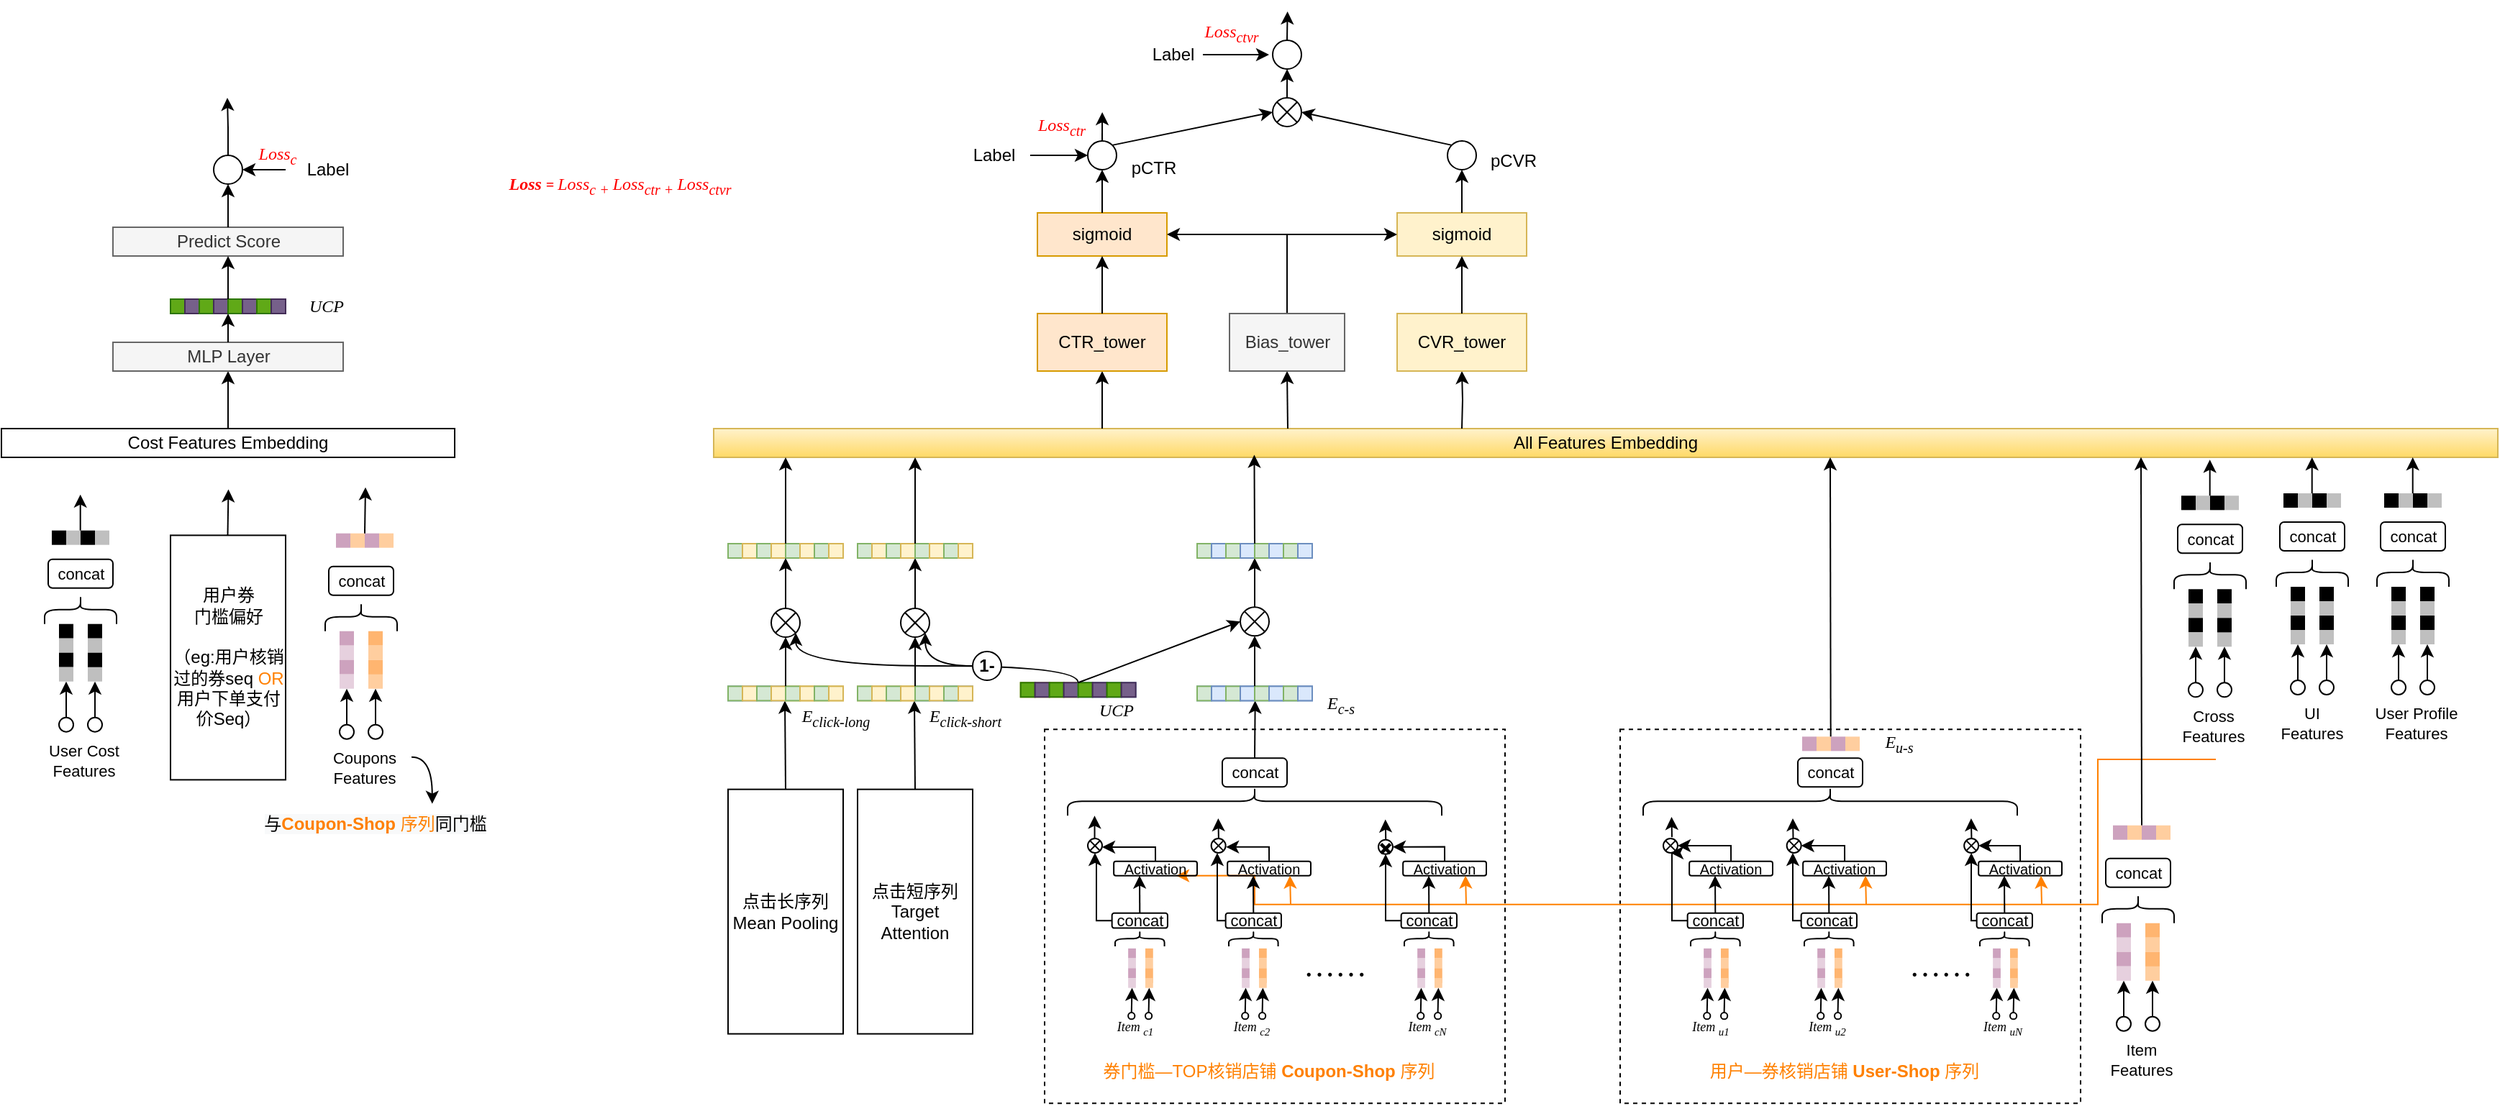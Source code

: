 <mxfile version="20.6.0" type="github">
  <diagram id="H3SxZ43efbbaYmBA8pNz" name="第 1 页">
    <mxGraphModel dx="1747" dy="512" grid="1" gridSize="10" guides="1" tooltips="1" connect="1" arrows="1" fold="1" page="1" pageScale="1" pageWidth="827" pageHeight="1169" math="0" shadow="0">
      <root>
        <mxCell id="0" />
        <mxCell id="1" parent="0" />
        <mxCell id="K7jrmlSnKd5e08-iuxen-289" value="" style="group" parent="1" vertex="1" connectable="0">
          <mxGeometry x="566.5" y="489.18" width="193.5" height="280" as="geometry" />
        </mxCell>
        <mxCell id="K7jrmlSnKd5e08-iuxen-297" value="" style="rounded=0;whiteSpace=wrap;html=1;fontFamily=Georgia;fontSize=22;strokeColor=#000000;fillColor=none;dashed=1;" parent="K7jrmlSnKd5e08-iuxen-289" vertex="1">
          <mxGeometry x="-126.5" y="20" width="320" height="260" as="geometry" />
        </mxCell>
        <mxCell id="K7jrmlSnKd5e08-iuxen-296" value="" style="endArrow=classic;html=1;rounded=0;fontSize=11;exitX=0.5;exitY=0;exitDx=0;exitDy=0;entryX=0.5;entryY=1;entryDx=0;entryDy=0;" parent="K7jrmlSnKd5e08-iuxen-289" source="K7jrmlSnKd5e08-iuxen-298" edge="1">
          <mxGeometry width="50" height="50" relative="1" as="geometry">
            <mxPoint x="19.85" y="25" as="sourcePoint" />
            <mxPoint x="19.85" as="targetPoint" />
          </mxGeometry>
        </mxCell>
        <mxCell id="K7jrmlSnKd5e08-iuxen-385" value="" style="group;fontStyle=1" parent="K7jrmlSnKd5e08-iuxen-289" vertex="1" connectable="0">
          <mxGeometry x="-20.5" y="-10" width="80" height="10" as="geometry" />
        </mxCell>
        <mxCell id="K7jrmlSnKd5e08-iuxen-290" value="" style="group;fillColor=#dae8fc;strokeColor=#6c8ebf;fontStyle=1" parent="K7jrmlSnKd5e08-iuxen-385" vertex="1" connectable="0">
          <mxGeometry width="40" height="10" as="geometry" />
        </mxCell>
        <mxCell id="K7jrmlSnKd5e08-iuxen-291" value="" style="rounded=0;whiteSpace=wrap;html=1;fontSize=22;strokeColor=#82b366;fillColor=#d5e8d4;fontStyle=1" parent="K7jrmlSnKd5e08-iuxen-290" vertex="1">
          <mxGeometry width="10" height="10" as="geometry" />
        </mxCell>
        <mxCell id="K7jrmlSnKd5e08-iuxen-292" style="edgeStyle=none;rounded=0;orthogonalLoop=1;jettySize=auto;html=1;exitX=1;exitY=1;exitDx=0;exitDy=0;fontSize=22;strokeColor=none;fontStyle=1" parent="K7jrmlSnKd5e08-iuxen-290" source="K7jrmlSnKd5e08-iuxen-291" target="K7jrmlSnKd5e08-iuxen-291" edge="1">
          <mxGeometry relative="1" as="geometry" />
        </mxCell>
        <mxCell id="K7jrmlSnKd5e08-iuxen-293" value="" style="rounded=0;whiteSpace=wrap;html=1;fontSize=22;strokeColor=#6c8ebf;fillColor=#dae8fc;fontStyle=1" parent="K7jrmlSnKd5e08-iuxen-290" vertex="1">
          <mxGeometry x="10" width="10" height="10" as="geometry" />
        </mxCell>
        <mxCell id="K7jrmlSnKd5e08-iuxen-294" value="" style="rounded=0;whiteSpace=wrap;html=1;fontSize=22;strokeColor=#82b366;fillColor=#d5e8d4;fontStyle=1" parent="K7jrmlSnKd5e08-iuxen-290" vertex="1">
          <mxGeometry x="20" width="10" height="10" as="geometry" />
        </mxCell>
        <mxCell id="K7jrmlSnKd5e08-iuxen-295" value="" style="rounded=0;whiteSpace=wrap;html=1;fontSize=22;strokeColor=#6c8ebf;fillColor=#dae8fc;fontStyle=1" parent="K7jrmlSnKd5e08-iuxen-290" vertex="1">
          <mxGeometry x="30" width="10" height="10" as="geometry" />
        </mxCell>
        <mxCell id="K7jrmlSnKd5e08-iuxen-379" value="" style="group;fillColor=#dae8fc;strokeColor=#6c8ebf;fontStyle=1" parent="K7jrmlSnKd5e08-iuxen-385" vertex="1" connectable="0">
          <mxGeometry x="40" width="40" height="10" as="geometry" />
        </mxCell>
        <mxCell id="K7jrmlSnKd5e08-iuxen-380" value="" style="rounded=0;whiteSpace=wrap;html=1;fontSize=22;strokeColor=#82b366;fillColor=#d5e8d4;fontStyle=1" parent="K7jrmlSnKd5e08-iuxen-379" vertex="1">
          <mxGeometry width="10" height="10" as="geometry" />
        </mxCell>
        <mxCell id="K7jrmlSnKd5e08-iuxen-381" style="edgeStyle=none;rounded=0;orthogonalLoop=1;jettySize=auto;html=1;exitX=1;exitY=1;exitDx=0;exitDy=0;fontSize=22;strokeColor=none;fontStyle=1" parent="K7jrmlSnKd5e08-iuxen-379" source="K7jrmlSnKd5e08-iuxen-380" target="K7jrmlSnKd5e08-iuxen-380" edge="1">
          <mxGeometry relative="1" as="geometry" />
        </mxCell>
        <mxCell id="K7jrmlSnKd5e08-iuxen-382" value="" style="rounded=0;whiteSpace=wrap;html=1;fontSize=22;strokeColor=#6c8ebf;fillColor=#dae8fc;fontStyle=1" parent="K7jrmlSnKd5e08-iuxen-379" vertex="1">
          <mxGeometry x="10" width="10" height="10" as="geometry" />
        </mxCell>
        <mxCell id="K7jrmlSnKd5e08-iuxen-383" value="" style="rounded=0;whiteSpace=wrap;html=1;fontSize=22;strokeColor=#82b366;fillColor=#d5e8d4;fontStyle=1" parent="K7jrmlSnKd5e08-iuxen-379" vertex="1">
          <mxGeometry x="20" width="10" height="10" as="geometry" />
        </mxCell>
        <mxCell id="K7jrmlSnKd5e08-iuxen-384" value="" style="rounded=0;whiteSpace=wrap;html=1;fontSize=22;strokeColor=#6c8ebf;fillColor=#dae8fc;fontStyle=1" parent="K7jrmlSnKd5e08-iuxen-379" vertex="1">
          <mxGeometry x="30" width="10" height="10" as="geometry" />
        </mxCell>
        <mxCell id="s96yfOAvuMhZukNOSEZi-1" value="" style="shape=sumEllipse;perimeter=ellipsePerimeter;whiteSpace=wrap;html=1;backgroundOutline=1;" vertex="1" parent="K7jrmlSnKd5e08-iuxen-289">
          <mxGeometry x="-96.5" y="95.82" width="10" height="10" as="geometry" />
        </mxCell>
        <mxCell id="K7jrmlSnKd5e08-iuxen-346" value="" style="endArrow=classic;html=1;rounded=0;fontFamily=Georgia;fontSize=11;strokeColor=#000000;exitX=0.5;exitY=0;exitDx=0;exitDy=0;" parent="K7jrmlSnKd5e08-iuxen-289" edge="1">
          <mxGeometry width="50" height="50" relative="1" as="geometry">
            <mxPoint x="-91.73" y="95.82" as="sourcePoint" />
            <mxPoint x="-91.73" y="79.99" as="targetPoint" />
          </mxGeometry>
        </mxCell>
        <mxCell id="s96yfOAvuMhZukNOSEZi-5" value="" style="shape=sumEllipse;perimeter=ellipsePerimeter;whiteSpace=wrap;html=1;backgroundOutline=1;" vertex="1" parent="K7jrmlSnKd5e08-iuxen-289">
          <mxGeometry x="-10.67" y="95.82" width="10" height="10" as="geometry" />
        </mxCell>
        <mxCell id="K7jrmlSnKd5e08-iuxen-1" value="All Features Embedding" style="rounded=0;whiteSpace=wrap;html=1;fillColor=#fff2cc;strokeColor=#d6b656;gradientColor=#ffd966;" parent="1" vertex="1">
          <mxGeometry x="210" y="300" width="1240" height="20" as="geometry" />
        </mxCell>
        <mxCell id="K7jrmlSnKd5e08-iuxen-2" value="" style="group" parent="1" vertex="1" connectable="0">
          <mxGeometry x="1291" y="320" width="135" height="200" as="geometry" />
        </mxCell>
        <mxCell id="K7jrmlSnKd5e08-iuxen-3" value="" style="group" parent="K7jrmlSnKd5e08-iuxen-2" vertex="1" connectable="0">
          <mxGeometry x="5" width="50" height="165" as="geometry" />
        </mxCell>
        <mxCell id="K7jrmlSnKd5e08-iuxen-4" value="" style="group" parent="K7jrmlSnKd5e08-iuxen-3" vertex="1" connectable="0">
          <mxGeometry y="25" width="50" height="65" as="geometry" />
        </mxCell>
        <mxCell id="K7jrmlSnKd5e08-iuxen-5" value="" style="group" parent="K7jrmlSnKd5e08-iuxen-4" vertex="1" connectable="0">
          <mxGeometry x="5" width="40" height="10" as="geometry" />
        </mxCell>
        <mxCell id="K7jrmlSnKd5e08-iuxen-6" value="" style="rounded=0;whiteSpace=wrap;html=1;fontSize=22;strokeColor=none;fillColor=#000000;" parent="K7jrmlSnKd5e08-iuxen-5" vertex="1">
          <mxGeometry width="10" height="10" as="geometry" />
        </mxCell>
        <mxCell id="K7jrmlSnKd5e08-iuxen-7" style="edgeStyle=none;rounded=0;orthogonalLoop=1;jettySize=auto;html=1;exitX=1;exitY=1;exitDx=0;exitDy=0;fontSize=22;strokeColor=none;" parent="K7jrmlSnKd5e08-iuxen-5" source="K7jrmlSnKd5e08-iuxen-6" target="K7jrmlSnKd5e08-iuxen-6" edge="1">
          <mxGeometry relative="1" as="geometry" />
        </mxCell>
        <mxCell id="K7jrmlSnKd5e08-iuxen-8" value="" style="rounded=0;whiteSpace=wrap;html=1;fontSize=22;strokeColor=none;fillColor=#BFBFBF;" parent="K7jrmlSnKd5e08-iuxen-5" vertex="1">
          <mxGeometry x="10" width="10" height="10" as="geometry" />
        </mxCell>
        <mxCell id="K7jrmlSnKd5e08-iuxen-9" value="" style="rounded=0;whiteSpace=wrap;html=1;fontSize=22;strokeColor=none;fillColor=#000000;" parent="K7jrmlSnKd5e08-iuxen-5" vertex="1">
          <mxGeometry x="20" width="10" height="10" as="geometry" />
        </mxCell>
        <mxCell id="K7jrmlSnKd5e08-iuxen-10" value="" style="rounded=0;whiteSpace=wrap;html=1;fontSize=22;strokeColor=none;fillColor=#BFBFBF;" parent="K7jrmlSnKd5e08-iuxen-5" vertex="1">
          <mxGeometry x="30" width="10" height="10" as="geometry" />
        </mxCell>
        <mxCell id="K7jrmlSnKd5e08-iuxen-11" value="" style="shape=curlyBracket;whiteSpace=wrap;html=1;rounded=1;flipH=1;fontSize=22;strokeColor=#000000;fillColor=#000000;rotation=-90;size=0.5;" parent="K7jrmlSnKd5e08-iuxen-4" vertex="1">
          <mxGeometry x="15" y="30" width="20" height="50" as="geometry" />
        </mxCell>
        <mxCell id="K7jrmlSnKd5e08-iuxen-12" value="&lt;font style=&quot;font-size: 11px;&quot;&gt;concat&lt;/font&gt;" style="rounded=1;whiteSpace=wrap;html=1;fontSize=11;strokeColor=#000000;fillColor=none;" parent="K7jrmlSnKd5e08-iuxen-4" vertex="1">
          <mxGeometry x="2.5" y="20" width="45" height="20" as="geometry" />
        </mxCell>
        <mxCell id="K7jrmlSnKd5e08-iuxen-13" value="" style="rounded=0;whiteSpace=wrap;html=1;fontSize=22;strokeColor=none;fillColor=#000000;" parent="K7jrmlSnKd5e08-iuxen-3" vertex="1">
          <mxGeometry x="10" y="90" width="10" height="10" as="geometry" />
        </mxCell>
        <mxCell id="K7jrmlSnKd5e08-iuxen-14" value="" style="rounded=0;whiteSpace=wrap;html=1;fontSize=22;strokeColor=none;fillColor=#BFBFBF;" parent="K7jrmlSnKd5e08-iuxen-3" vertex="1">
          <mxGeometry x="10" y="100" width="10" height="10" as="geometry" />
        </mxCell>
        <mxCell id="K7jrmlSnKd5e08-iuxen-15" value="" style="rounded=0;whiteSpace=wrap;html=1;fontSize=22;strokeColor=none;fillColor=#000000;" parent="K7jrmlSnKd5e08-iuxen-3" vertex="1">
          <mxGeometry x="10" y="110" width="10" height="10" as="geometry" />
        </mxCell>
        <mxCell id="K7jrmlSnKd5e08-iuxen-16" value="" style="rounded=0;whiteSpace=wrap;html=1;fontSize=22;strokeColor=none;fillColor=#BFBFBF;" parent="K7jrmlSnKd5e08-iuxen-3" vertex="1">
          <mxGeometry x="10" y="120" width="10" height="10" as="geometry" />
        </mxCell>
        <mxCell id="K7jrmlSnKd5e08-iuxen-17" value="" style="rounded=0;whiteSpace=wrap;html=1;fontSize=22;strokeColor=none;fillColor=#000000;" parent="K7jrmlSnKd5e08-iuxen-3" vertex="1">
          <mxGeometry x="30" y="90" width="10" height="10" as="geometry" />
        </mxCell>
        <mxCell id="K7jrmlSnKd5e08-iuxen-18" value="" style="rounded=0;whiteSpace=wrap;html=1;fontSize=22;strokeColor=none;fillColor=#BFBFBF;" parent="K7jrmlSnKd5e08-iuxen-3" vertex="1">
          <mxGeometry x="30" y="100" width="10" height="10" as="geometry" />
        </mxCell>
        <mxCell id="K7jrmlSnKd5e08-iuxen-19" value="" style="rounded=0;whiteSpace=wrap;html=1;fontSize=22;strokeColor=none;fillColor=#000000;" parent="K7jrmlSnKd5e08-iuxen-3" vertex="1">
          <mxGeometry x="30" y="110" width="10" height="15" as="geometry" />
        </mxCell>
        <mxCell id="K7jrmlSnKd5e08-iuxen-20" value="" style="rounded=0;whiteSpace=wrap;html=1;fontSize=22;strokeColor=none;fillColor=#BFBFBF;" parent="K7jrmlSnKd5e08-iuxen-3" vertex="1">
          <mxGeometry x="30" y="120" width="10" height="10" as="geometry" />
        </mxCell>
        <mxCell id="K7jrmlSnKd5e08-iuxen-21" value="" style="ellipse;whiteSpace=wrap;html=1;aspect=fixed;fontSize=11;strokeColor=#000000;fillColor=none;" parent="K7jrmlSnKd5e08-iuxen-3" vertex="1">
          <mxGeometry x="10" y="155" width="10" height="10" as="geometry" />
        </mxCell>
        <mxCell id="K7jrmlSnKd5e08-iuxen-22" value="" style="ellipse;whiteSpace=wrap;html=1;aspect=fixed;fontSize=11;strokeColor=#000000;fillColor=none;" parent="K7jrmlSnKd5e08-iuxen-3" vertex="1">
          <mxGeometry x="30" y="155" width="10" height="10" as="geometry" />
        </mxCell>
        <mxCell id="K7jrmlSnKd5e08-iuxen-23" value="" style="endArrow=classic;html=1;rounded=0;fontSize=11;exitX=0.5;exitY=0;exitDx=0;exitDy=0;entryX=0.5;entryY=1;entryDx=0;entryDy=0;" parent="K7jrmlSnKd5e08-iuxen-3" source="K7jrmlSnKd5e08-iuxen-21" target="K7jrmlSnKd5e08-iuxen-16" edge="1">
          <mxGeometry width="50" height="50" relative="1" as="geometry">
            <mxPoint x="-20" y="65" as="sourcePoint" />
            <mxPoint x="30" y="15" as="targetPoint" />
          </mxGeometry>
        </mxCell>
        <mxCell id="K7jrmlSnKd5e08-iuxen-24" value="" style="endArrow=classic;html=1;rounded=0;fontSize=11;exitX=0.5;exitY=0;exitDx=0;exitDy=0;entryX=0.5;entryY=1;entryDx=0;entryDy=0;" parent="K7jrmlSnKd5e08-iuxen-3" source="K7jrmlSnKd5e08-iuxen-22" target="K7jrmlSnKd5e08-iuxen-20" edge="1">
          <mxGeometry width="50" height="50" relative="1" as="geometry">
            <mxPoint x="34.82" y="155" as="sourcePoint" />
            <mxPoint x="34.82" y="130" as="targetPoint" />
          </mxGeometry>
        </mxCell>
        <mxCell id="K7jrmlSnKd5e08-iuxen-25" value="" style="endArrow=classic;html=1;rounded=0;fontSize=11;exitX=0.5;exitY=0;exitDx=0;exitDy=0;entryX=0.5;entryY=1;entryDx=0;entryDy=0;" parent="K7jrmlSnKd5e08-iuxen-3" edge="1">
          <mxGeometry width="50" height="50" relative="1" as="geometry">
            <mxPoint x="24.85" y="25" as="sourcePoint" />
            <mxPoint x="24.85" as="targetPoint" />
          </mxGeometry>
        </mxCell>
        <mxCell id="K7jrmlSnKd5e08-iuxen-26" value="" style="group" parent="K7jrmlSnKd5e08-iuxen-2" vertex="1" connectable="0">
          <mxGeometry x="75" width="50" height="165" as="geometry" />
        </mxCell>
        <mxCell id="K7jrmlSnKd5e08-iuxen-27" value="" style="group" parent="K7jrmlSnKd5e08-iuxen-26" vertex="1" connectable="0">
          <mxGeometry y="25" width="50" height="65" as="geometry" />
        </mxCell>
        <mxCell id="K7jrmlSnKd5e08-iuxen-28" value="" style="group" parent="K7jrmlSnKd5e08-iuxen-27" vertex="1" connectable="0">
          <mxGeometry x="5" width="40" height="10" as="geometry" />
        </mxCell>
        <mxCell id="K7jrmlSnKd5e08-iuxen-29" value="" style="rounded=0;whiteSpace=wrap;html=1;fontSize=22;strokeColor=none;fillColor=#000000;" parent="K7jrmlSnKd5e08-iuxen-28" vertex="1">
          <mxGeometry width="10" height="10" as="geometry" />
        </mxCell>
        <mxCell id="K7jrmlSnKd5e08-iuxen-30" style="edgeStyle=none;rounded=0;orthogonalLoop=1;jettySize=auto;html=1;exitX=1;exitY=1;exitDx=0;exitDy=0;fontSize=22;strokeColor=none;" parent="K7jrmlSnKd5e08-iuxen-28" source="K7jrmlSnKd5e08-iuxen-29" target="K7jrmlSnKd5e08-iuxen-29" edge="1">
          <mxGeometry relative="1" as="geometry" />
        </mxCell>
        <mxCell id="K7jrmlSnKd5e08-iuxen-31" value="" style="rounded=0;whiteSpace=wrap;html=1;fontSize=22;strokeColor=none;fillColor=#BFBFBF;" parent="K7jrmlSnKd5e08-iuxen-28" vertex="1">
          <mxGeometry x="10" width="10" height="10" as="geometry" />
        </mxCell>
        <mxCell id="K7jrmlSnKd5e08-iuxen-32" value="" style="rounded=0;whiteSpace=wrap;html=1;fontSize=22;strokeColor=none;fillColor=#000000;" parent="K7jrmlSnKd5e08-iuxen-28" vertex="1">
          <mxGeometry x="20" width="10" height="10" as="geometry" />
        </mxCell>
        <mxCell id="K7jrmlSnKd5e08-iuxen-33" value="" style="rounded=0;whiteSpace=wrap;html=1;fontSize=22;strokeColor=none;fillColor=#BFBFBF;" parent="K7jrmlSnKd5e08-iuxen-28" vertex="1">
          <mxGeometry x="30" width="10" height="10" as="geometry" />
        </mxCell>
        <mxCell id="K7jrmlSnKd5e08-iuxen-34" value="" style="shape=curlyBracket;whiteSpace=wrap;html=1;rounded=1;flipH=1;fontSize=22;strokeColor=#000000;fillColor=#000000;rotation=-90;size=0.5;" parent="K7jrmlSnKd5e08-iuxen-27" vertex="1">
          <mxGeometry x="15" y="30" width="20" height="50" as="geometry" />
        </mxCell>
        <mxCell id="K7jrmlSnKd5e08-iuxen-35" value="&lt;font style=&quot;font-size: 11px;&quot;&gt;concat&lt;/font&gt;" style="rounded=1;whiteSpace=wrap;html=1;fontSize=11;strokeColor=#000000;fillColor=none;" parent="K7jrmlSnKd5e08-iuxen-27" vertex="1">
          <mxGeometry x="2.5" y="20" width="45" height="20" as="geometry" />
        </mxCell>
        <mxCell id="K7jrmlSnKd5e08-iuxen-36" value="" style="rounded=0;whiteSpace=wrap;html=1;fontSize=22;strokeColor=none;fillColor=#000000;" parent="K7jrmlSnKd5e08-iuxen-26" vertex="1">
          <mxGeometry x="10" y="90" width="10" height="10" as="geometry" />
        </mxCell>
        <mxCell id="K7jrmlSnKd5e08-iuxen-37" value="" style="rounded=0;whiteSpace=wrap;html=1;fontSize=22;strokeColor=none;fillColor=#BFBFBF;" parent="K7jrmlSnKd5e08-iuxen-26" vertex="1">
          <mxGeometry x="10" y="100" width="10" height="10" as="geometry" />
        </mxCell>
        <mxCell id="K7jrmlSnKd5e08-iuxen-38" value="" style="rounded=0;whiteSpace=wrap;html=1;fontSize=22;strokeColor=none;fillColor=#000000;" parent="K7jrmlSnKd5e08-iuxen-26" vertex="1">
          <mxGeometry x="10" y="110" width="10" height="10" as="geometry" />
        </mxCell>
        <mxCell id="K7jrmlSnKd5e08-iuxen-39" value="" style="rounded=0;whiteSpace=wrap;html=1;fontSize=22;strokeColor=none;fillColor=#BFBFBF;" parent="K7jrmlSnKd5e08-iuxen-26" vertex="1">
          <mxGeometry x="10" y="120" width="10" height="10" as="geometry" />
        </mxCell>
        <mxCell id="K7jrmlSnKd5e08-iuxen-40" value="" style="rounded=0;whiteSpace=wrap;html=1;fontSize=22;strokeColor=none;fillColor=#000000;" parent="K7jrmlSnKd5e08-iuxen-26" vertex="1">
          <mxGeometry x="30" y="90" width="10" height="10" as="geometry" />
        </mxCell>
        <mxCell id="K7jrmlSnKd5e08-iuxen-41" value="" style="rounded=0;whiteSpace=wrap;html=1;fontSize=22;strokeColor=none;fillColor=#BFBFBF;" parent="K7jrmlSnKd5e08-iuxen-26" vertex="1">
          <mxGeometry x="30" y="100" width="10" height="10" as="geometry" />
        </mxCell>
        <mxCell id="K7jrmlSnKd5e08-iuxen-42" value="" style="rounded=0;whiteSpace=wrap;html=1;fontSize=22;strokeColor=none;fillColor=#000000;" parent="K7jrmlSnKd5e08-iuxen-26" vertex="1">
          <mxGeometry x="30" y="110" width="10" height="15" as="geometry" />
        </mxCell>
        <mxCell id="K7jrmlSnKd5e08-iuxen-43" value="" style="rounded=0;whiteSpace=wrap;html=1;fontSize=22;strokeColor=none;fillColor=#BFBFBF;" parent="K7jrmlSnKd5e08-iuxen-26" vertex="1">
          <mxGeometry x="30" y="120" width="10" height="10" as="geometry" />
        </mxCell>
        <mxCell id="K7jrmlSnKd5e08-iuxen-44" value="" style="ellipse;whiteSpace=wrap;html=1;aspect=fixed;fontSize=11;strokeColor=#000000;fillColor=none;" parent="K7jrmlSnKd5e08-iuxen-26" vertex="1">
          <mxGeometry x="10" y="155" width="10" height="10" as="geometry" />
        </mxCell>
        <mxCell id="K7jrmlSnKd5e08-iuxen-45" value="" style="ellipse;whiteSpace=wrap;html=1;aspect=fixed;fontSize=11;strokeColor=#000000;fillColor=none;" parent="K7jrmlSnKd5e08-iuxen-26" vertex="1">
          <mxGeometry x="30" y="155" width="10" height="10" as="geometry" />
        </mxCell>
        <mxCell id="K7jrmlSnKd5e08-iuxen-46" value="" style="endArrow=classic;html=1;rounded=0;fontSize=11;exitX=0.5;exitY=0;exitDx=0;exitDy=0;entryX=0.5;entryY=1;entryDx=0;entryDy=0;" parent="K7jrmlSnKd5e08-iuxen-26" source="K7jrmlSnKd5e08-iuxen-44" target="K7jrmlSnKd5e08-iuxen-39" edge="1">
          <mxGeometry width="50" height="50" relative="1" as="geometry">
            <mxPoint x="-20" y="65" as="sourcePoint" />
            <mxPoint x="30" y="15" as="targetPoint" />
          </mxGeometry>
        </mxCell>
        <mxCell id="K7jrmlSnKd5e08-iuxen-47" value="" style="endArrow=classic;html=1;rounded=0;fontSize=11;exitX=0.5;exitY=0;exitDx=0;exitDy=0;entryX=0.5;entryY=1;entryDx=0;entryDy=0;" parent="K7jrmlSnKd5e08-iuxen-26" source="K7jrmlSnKd5e08-iuxen-45" target="K7jrmlSnKd5e08-iuxen-43" edge="1">
          <mxGeometry width="50" height="50" relative="1" as="geometry">
            <mxPoint x="34.82" y="155" as="sourcePoint" />
            <mxPoint x="34.82" y="130" as="targetPoint" />
          </mxGeometry>
        </mxCell>
        <mxCell id="K7jrmlSnKd5e08-iuxen-48" value="" style="endArrow=classic;html=1;rounded=0;fontSize=11;exitX=0.5;exitY=0;exitDx=0;exitDy=0;entryX=0.5;entryY=1;entryDx=0;entryDy=0;" parent="K7jrmlSnKd5e08-iuxen-26" edge="1">
          <mxGeometry width="50" height="50" relative="1" as="geometry">
            <mxPoint x="24.85" y="25" as="sourcePoint" />
            <mxPoint x="24.85" as="targetPoint" />
          </mxGeometry>
        </mxCell>
        <mxCell id="K7jrmlSnKd5e08-iuxen-49" value="UI&lt;br&gt;Features" style="text;html=1;strokeColor=none;fillColor=none;align=center;verticalAlign=middle;whiteSpace=wrap;rounded=0;fontSize=11;" parent="K7jrmlSnKd5e08-iuxen-2" vertex="1">
          <mxGeometry y="170" width="60" height="30" as="geometry" />
        </mxCell>
        <mxCell id="K7jrmlSnKd5e08-iuxen-50" value="User Profile&lt;br&gt;Features" style="text;html=1;strokeColor=none;fillColor=none;align=center;verticalAlign=middle;whiteSpace=wrap;rounded=0;fontSize=11;" parent="K7jrmlSnKd5e08-iuxen-2" vertex="1">
          <mxGeometry x="70" y="170" width="65" height="30" as="geometry" />
        </mxCell>
        <mxCell id="K7jrmlSnKd5e08-iuxen-51" value="" style="group" parent="1" vertex="1" connectable="0">
          <mxGeometry x="966.5" y="489.18" width="193.5" height="280" as="geometry" />
        </mxCell>
        <mxCell id="K7jrmlSnKd5e08-iuxen-52" value="" style="group" parent="K7jrmlSnKd5e08-iuxen-51" vertex="1" connectable="0">
          <mxGeometry y="25" width="40" height="10" as="geometry" />
        </mxCell>
        <mxCell id="K7jrmlSnKd5e08-iuxen-53" value="" style="rounded=0;whiteSpace=wrap;html=1;fontSize=22;strokeColor=none;fillColor=#CDA2BE;" parent="K7jrmlSnKd5e08-iuxen-52" vertex="1">
          <mxGeometry width="10" height="10" as="geometry" />
        </mxCell>
        <mxCell id="K7jrmlSnKd5e08-iuxen-54" style="edgeStyle=none;rounded=0;orthogonalLoop=1;jettySize=auto;html=1;exitX=1;exitY=1;exitDx=0;exitDy=0;fontSize=22;strokeColor=none;" parent="K7jrmlSnKd5e08-iuxen-52" source="K7jrmlSnKd5e08-iuxen-53" target="K7jrmlSnKd5e08-iuxen-53" edge="1">
          <mxGeometry relative="1" as="geometry" />
        </mxCell>
        <mxCell id="K7jrmlSnKd5e08-iuxen-55" value="" style="rounded=0;whiteSpace=wrap;html=1;fontSize=22;strokeColor=none;fillColor=#FFCE9F;" parent="K7jrmlSnKd5e08-iuxen-52" vertex="1">
          <mxGeometry x="10" width="10" height="10" as="geometry" />
        </mxCell>
        <mxCell id="K7jrmlSnKd5e08-iuxen-56" value="" style="rounded=0;whiteSpace=wrap;html=1;fontSize=22;strokeColor=none;fillColor=#CDA2BE;" parent="K7jrmlSnKd5e08-iuxen-52" vertex="1">
          <mxGeometry x="20" width="10" height="10" as="geometry" />
        </mxCell>
        <mxCell id="K7jrmlSnKd5e08-iuxen-57" value="" style="rounded=0;whiteSpace=wrap;html=1;fontSize=22;strokeColor=none;fillColor=#FFCE9F;" parent="K7jrmlSnKd5e08-iuxen-52" vertex="1">
          <mxGeometry x="30" width="10" height="10" as="geometry" />
        </mxCell>
        <mxCell id="K7jrmlSnKd5e08-iuxen-58" value="" style="endArrow=classic;html=1;rounded=0;fontSize=11;exitX=0.5;exitY=0;exitDx=0;exitDy=0;" parent="K7jrmlSnKd5e08-iuxen-51" edge="1">
          <mxGeometry width="50" height="50" relative="1" as="geometry">
            <mxPoint x="19.85" y="25" as="sourcePoint" />
            <mxPoint x="19.5" y="-169.18" as="targetPoint" />
          </mxGeometry>
        </mxCell>
        <mxCell id="K7jrmlSnKd5e08-iuxen-181" value="" style="rounded=0;whiteSpace=wrap;html=1;fontFamily=Georgia;fontSize=22;strokeColor=#000000;fillColor=none;dashed=1;" parent="K7jrmlSnKd5e08-iuxen-51" vertex="1">
          <mxGeometry x="-126.5" y="20" width="320" height="260" as="geometry" />
        </mxCell>
        <mxCell id="K7jrmlSnKd5e08-iuxen-520" value="&lt;i&gt;&lt;font face=&quot;Times New Roman&quot;&gt;E&lt;sub&gt;u-s&lt;/sub&gt;&lt;/font&gt;&lt;/i&gt;" style="text;html=1;strokeColor=none;fillColor=none;align=center;verticalAlign=middle;whiteSpace=wrap;rounded=0;" parent="K7jrmlSnKd5e08-iuxen-51" vertex="1">
          <mxGeometry x="37.5" y="15" width="60" height="30" as="geometry" />
        </mxCell>
        <mxCell id="K7jrmlSnKd5e08-iuxen-155" value="" style="endArrow=classic;html=1;rounded=0;fontFamily=Georgia;fontSize=11;strokeColor=#000000;exitX=0.5;exitY=0;exitDx=0;exitDy=0;entryX=0.547;entryY=0.143;entryDx=0;entryDy=0;entryPerimeter=0;" parent="K7jrmlSnKd5e08-iuxen-51" edge="1">
          <mxGeometry width="50" height="50" relative="1" as="geometry">
            <mxPoint x="-90.5" y="94.88" as="sourcePoint" />
            <mxPoint x="-90.76" y="80.82" as="targetPoint" />
          </mxGeometry>
        </mxCell>
        <mxCell id="s96yfOAvuMhZukNOSEZi-12" value="" style="shape=sumEllipse;perimeter=ellipsePerimeter;whiteSpace=wrap;html=1;backgroundOutline=1;" vertex="1" parent="K7jrmlSnKd5e08-iuxen-51">
          <mxGeometry x="112.58" y="95.82" width="10" height="10" as="geometry" />
        </mxCell>
        <mxCell id="K7jrmlSnKd5e08-iuxen-182" value="&lt;font style=&quot;font-size: 22px;&quot;&gt;……&lt;/font&gt;" style="text;html=1;strokeColor=none;fillColor=none;align=center;verticalAlign=middle;whiteSpace=wrap;rounded=0;fontFamily=Georgia;fontSize=11;" parent="K7jrmlSnKd5e08-iuxen-51" vertex="1">
          <mxGeometry x="66.75" y="170.0" width="60" height="30" as="geometry" />
        </mxCell>
        <mxCell id="s96yfOAvuMhZukNOSEZi-14" value="" style="endArrow=classic;html=1;rounded=0;fontFamily=Georgia;fontSize=11;strokeColor=#000000;exitX=0.5;exitY=0;exitDx=0;exitDy=0;entryX=0.547;entryY=0.143;entryDx=0;entryDy=0;entryPerimeter=0;" edge="1" parent="K7jrmlSnKd5e08-iuxen-51">
          <mxGeometry width="50" height="50" relative="1" as="geometry">
            <mxPoint x="117.71" y="95.82" as="sourcePoint" />
            <mxPoint x="117.45" y="81.76" as="targetPoint" />
          </mxGeometry>
        </mxCell>
        <mxCell id="s96yfOAvuMhZukNOSEZi-33" value="" style="endArrow=classic;html=1;rounded=0;fontFamily=Georgia;fontSize=11;strokeColor=#000000;exitX=0.5;exitY=0;exitDx=0;exitDy=0;entryX=0.547;entryY=0.143;entryDx=0;entryDy=0;entryPerimeter=0;" edge="1" parent="K7jrmlSnKd5e08-iuxen-51">
          <mxGeometry width="50" height="50" relative="1" as="geometry">
            <mxPoint x="-6.24" y="95.82" as="sourcePoint" />
            <mxPoint x="-6.5" y="81.76" as="targetPoint" />
          </mxGeometry>
        </mxCell>
        <mxCell id="K7jrmlSnKd5e08-iuxen-59" value="&lt;font style=&quot;font-size: 11px;&quot;&gt;concat&lt;/font&gt;" style="rounded=1;whiteSpace=wrap;html=1;fontSize=11;strokeColor=#000000;fillColor=none;" parent="1" vertex="1">
          <mxGeometry x="963.5" y="529.18" width="45" height="20" as="geometry" />
        </mxCell>
        <mxCell id="K7jrmlSnKd5e08-iuxen-60" value="" style="shape=curlyBracket;whiteSpace=wrap;html=1;rounded=1;flipH=1;fontSize=22;strokeColor=#000000;fillColor=#000000;rotation=-90;size=0.5;" parent="1" vertex="1">
          <mxGeometry x="976" y="429.18" width="20" height="260" as="geometry" />
        </mxCell>
        <mxCell id="K7jrmlSnKd5e08-iuxen-61" value="" style="group" parent="1" vertex="1" connectable="0">
          <mxGeometry x="1220" y="321.65" width="65" height="200" as="geometry" />
        </mxCell>
        <mxCell id="K7jrmlSnKd5e08-iuxen-62" value="" style="group" parent="K7jrmlSnKd5e08-iuxen-61" vertex="1" connectable="0">
          <mxGeometry x="5" width="50" height="165" as="geometry" />
        </mxCell>
        <mxCell id="K7jrmlSnKd5e08-iuxen-63" value="" style="group" parent="K7jrmlSnKd5e08-iuxen-62" vertex="1" connectable="0">
          <mxGeometry y="25" width="50" height="65" as="geometry" />
        </mxCell>
        <mxCell id="K7jrmlSnKd5e08-iuxen-64" value="" style="group" parent="K7jrmlSnKd5e08-iuxen-63" vertex="1" connectable="0">
          <mxGeometry x="5" width="40" height="10" as="geometry" />
        </mxCell>
        <mxCell id="K7jrmlSnKd5e08-iuxen-65" value="" style="rounded=0;whiteSpace=wrap;html=1;fontSize=22;strokeColor=none;fillColor=#000000;" parent="K7jrmlSnKd5e08-iuxen-64" vertex="1">
          <mxGeometry width="10" height="10" as="geometry" />
        </mxCell>
        <mxCell id="K7jrmlSnKd5e08-iuxen-66" style="edgeStyle=none;rounded=0;orthogonalLoop=1;jettySize=auto;html=1;exitX=1;exitY=1;exitDx=0;exitDy=0;fontSize=22;strokeColor=none;" parent="K7jrmlSnKd5e08-iuxen-64" source="K7jrmlSnKd5e08-iuxen-65" target="K7jrmlSnKd5e08-iuxen-65" edge="1">
          <mxGeometry relative="1" as="geometry" />
        </mxCell>
        <mxCell id="K7jrmlSnKd5e08-iuxen-67" value="" style="rounded=0;whiteSpace=wrap;html=1;fontSize=22;strokeColor=none;fillColor=#BFBFBF;" parent="K7jrmlSnKd5e08-iuxen-64" vertex="1">
          <mxGeometry x="10" width="10" height="10" as="geometry" />
        </mxCell>
        <mxCell id="K7jrmlSnKd5e08-iuxen-68" value="" style="rounded=0;whiteSpace=wrap;html=1;fontSize=22;strokeColor=none;fillColor=#000000;" parent="K7jrmlSnKd5e08-iuxen-64" vertex="1">
          <mxGeometry x="20" width="10" height="10" as="geometry" />
        </mxCell>
        <mxCell id="K7jrmlSnKd5e08-iuxen-69" value="" style="rounded=0;whiteSpace=wrap;html=1;fontSize=22;strokeColor=none;fillColor=#BFBFBF;" parent="K7jrmlSnKd5e08-iuxen-64" vertex="1">
          <mxGeometry x="30" width="10" height="10" as="geometry" />
        </mxCell>
        <mxCell id="K7jrmlSnKd5e08-iuxen-70" value="" style="shape=curlyBracket;whiteSpace=wrap;html=1;rounded=1;flipH=1;fontSize=22;strokeColor=#000000;fillColor=#000000;rotation=-90;size=0.5;" parent="K7jrmlSnKd5e08-iuxen-63" vertex="1">
          <mxGeometry x="15" y="30" width="20" height="50" as="geometry" />
        </mxCell>
        <mxCell id="K7jrmlSnKd5e08-iuxen-71" value="&lt;font style=&quot;font-size: 11px;&quot;&gt;concat&lt;/font&gt;" style="rounded=1;whiteSpace=wrap;html=1;fontSize=11;strokeColor=#000000;fillColor=none;" parent="K7jrmlSnKd5e08-iuxen-63" vertex="1">
          <mxGeometry x="2.5" y="20" width="45" height="20" as="geometry" />
        </mxCell>
        <mxCell id="K7jrmlSnKd5e08-iuxen-72" value="" style="rounded=0;whiteSpace=wrap;html=1;fontSize=22;strokeColor=none;fillColor=#000000;" parent="K7jrmlSnKd5e08-iuxen-62" vertex="1">
          <mxGeometry x="10" y="90" width="10" height="10" as="geometry" />
        </mxCell>
        <mxCell id="K7jrmlSnKd5e08-iuxen-73" value="" style="rounded=0;whiteSpace=wrap;html=1;fontSize=22;strokeColor=none;fillColor=#BFBFBF;" parent="K7jrmlSnKd5e08-iuxen-62" vertex="1">
          <mxGeometry x="10" y="100" width="10" height="10" as="geometry" />
        </mxCell>
        <mxCell id="K7jrmlSnKd5e08-iuxen-74" value="" style="rounded=0;whiteSpace=wrap;html=1;fontSize=22;strokeColor=none;fillColor=#000000;" parent="K7jrmlSnKd5e08-iuxen-62" vertex="1">
          <mxGeometry x="10" y="110" width="10" height="10" as="geometry" />
        </mxCell>
        <mxCell id="K7jrmlSnKd5e08-iuxen-75" value="" style="rounded=0;whiteSpace=wrap;html=1;fontSize=22;strokeColor=none;fillColor=#BFBFBF;" parent="K7jrmlSnKd5e08-iuxen-62" vertex="1">
          <mxGeometry x="10" y="120" width="10" height="10" as="geometry" />
        </mxCell>
        <mxCell id="K7jrmlSnKd5e08-iuxen-76" value="" style="rounded=0;whiteSpace=wrap;html=1;fontSize=22;strokeColor=none;fillColor=#000000;" parent="K7jrmlSnKd5e08-iuxen-62" vertex="1">
          <mxGeometry x="30" y="90" width="10" height="10" as="geometry" />
        </mxCell>
        <mxCell id="K7jrmlSnKd5e08-iuxen-77" value="" style="rounded=0;whiteSpace=wrap;html=1;fontSize=22;strokeColor=none;fillColor=#BFBFBF;" parent="K7jrmlSnKd5e08-iuxen-62" vertex="1">
          <mxGeometry x="30" y="100" width="10" height="10" as="geometry" />
        </mxCell>
        <mxCell id="K7jrmlSnKd5e08-iuxen-78" value="" style="rounded=0;whiteSpace=wrap;html=1;fontSize=22;strokeColor=none;fillColor=#000000;" parent="K7jrmlSnKd5e08-iuxen-62" vertex="1">
          <mxGeometry x="30" y="110" width="10" height="15" as="geometry" />
        </mxCell>
        <mxCell id="K7jrmlSnKd5e08-iuxen-79" value="" style="rounded=0;whiteSpace=wrap;html=1;fontSize=22;strokeColor=none;fillColor=#BFBFBF;" parent="K7jrmlSnKd5e08-iuxen-62" vertex="1">
          <mxGeometry x="30" y="120" width="10" height="10" as="geometry" />
        </mxCell>
        <mxCell id="K7jrmlSnKd5e08-iuxen-80" value="" style="ellipse;whiteSpace=wrap;html=1;aspect=fixed;fontSize=11;strokeColor=#000000;fillColor=none;" parent="K7jrmlSnKd5e08-iuxen-62" vertex="1">
          <mxGeometry x="10" y="155" width="10" height="10" as="geometry" />
        </mxCell>
        <mxCell id="K7jrmlSnKd5e08-iuxen-81" value="" style="ellipse;whiteSpace=wrap;html=1;aspect=fixed;fontSize=11;strokeColor=#000000;fillColor=none;" parent="K7jrmlSnKd5e08-iuxen-62" vertex="1">
          <mxGeometry x="30" y="155" width="10" height="10" as="geometry" />
        </mxCell>
        <mxCell id="K7jrmlSnKd5e08-iuxen-82" value="" style="endArrow=classic;html=1;rounded=0;fontSize=11;exitX=0.5;exitY=0;exitDx=0;exitDy=0;entryX=0.5;entryY=1;entryDx=0;entryDy=0;" parent="K7jrmlSnKd5e08-iuxen-62" source="K7jrmlSnKd5e08-iuxen-80" target="K7jrmlSnKd5e08-iuxen-75" edge="1">
          <mxGeometry width="50" height="50" relative="1" as="geometry">
            <mxPoint x="-20" y="65" as="sourcePoint" />
            <mxPoint x="30" y="15" as="targetPoint" />
          </mxGeometry>
        </mxCell>
        <mxCell id="K7jrmlSnKd5e08-iuxen-83" value="" style="endArrow=classic;html=1;rounded=0;fontSize=11;exitX=0.5;exitY=0;exitDx=0;exitDy=0;entryX=0.5;entryY=1;entryDx=0;entryDy=0;" parent="K7jrmlSnKd5e08-iuxen-62" source="K7jrmlSnKd5e08-iuxen-81" target="K7jrmlSnKd5e08-iuxen-79" edge="1">
          <mxGeometry width="50" height="50" relative="1" as="geometry">
            <mxPoint x="34.82" y="155" as="sourcePoint" />
            <mxPoint x="34.82" y="130" as="targetPoint" />
          </mxGeometry>
        </mxCell>
        <mxCell id="K7jrmlSnKd5e08-iuxen-84" value="" style="endArrow=classic;html=1;rounded=0;fontSize=11;exitX=0.5;exitY=0;exitDx=0;exitDy=0;entryX=0.5;entryY=1;entryDx=0;entryDy=0;" parent="K7jrmlSnKd5e08-iuxen-62" edge="1">
          <mxGeometry width="50" height="50" relative="1" as="geometry">
            <mxPoint x="24.85" y="25" as="sourcePoint" />
            <mxPoint x="24.85" as="targetPoint" />
          </mxGeometry>
        </mxCell>
        <mxCell id="K7jrmlSnKd5e08-iuxen-85" value="Cross&lt;br&gt;Features" style="text;html=1;strokeColor=none;fillColor=none;align=center;verticalAlign=middle;whiteSpace=wrap;rounded=0;fontSize=11;" parent="K7jrmlSnKd5e08-iuxen-61" vertex="1">
          <mxGeometry y="170" width="65" height="30" as="geometry" />
        </mxCell>
        <mxCell id="K7jrmlSnKd5e08-iuxen-86" value="" style="group" parent="1" vertex="1" connectable="0">
          <mxGeometry x="880" y="600.83" width="80" height="120" as="geometry" />
        </mxCell>
        <mxCell id="K7jrmlSnKd5e08-iuxen-87" value="" style="group" parent="K7jrmlSnKd5e08-iuxen-86" vertex="1" connectable="0">
          <mxGeometry x="2.692" width="40" height="44.571" as="geometry" />
        </mxCell>
        <mxCell id="K7jrmlSnKd5e08-iuxen-88" value="" style="shape=curlyBracket;whiteSpace=wrap;html=1;rounded=1;flipH=1;fontSize=22;strokeColor=#000000;fillColor=#000000;rotation=-90;size=0.5;" parent="K7jrmlSnKd5e08-iuxen-87" vertex="1">
          <mxGeometry x="18.077" y="36.621" width="10.769" height="34.286" as="geometry" />
        </mxCell>
        <mxCell id="K7jrmlSnKd5e08-iuxen-89" value="&lt;font style=&quot;font-size: 11px;&quot;&gt;concat&lt;/font&gt;" style="rounded=1;whiteSpace=wrap;html=1;fontSize=11;strokeColor=#000000;fillColor=none;" parent="K7jrmlSnKd5e08-iuxen-87" vertex="1">
          <mxGeometry x="4.14" y="36.05" width="38.65" height="10.43" as="geometry" />
        </mxCell>
        <mxCell id="K7jrmlSnKd5e08-iuxen-90" value="" style="rounded=0;whiteSpace=wrap;html=1;fontSize=22;strokeColor=none;fillColor=#CDA2BE;" parent="K7jrmlSnKd5e08-iuxen-86" vertex="1">
          <mxGeometry x="18.077" y="60.621" width="5.385" height="6.857" as="geometry" />
        </mxCell>
        <mxCell id="K7jrmlSnKd5e08-iuxen-91" value="" style="rounded=0;whiteSpace=wrap;html=1;fontSize=22;strokeColor=none;fillColor=#E6D0DE;" parent="K7jrmlSnKd5e08-iuxen-86" vertex="1">
          <mxGeometry x="18.077" y="67.479" width="5.385" height="6.857" as="geometry" />
        </mxCell>
        <mxCell id="K7jrmlSnKd5e08-iuxen-92" value="" style="rounded=0;whiteSpace=wrap;html=1;fontSize=22;strokeColor=none;fillColor=#CDA2BE;" parent="K7jrmlSnKd5e08-iuxen-86" vertex="1">
          <mxGeometry x="18.077" y="74.336" width="5.385" height="6.857" as="geometry" />
        </mxCell>
        <mxCell id="K7jrmlSnKd5e08-iuxen-93" value="" style="rounded=0;whiteSpace=wrap;html=1;fontSize=22;strokeColor=none;fillColor=#E6D0DE;" parent="K7jrmlSnKd5e08-iuxen-86" vertex="1">
          <mxGeometry x="18.077" y="81.193" width="5.385" height="6.857" as="geometry" />
        </mxCell>
        <mxCell id="K7jrmlSnKd5e08-iuxen-94" value="" style="rounded=0;whiteSpace=wrap;html=1;fontSize=22;strokeColor=none;fillColor=#FFB570;" parent="K7jrmlSnKd5e08-iuxen-86" vertex="1">
          <mxGeometry x="29.996" y="60.621" width="5.385" height="6.857" as="geometry" />
        </mxCell>
        <mxCell id="K7jrmlSnKd5e08-iuxen-95" value="" style="rounded=0;whiteSpace=wrap;html=1;fontSize=22;strokeColor=none;fillColor=#FFCE9F;" parent="K7jrmlSnKd5e08-iuxen-86" vertex="1">
          <mxGeometry x="29.996" y="67.479" width="5.385" height="6.857" as="geometry" />
        </mxCell>
        <mxCell id="K7jrmlSnKd5e08-iuxen-96" value="" style="rounded=0;whiteSpace=wrap;html=1;fontSize=22;strokeColor=none;fillColor=#FFB570;" parent="K7jrmlSnKd5e08-iuxen-86" vertex="1">
          <mxGeometry x="29.996" y="74.336" width="5.385" height="10.286" as="geometry" />
        </mxCell>
        <mxCell id="K7jrmlSnKd5e08-iuxen-97" value="" style="rounded=0;whiteSpace=wrap;html=1;fontSize=22;strokeColor=none;fillColor=#FFCE9F;" parent="K7jrmlSnKd5e08-iuxen-86" vertex="1">
          <mxGeometry x="29.996" y="81.193" width="5.385" height="6.857" as="geometry" />
        </mxCell>
        <mxCell id="K7jrmlSnKd5e08-iuxen-98" value="" style="ellipse;whiteSpace=wrap;html=1;aspect=fixed;fontSize=11;strokeColor=#000000;fillColor=none;" parent="K7jrmlSnKd5e08-iuxen-86" vertex="1">
          <mxGeometry x="18.077" y="105.193" width="4.615" height="4.615" as="geometry" />
        </mxCell>
        <mxCell id="K7jrmlSnKd5e08-iuxen-99" value="" style="ellipse;whiteSpace=wrap;html=1;aspect=fixed;fontSize=11;strokeColor=#000000;fillColor=none;" parent="K7jrmlSnKd5e08-iuxen-86" vertex="1">
          <mxGeometry x="29.996" y="105.193" width="4.615" height="4.615" as="geometry" />
        </mxCell>
        <mxCell id="K7jrmlSnKd5e08-iuxen-100" value="" style="endArrow=classic;html=1;rounded=0;fontSize=11;exitX=0.5;exitY=0;exitDx=0;exitDy=0;entryX=0.5;entryY=1;entryDx=0;entryDy=0;" parent="K7jrmlSnKd5e08-iuxen-86" source="K7jrmlSnKd5e08-iuxen-98" target="K7jrmlSnKd5e08-iuxen-93" edge="1">
          <mxGeometry width="50" height="50" relative="1" as="geometry">
            <mxPoint x="-313.077" y="-169.093" as="sourcePoint" />
            <mxPoint x="-286.154" y="-203.379" as="targetPoint" />
          </mxGeometry>
        </mxCell>
        <mxCell id="K7jrmlSnKd5e08-iuxen-101" value="" style="endArrow=classic;html=1;rounded=0;fontSize=11;exitX=0.5;exitY=0;exitDx=0;exitDy=0;entryX=0.5;entryY=1;entryDx=0;entryDy=0;" parent="K7jrmlSnKd5e08-iuxen-86" source="K7jrmlSnKd5e08-iuxen-99" target="K7jrmlSnKd5e08-iuxen-97" edge="1">
          <mxGeometry width="50" height="50" relative="1" as="geometry">
            <mxPoint x="-282.408" y="-107.379" as="sourcePoint" />
            <mxPoint x="-282.408" y="-124.521" as="targetPoint" />
          </mxGeometry>
        </mxCell>
        <mxCell id="K7jrmlSnKd5e08-iuxen-102" value="&lt;font style=&quot;font-size: 9px;&quot; face=&quot;Georgia&quot;&gt;&lt;i&gt;Item &lt;sub&gt;u1&lt;/sub&gt;&lt;/i&gt;&lt;/font&gt;" style="text;html=1;strokeColor=none;fillColor=none;align=center;verticalAlign=middle;whiteSpace=wrap;rounded=0;fontSize=11;" parent="K7jrmlSnKd5e08-iuxen-86" vertex="1">
          <mxGeometry x="-7.31" y="105.19" width="60" height="20.57" as="geometry" />
        </mxCell>
        <mxCell id="K7jrmlSnKd5e08-iuxen-103" value="" style="endArrow=classic;html=1;rounded=0;fontSize=11;edgeStyle=orthogonalEdgeStyle;strokeColor=#FF8000;entryX=0.75;entryY=1;entryDx=0;entryDy=0;" parent="K7jrmlSnKd5e08-iuxen-86" target="K7jrmlSnKd5e08-iuxen-319" edge="1">
          <mxGeometry width="50" height="50" relative="1" as="geometry">
            <mxPoint x="374" y="-70.83" as="sourcePoint" />
            <mxPoint x="53" y="10" as="targetPoint" />
            <Array as="points">
              <mxPoint x="292" y="-71" />
              <mxPoint x="292" y="30" />
              <mxPoint x="-294" y="30" />
            </Array>
          </mxGeometry>
        </mxCell>
        <mxCell id="K7jrmlSnKd5e08-iuxen-104" style="edgeStyle=orthogonalEdgeStyle;rounded=0;orthogonalLoop=1;jettySize=auto;html=1;exitX=0.5;exitY=0;exitDx=0;exitDy=0;entryX=1;entryY=0.5;entryDx=0;entryDy=0;fontFamily=Georgia;fontSize=11;" parent="1" source="K7jrmlSnKd5e08-iuxen-105" target="s96yfOAvuMhZukNOSEZi-8" edge="1">
          <mxGeometry relative="1" as="geometry">
            <Array as="points">
              <mxPoint x="917" y="590" />
            </Array>
            <mxPoint x="881.0" y="590.83" as="targetPoint" />
          </mxGeometry>
        </mxCell>
        <mxCell id="K7jrmlSnKd5e08-iuxen-105" value="&lt;font style=&quot;font-size: 10px;&quot;&gt;Activation&lt;br&gt;&lt;/font&gt;" style="rounded=1;whiteSpace=wrap;html=1;fontSize=11;strokeColor=#000000;fillColor=none;" parent="1" vertex="1">
          <mxGeometry x="888.08" y="600.83" width="57.92" height="10" as="geometry" />
        </mxCell>
        <mxCell id="K7jrmlSnKd5e08-iuxen-106" style="edgeStyle=none;rounded=0;orthogonalLoop=1;jettySize=auto;html=1;exitX=0.5;exitY=0;exitDx=0;exitDy=0;fontFamily=Georgia;fontSize=10;" parent="1" source="K7jrmlSnKd5e08-iuxen-89" edge="1">
          <mxGeometry relative="1" as="geometry">
            <mxPoint x="906" y="610.83" as="targetPoint" />
          </mxGeometry>
        </mxCell>
        <mxCell id="K7jrmlSnKd5e08-iuxen-108" style="edgeStyle=orthogonalEdgeStyle;rounded=0;orthogonalLoop=1;jettySize=auto;html=1;exitX=0;exitY=0.5;exitDx=0;exitDy=0;entryX=0.5;entryY=1;entryDx=0;entryDy=0;fontFamily=Georgia;fontSize=11;" parent="1" source="K7jrmlSnKd5e08-iuxen-89" target="s96yfOAvuMhZukNOSEZi-8" edge="1">
          <mxGeometry relative="1" as="geometry">
            <Array as="points">
              <mxPoint x="876" y="642" />
              <mxPoint x="876" y="595" />
            </Array>
            <mxPoint x="876" y="595.83" as="targetPoint" />
          </mxGeometry>
        </mxCell>
        <mxCell id="K7jrmlSnKd5e08-iuxen-109" value="" style="group" parent="1" vertex="1" connectable="0">
          <mxGeometry x="959" y="600.83" width="80" height="120" as="geometry" />
        </mxCell>
        <mxCell id="K7jrmlSnKd5e08-iuxen-110" value="" style="group" parent="K7jrmlSnKd5e08-iuxen-109" vertex="1" connectable="0">
          <mxGeometry x="2.692" width="40" height="44.571" as="geometry" />
        </mxCell>
        <mxCell id="K7jrmlSnKd5e08-iuxen-111" value="" style="shape=curlyBracket;whiteSpace=wrap;html=1;rounded=1;flipH=1;fontSize=22;strokeColor=#000000;fillColor=#000000;rotation=-90;size=0.5;" parent="K7jrmlSnKd5e08-iuxen-110" vertex="1">
          <mxGeometry x="18.077" y="36.621" width="10.769" height="34.286" as="geometry" />
        </mxCell>
        <mxCell id="K7jrmlSnKd5e08-iuxen-112" value="&lt;font style=&quot;font-size: 11px;&quot;&gt;concat&lt;/font&gt;" style="rounded=1;whiteSpace=wrap;html=1;fontSize=11;strokeColor=#000000;fillColor=none;" parent="K7jrmlSnKd5e08-iuxen-110" vertex="1">
          <mxGeometry x="4.14" y="36.05" width="38.65" height="10.43" as="geometry" />
        </mxCell>
        <mxCell id="K7jrmlSnKd5e08-iuxen-113" value="" style="rounded=0;whiteSpace=wrap;html=1;fontSize=22;strokeColor=none;fillColor=#CDA2BE;" parent="K7jrmlSnKd5e08-iuxen-109" vertex="1">
          <mxGeometry x="18.077" y="60.621" width="5.385" height="6.857" as="geometry" />
        </mxCell>
        <mxCell id="K7jrmlSnKd5e08-iuxen-114" value="" style="rounded=0;whiteSpace=wrap;html=1;fontSize=22;strokeColor=none;fillColor=#E6D0DE;" parent="K7jrmlSnKd5e08-iuxen-109" vertex="1">
          <mxGeometry x="18.077" y="67.479" width="5.385" height="6.857" as="geometry" />
        </mxCell>
        <mxCell id="K7jrmlSnKd5e08-iuxen-115" value="" style="rounded=0;whiteSpace=wrap;html=1;fontSize=22;strokeColor=none;fillColor=#CDA2BE;" parent="K7jrmlSnKd5e08-iuxen-109" vertex="1">
          <mxGeometry x="18.077" y="74.336" width="5.385" height="6.857" as="geometry" />
        </mxCell>
        <mxCell id="K7jrmlSnKd5e08-iuxen-116" value="" style="rounded=0;whiteSpace=wrap;html=1;fontSize=22;strokeColor=none;fillColor=#E6D0DE;" parent="K7jrmlSnKd5e08-iuxen-109" vertex="1">
          <mxGeometry x="18.077" y="81.193" width="5.385" height="6.857" as="geometry" />
        </mxCell>
        <mxCell id="K7jrmlSnKd5e08-iuxen-117" value="" style="rounded=0;whiteSpace=wrap;html=1;fontSize=22;strokeColor=none;fillColor=#FFB570;" parent="K7jrmlSnKd5e08-iuxen-109" vertex="1">
          <mxGeometry x="29.996" y="60.621" width="5.385" height="6.857" as="geometry" />
        </mxCell>
        <mxCell id="K7jrmlSnKd5e08-iuxen-118" value="" style="rounded=0;whiteSpace=wrap;html=1;fontSize=22;strokeColor=none;fillColor=#FFCE9F;" parent="K7jrmlSnKd5e08-iuxen-109" vertex="1">
          <mxGeometry x="29.996" y="67.479" width="5.385" height="6.857" as="geometry" />
        </mxCell>
        <mxCell id="K7jrmlSnKd5e08-iuxen-119" value="" style="rounded=0;whiteSpace=wrap;html=1;fontSize=22;strokeColor=none;fillColor=#FFB570;" parent="K7jrmlSnKd5e08-iuxen-109" vertex="1">
          <mxGeometry x="29.996" y="74.336" width="5.385" height="10.286" as="geometry" />
        </mxCell>
        <mxCell id="K7jrmlSnKd5e08-iuxen-120" value="" style="rounded=0;whiteSpace=wrap;html=1;fontSize=22;strokeColor=none;fillColor=#FFCE9F;" parent="K7jrmlSnKd5e08-iuxen-109" vertex="1">
          <mxGeometry x="29.996" y="81.193" width="5.385" height="6.857" as="geometry" />
        </mxCell>
        <mxCell id="K7jrmlSnKd5e08-iuxen-121" value="" style="ellipse;whiteSpace=wrap;html=1;aspect=fixed;fontSize=11;strokeColor=#000000;fillColor=none;" parent="K7jrmlSnKd5e08-iuxen-109" vertex="1">
          <mxGeometry x="18.077" y="105.193" width="4.615" height="4.615" as="geometry" />
        </mxCell>
        <mxCell id="K7jrmlSnKd5e08-iuxen-122" value="" style="ellipse;whiteSpace=wrap;html=1;aspect=fixed;fontSize=11;strokeColor=#000000;fillColor=none;" parent="K7jrmlSnKd5e08-iuxen-109" vertex="1">
          <mxGeometry x="29.996" y="105.193" width="4.615" height="4.615" as="geometry" />
        </mxCell>
        <mxCell id="K7jrmlSnKd5e08-iuxen-123" value="" style="endArrow=classic;html=1;rounded=0;fontSize=11;exitX=0.5;exitY=0;exitDx=0;exitDy=0;entryX=0.5;entryY=1;entryDx=0;entryDy=0;" parent="K7jrmlSnKd5e08-iuxen-109" source="K7jrmlSnKd5e08-iuxen-121" target="K7jrmlSnKd5e08-iuxen-116" edge="1">
          <mxGeometry width="50" height="50" relative="1" as="geometry">
            <mxPoint x="-313.077" y="-169.093" as="sourcePoint" />
            <mxPoint x="-286.154" y="-203.379" as="targetPoint" />
          </mxGeometry>
        </mxCell>
        <mxCell id="K7jrmlSnKd5e08-iuxen-124" value="" style="endArrow=classic;html=1;rounded=0;fontSize=11;exitX=0.5;exitY=0;exitDx=0;exitDy=0;entryX=0.5;entryY=1;entryDx=0;entryDy=0;" parent="K7jrmlSnKd5e08-iuxen-109" source="K7jrmlSnKd5e08-iuxen-122" target="K7jrmlSnKd5e08-iuxen-120" edge="1">
          <mxGeometry width="50" height="50" relative="1" as="geometry">
            <mxPoint x="-282.408" y="-107.379" as="sourcePoint" />
            <mxPoint x="-282.408" y="-124.521" as="targetPoint" />
          </mxGeometry>
        </mxCell>
        <mxCell id="K7jrmlSnKd5e08-iuxen-125" value="&lt;font style=&quot;font-size: 9px;&quot; face=&quot;Georgia&quot;&gt;&lt;i&gt;Item &lt;sub&gt;u2&lt;/sub&gt;&lt;/i&gt;&lt;/font&gt;" style="text;html=1;strokeColor=none;fillColor=none;align=center;verticalAlign=middle;whiteSpace=wrap;rounded=0;fontSize=11;" parent="K7jrmlSnKd5e08-iuxen-109" vertex="1">
          <mxGeometry x="-5.31" y="105.19" width="60" height="20.57" as="geometry" />
        </mxCell>
        <mxCell id="K7jrmlSnKd5e08-iuxen-126" style="edgeStyle=orthogonalEdgeStyle;rounded=0;orthogonalLoop=1;jettySize=auto;html=1;exitX=0.5;exitY=0;exitDx=0;exitDy=0;entryX=1;entryY=0.5;entryDx=0;entryDy=0;fontFamily=Georgia;fontSize=11;" parent="1" source="K7jrmlSnKd5e08-iuxen-127" target="s96yfOAvuMhZukNOSEZi-17" edge="1">
          <mxGeometry relative="1" as="geometry">
            <Array as="points">
              <mxPoint x="996" y="590" />
            </Array>
            <mxPoint x="960" y="590.83" as="targetPoint" />
          </mxGeometry>
        </mxCell>
        <mxCell id="K7jrmlSnKd5e08-iuxen-127" value="&lt;font style=&quot;font-size: 10px;&quot;&gt;Activation&lt;br&gt;&lt;/font&gt;" style="rounded=1;whiteSpace=wrap;html=1;fontSize=11;strokeColor=#000000;fillColor=none;" parent="1" vertex="1">
          <mxGeometry x="967.08" y="600.83" width="57.92" height="10" as="geometry" />
        </mxCell>
        <mxCell id="K7jrmlSnKd5e08-iuxen-128" style="edgeStyle=none;rounded=0;orthogonalLoop=1;jettySize=auto;html=1;exitX=0.5;exitY=0;exitDx=0;exitDy=0;fontFamily=Georgia;fontSize=10;" parent="1" source="K7jrmlSnKd5e08-iuxen-112" edge="1">
          <mxGeometry relative="1" as="geometry">
            <mxPoint x="985" y="610.83" as="targetPoint" />
          </mxGeometry>
        </mxCell>
        <mxCell id="K7jrmlSnKd5e08-iuxen-130" style="edgeStyle=orthogonalEdgeStyle;rounded=0;orthogonalLoop=1;jettySize=auto;html=1;exitX=0;exitY=0.5;exitDx=0;exitDy=0;entryX=0.5;entryY=1;entryDx=0;entryDy=0;fontFamily=Georgia;fontSize=11;" parent="1" source="K7jrmlSnKd5e08-iuxen-112" target="s96yfOAvuMhZukNOSEZi-17" edge="1">
          <mxGeometry relative="1" as="geometry">
            <Array as="points">
              <mxPoint x="960" y="642" />
              <mxPoint x="960" y="595" />
            </Array>
            <mxPoint x="955" y="595.83" as="targetPoint" />
          </mxGeometry>
        </mxCell>
        <mxCell id="K7jrmlSnKd5e08-iuxen-131" value="" style="endArrow=classic;html=1;rounded=0;fontFamily=Georgia;fontSize=11;strokeColor=#FF8000;entryX=0.75;entryY=1;entryDx=0;entryDy=0;" parent="1" target="K7jrmlSnKd5e08-iuxen-127" edge="1">
          <mxGeometry width="50" height="50" relative="1" as="geometry">
            <mxPoint x="1011" y="630.83" as="sourcePoint" />
            <mxPoint x="1046" y="620.83" as="targetPoint" />
          </mxGeometry>
        </mxCell>
        <mxCell id="K7jrmlSnKd5e08-iuxen-154" value="" style="endArrow=classic;html=1;rounded=0;fontFamily=Georgia;fontSize=11;strokeColor=#000000;exitX=0;exitY=0;exitDx=0;exitDy=0;entryX=0.8;entryY=0.992;entryDx=0;entryDy=0;entryPerimeter=0;" parent="1" source="K7jrmlSnKd5e08-iuxen-139" edge="1" target="K7jrmlSnKd5e08-iuxen-1">
          <mxGeometry width="50" height="50" relative="1" as="geometry">
            <mxPoint x="1178" y="390" as="sourcePoint" />
            <mxPoint x="1178" y="320.0" as="targetPoint" />
          </mxGeometry>
        </mxCell>
        <mxCell id="K7jrmlSnKd5e08-iuxen-157" value="" style="group" parent="1" vertex="1" connectable="0">
          <mxGeometry x="1114" y="500" width="80" height="120" as="geometry" />
        </mxCell>
        <mxCell id="K7jrmlSnKd5e08-iuxen-158" value="" style="group" parent="K7jrmlSnKd5e08-iuxen-157" vertex="1" connectable="0">
          <mxGeometry x="-30.308" y="100.83" width="40" height="44.571" as="geometry" />
        </mxCell>
        <mxCell id="K7jrmlSnKd5e08-iuxen-159" value="" style="shape=curlyBracket;whiteSpace=wrap;html=1;rounded=1;flipH=1;fontSize=22;strokeColor=#000000;fillColor=#000000;rotation=-90;size=0.5;" parent="K7jrmlSnKd5e08-iuxen-158" vertex="1">
          <mxGeometry x="18.077" y="36.621" width="10.769" height="34.286" as="geometry" />
        </mxCell>
        <mxCell id="K7jrmlSnKd5e08-iuxen-160" value="&lt;font style=&quot;font-size: 11px;&quot;&gt;concat&lt;/font&gt;" style="rounded=1;whiteSpace=wrap;html=1;fontSize=11;strokeColor=#000000;fillColor=none;" parent="K7jrmlSnKd5e08-iuxen-158" vertex="1">
          <mxGeometry x="4.14" y="36.05" width="38.65" height="10.43" as="geometry" />
        </mxCell>
        <mxCell id="K7jrmlSnKd5e08-iuxen-161" value="" style="rounded=0;whiteSpace=wrap;html=1;fontSize=22;strokeColor=none;fillColor=#CDA2BE;" parent="K7jrmlSnKd5e08-iuxen-157" vertex="1">
          <mxGeometry x="-14.923" y="161.451" width="5.385" height="6.857" as="geometry" />
        </mxCell>
        <mxCell id="K7jrmlSnKd5e08-iuxen-162" value="" style="rounded=0;whiteSpace=wrap;html=1;fontSize=22;strokeColor=none;fillColor=#E6D0DE;" parent="K7jrmlSnKd5e08-iuxen-157" vertex="1">
          <mxGeometry x="-14.923" y="168.309" width="5.385" height="6.857" as="geometry" />
        </mxCell>
        <mxCell id="K7jrmlSnKd5e08-iuxen-163" value="" style="rounded=0;whiteSpace=wrap;html=1;fontSize=22;strokeColor=none;fillColor=#CDA2BE;" parent="K7jrmlSnKd5e08-iuxen-157" vertex="1">
          <mxGeometry x="-14.923" y="175.166" width="5.385" height="6.857" as="geometry" />
        </mxCell>
        <mxCell id="K7jrmlSnKd5e08-iuxen-164" value="" style="rounded=0;whiteSpace=wrap;html=1;fontSize=22;strokeColor=none;fillColor=#E6D0DE;" parent="K7jrmlSnKd5e08-iuxen-157" vertex="1">
          <mxGeometry x="-14.923" y="182.023" width="5.385" height="6.857" as="geometry" />
        </mxCell>
        <mxCell id="K7jrmlSnKd5e08-iuxen-165" value="" style="rounded=0;whiteSpace=wrap;html=1;fontSize=22;strokeColor=none;fillColor=#FFB570;" parent="K7jrmlSnKd5e08-iuxen-157" vertex="1">
          <mxGeometry x="-3.004" y="161.451" width="5.385" height="6.857" as="geometry" />
        </mxCell>
        <mxCell id="K7jrmlSnKd5e08-iuxen-166" value="" style="rounded=0;whiteSpace=wrap;html=1;fontSize=22;strokeColor=none;fillColor=#FFCE9F;" parent="K7jrmlSnKd5e08-iuxen-157" vertex="1">
          <mxGeometry x="-3.004" y="168.309" width="5.385" height="6.857" as="geometry" />
        </mxCell>
        <mxCell id="K7jrmlSnKd5e08-iuxen-167" value="" style="rounded=0;whiteSpace=wrap;html=1;fontSize=22;strokeColor=none;fillColor=#FFB570;" parent="K7jrmlSnKd5e08-iuxen-157" vertex="1">
          <mxGeometry x="-3.004" y="175.166" width="5.385" height="10.286" as="geometry" />
        </mxCell>
        <mxCell id="K7jrmlSnKd5e08-iuxen-168" value="" style="rounded=0;whiteSpace=wrap;html=1;fontSize=22;strokeColor=none;fillColor=#FFCE9F;" parent="K7jrmlSnKd5e08-iuxen-157" vertex="1">
          <mxGeometry x="-3.004" y="182.023" width="5.385" height="6.857" as="geometry" />
        </mxCell>
        <mxCell id="K7jrmlSnKd5e08-iuxen-169" value="" style="ellipse;whiteSpace=wrap;html=1;aspect=fixed;fontSize=11;strokeColor=#000000;fillColor=none;" parent="K7jrmlSnKd5e08-iuxen-157" vertex="1">
          <mxGeometry x="-14.923" y="206.023" width="4.615" height="4.615" as="geometry" />
        </mxCell>
        <mxCell id="K7jrmlSnKd5e08-iuxen-170" value="" style="ellipse;whiteSpace=wrap;html=1;aspect=fixed;fontSize=11;strokeColor=#000000;fillColor=none;" parent="K7jrmlSnKd5e08-iuxen-157" vertex="1">
          <mxGeometry x="-3.004" y="206.023" width="4.615" height="4.615" as="geometry" />
        </mxCell>
        <mxCell id="K7jrmlSnKd5e08-iuxen-171" value="" style="endArrow=classic;html=1;rounded=0;fontSize=11;exitX=0.5;exitY=0;exitDx=0;exitDy=0;entryX=0.5;entryY=1;entryDx=0;entryDy=0;" parent="K7jrmlSnKd5e08-iuxen-157" source="K7jrmlSnKd5e08-iuxen-169" target="K7jrmlSnKd5e08-iuxen-164" edge="1">
          <mxGeometry width="50" height="50" relative="1" as="geometry">
            <mxPoint x="-346.077" y="-68.263" as="sourcePoint" />
            <mxPoint x="-319.154" y="-102.549" as="targetPoint" />
          </mxGeometry>
        </mxCell>
        <mxCell id="K7jrmlSnKd5e08-iuxen-172" value="" style="endArrow=classic;html=1;rounded=0;fontSize=11;exitX=0.5;exitY=0;exitDx=0;exitDy=0;entryX=0.5;entryY=1;entryDx=0;entryDy=0;" parent="K7jrmlSnKd5e08-iuxen-157" source="K7jrmlSnKd5e08-iuxen-170" target="K7jrmlSnKd5e08-iuxen-168" edge="1">
          <mxGeometry width="50" height="50" relative="1" as="geometry">
            <mxPoint x="-315.408" y="-6.549" as="sourcePoint" />
            <mxPoint x="-315.408" y="-23.691" as="targetPoint" />
          </mxGeometry>
        </mxCell>
        <mxCell id="K7jrmlSnKd5e08-iuxen-173" value="&lt;font style=&quot;font-size: 9px;&quot; face=&quot;Georgia&quot;&gt;&lt;i&gt;Item &lt;sub&gt;uN&lt;/sub&gt;&lt;/i&gt;&lt;/font&gt;" style="text;html=1;strokeColor=none;fillColor=none;align=center;verticalAlign=middle;whiteSpace=wrap;rounded=0;fontSize=11;" parent="K7jrmlSnKd5e08-iuxen-157" vertex="1">
          <mxGeometry x="-38.31" y="206.02" width="60" height="20.57" as="geometry" />
        </mxCell>
        <mxCell id="K7jrmlSnKd5e08-iuxen-174" style="edgeStyle=orthogonalEdgeStyle;rounded=0;orthogonalLoop=1;jettySize=auto;html=1;exitX=0.5;exitY=0;exitDx=0;exitDy=0;entryX=1;entryY=0.5;entryDx=0;entryDy=0;fontFamily=Georgia;fontSize=11;" parent="1" source="K7jrmlSnKd5e08-iuxen-175" target="s96yfOAvuMhZukNOSEZi-12" edge="1">
          <mxGeometry relative="1" as="geometry">
            <Array as="points">
              <mxPoint x="1118" y="590" />
            </Array>
            <mxPoint x="1082" y="590.83" as="targetPoint" />
          </mxGeometry>
        </mxCell>
        <mxCell id="K7jrmlSnKd5e08-iuxen-175" value="&lt;font style=&quot;font-size: 10px;&quot;&gt;Activation&lt;br&gt;&lt;/font&gt;" style="rounded=1;whiteSpace=wrap;html=1;fontSize=11;strokeColor=#000000;fillColor=none;" parent="1" vertex="1">
          <mxGeometry x="1089.08" y="600.83" width="57.92" height="10" as="geometry" />
        </mxCell>
        <mxCell id="K7jrmlSnKd5e08-iuxen-176" style="edgeStyle=none;rounded=0;orthogonalLoop=1;jettySize=auto;html=1;exitX=0.5;exitY=0;exitDx=0;exitDy=0;fontFamily=Georgia;fontSize=10;" parent="1" source="K7jrmlSnKd5e08-iuxen-160" edge="1">
          <mxGeometry relative="1" as="geometry">
            <mxPoint x="1107" y="610.83" as="targetPoint" />
          </mxGeometry>
        </mxCell>
        <mxCell id="K7jrmlSnKd5e08-iuxen-178" style="edgeStyle=orthogonalEdgeStyle;rounded=0;orthogonalLoop=1;jettySize=auto;html=1;exitX=0;exitY=0.5;exitDx=0;exitDy=0;entryX=0.5;entryY=1;entryDx=0;entryDy=0;fontFamily=Georgia;fontSize=11;" parent="1" source="K7jrmlSnKd5e08-iuxen-160" target="s96yfOAvuMhZukNOSEZi-12" edge="1">
          <mxGeometry relative="1" as="geometry">
            <Array as="points">
              <mxPoint x="1084" y="642" />
              <mxPoint x="1084" y="610" />
            </Array>
            <mxPoint x="1077" y="595.83" as="targetPoint" />
          </mxGeometry>
        </mxCell>
        <mxCell id="K7jrmlSnKd5e08-iuxen-179" value="" style="endArrow=classic;html=1;rounded=0;fontFamily=Georgia;fontSize=11;strokeColor=#FF8000;entryX=0.75;entryY=1;entryDx=0;entryDy=0;" parent="1" target="K7jrmlSnKd5e08-iuxen-175" edge="1">
          <mxGeometry width="50" height="50" relative="1" as="geometry">
            <mxPoint x="1133" y="630.83" as="sourcePoint" />
            <mxPoint x="1168" y="620.83" as="targetPoint" />
          </mxGeometry>
        </mxCell>
        <mxCell id="K7jrmlSnKd5e08-iuxen-183" value="&lt;font face=&quot;Helvetica&quot; color=&quot;#ff8000&quot;&gt;&lt;span style=&quot;font-size: 12px;&quot;&gt;用户—券核销店铺 &lt;b&gt;User-Shop&lt;/b&gt; 序列&lt;/span&gt;&lt;/font&gt;" style="text;html=1;strokeColor=none;fillColor=none;align=center;verticalAlign=middle;whiteSpace=wrap;rounded=0;dashed=1;fontFamily=Georgia;fontSize=22;" parent="1" vertex="1">
          <mxGeometry x="868.04" y="729.18" width="256" height="30" as="geometry" />
        </mxCell>
        <mxCell id="K7jrmlSnKd5e08-iuxen-261" style="edgeStyle=orthogonalEdgeStyle;rounded=0;orthogonalLoop=1;jettySize=auto;html=1;entryX=0.5;entryY=1;entryDx=0;entryDy=0;" parent="1" target="K7jrmlSnKd5e08-iuxen-265" edge="1">
          <mxGeometry relative="1" as="geometry">
            <mxPoint x="730" y="300.0" as="sourcePoint" />
          </mxGeometry>
        </mxCell>
        <mxCell id="K7jrmlSnKd5e08-iuxen-262" style="edgeStyle=orthogonalEdgeStyle;rounded=0;orthogonalLoop=1;jettySize=auto;html=1;entryX=0.5;entryY=1;entryDx=0;entryDy=0;" parent="1" target="K7jrmlSnKd5e08-iuxen-264" edge="1">
          <mxGeometry relative="1" as="geometry">
            <mxPoint x="480" y="300.0" as="sourcePoint" />
            <Array as="points">
              <mxPoint x="480" y="300" />
            </Array>
          </mxGeometry>
        </mxCell>
        <mxCell id="K7jrmlSnKd5e08-iuxen-263" style="edgeStyle=orthogonalEdgeStyle;rounded=0;orthogonalLoop=1;jettySize=auto;html=1;entryX=0.5;entryY=1;entryDx=0;entryDy=0;" parent="1" target="K7jrmlSnKd5e08-iuxen-275" edge="1">
          <mxGeometry relative="1" as="geometry">
            <mxPoint x="609" y="300.0" as="sourcePoint" />
            <Array as="points">
              <mxPoint x="609" y="300" />
              <mxPoint x="609" y="280" />
            </Array>
          </mxGeometry>
        </mxCell>
        <mxCell id="K7jrmlSnKd5e08-iuxen-264" value="CTR_tower" style="rounded=0;whiteSpace=wrap;html=1;fillColor=#ffe6cc;strokeColor=#d79b00;" parent="1" vertex="1">
          <mxGeometry x="435" y="220" width="90" height="40" as="geometry" />
        </mxCell>
        <mxCell id="K7jrmlSnKd5e08-iuxen-265" value="CVR_tower" style="rounded=0;whiteSpace=wrap;html=1;fillColor=#fff2cc;strokeColor=#d6b656;" parent="1" vertex="1">
          <mxGeometry x="685" y="220" width="90" height="40" as="geometry" />
        </mxCell>
        <mxCell id="K7jrmlSnKd5e08-iuxen-266" value="sigmoid" style="rounded=0;whiteSpace=wrap;html=1;fillColor=#ffe6cc;strokeColor=#d79b00;" parent="1" vertex="1">
          <mxGeometry x="435" y="150" width="90" height="30" as="geometry" />
        </mxCell>
        <mxCell id="K7jrmlSnKd5e08-iuxen-267" style="edgeStyle=orthogonalEdgeStyle;rounded=0;orthogonalLoop=1;jettySize=auto;html=1;exitX=0.5;exitY=0;exitDx=0;exitDy=0;entryX=0.5;entryY=1;entryDx=0;entryDy=0;" parent="1" source="K7jrmlSnKd5e08-iuxen-264" target="K7jrmlSnKd5e08-iuxen-266" edge="1">
          <mxGeometry relative="1" as="geometry" />
        </mxCell>
        <mxCell id="K7jrmlSnKd5e08-iuxen-268" value="sigmoid" style="rounded=0;whiteSpace=wrap;html=1;fillColor=#fff2cc;strokeColor=#d6b656;" parent="1" vertex="1">
          <mxGeometry x="685" y="150" width="90" height="30" as="geometry" />
        </mxCell>
        <mxCell id="K7jrmlSnKd5e08-iuxen-269" style="edgeStyle=orthogonalEdgeStyle;rounded=0;orthogonalLoop=1;jettySize=auto;html=1;exitX=0.5;exitY=0;exitDx=0;exitDy=0;entryX=0.5;entryY=1;entryDx=0;entryDy=0;" parent="1" source="K7jrmlSnKd5e08-iuxen-265" target="K7jrmlSnKd5e08-iuxen-268" edge="1">
          <mxGeometry relative="1" as="geometry" />
        </mxCell>
        <mxCell id="K7jrmlSnKd5e08-iuxen-270" style="edgeStyle=none;rounded=0;orthogonalLoop=1;jettySize=auto;html=1;exitX=0.5;exitY=0;exitDx=0;exitDy=0;fontSize=21;" parent="1" source="K7jrmlSnKd5e08-iuxen-271" edge="1">
          <mxGeometry relative="1" as="geometry">
            <mxPoint x="480.077" y="80" as="targetPoint" />
          </mxGeometry>
        </mxCell>
        <mxCell id="K7jrmlSnKd5e08-iuxen-271" value="" style="ellipse;whiteSpace=wrap;html=1;aspect=fixed;" parent="1" vertex="1">
          <mxGeometry x="470" y="100" width="20" height="20" as="geometry" />
        </mxCell>
        <mxCell id="K7jrmlSnKd5e08-iuxen-272" style="edgeStyle=orthogonalEdgeStyle;rounded=0;orthogonalLoop=1;jettySize=auto;html=1;exitX=0.5;exitY=0;exitDx=0;exitDy=0;entryX=0.5;entryY=1;entryDx=0;entryDy=0;" parent="1" source="K7jrmlSnKd5e08-iuxen-266" target="K7jrmlSnKd5e08-iuxen-271" edge="1">
          <mxGeometry relative="1" as="geometry" />
        </mxCell>
        <mxCell id="K7jrmlSnKd5e08-iuxen-273" style="edgeStyle=orthogonalEdgeStyle;rounded=0;orthogonalLoop=1;jettySize=auto;html=1;exitX=0.5;exitY=0;exitDx=0;exitDy=0;entryX=1;entryY=0.5;entryDx=0;entryDy=0;" parent="1" source="K7jrmlSnKd5e08-iuxen-275" target="K7jrmlSnKd5e08-iuxen-266" edge="1">
          <mxGeometry relative="1" as="geometry" />
        </mxCell>
        <mxCell id="K7jrmlSnKd5e08-iuxen-274" style="edgeStyle=orthogonalEdgeStyle;rounded=0;orthogonalLoop=1;jettySize=auto;html=1;exitX=0.5;exitY=0;exitDx=0;exitDy=0;entryX=0;entryY=0.5;entryDx=0;entryDy=0;" parent="1" source="K7jrmlSnKd5e08-iuxen-275" target="K7jrmlSnKd5e08-iuxen-268" edge="1">
          <mxGeometry relative="1" as="geometry" />
        </mxCell>
        <mxCell id="K7jrmlSnKd5e08-iuxen-275" value="Bias_tower" style="rounded=0;whiteSpace=wrap;html=1;fillColor=#f5f5f5;fontColor=#333333;strokeColor=#666666;" parent="1" vertex="1">
          <mxGeometry x="568.5" y="220" width="80" height="40" as="geometry" />
        </mxCell>
        <mxCell id="K7jrmlSnKd5e08-iuxen-277" value="" style="ellipse;whiteSpace=wrap;html=1;aspect=fixed;" parent="1" vertex="1">
          <mxGeometry x="720" y="100" width="20" height="20" as="geometry" />
        </mxCell>
        <mxCell id="K7jrmlSnKd5e08-iuxen-278" style="edgeStyle=orthogonalEdgeStyle;rounded=0;orthogonalLoop=1;jettySize=auto;html=1;exitX=0.5;exitY=0;exitDx=0;exitDy=0;entryX=0.5;entryY=1;entryDx=0;entryDy=0;" parent="1" source="K7jrmlSnKd5e08-iuxen-268" target="K7jrmlSnKd5e08-iuxen-277" edge="1">
          <mxGeometry relative="1" as="geometry" />
        </mxCell>
        <mxCell id="K7jrmlSnKd5e08-iuxen-279" style="edgeStyle=none;rounded=0;orthogonalLoop=1;jettySize=auto;html=1;exitX=0.5;exitY=0;exitDx=0;exitDy=0;fontSize=21;" parent="1" edge="1">
          <mxGeometry relative="1" as="geometry">
            <mxPoint x="608.538" y="50" as="targetPoint" />
            <mxPoint x="608.5" y="70" as="sourcePoint" />
          </mxGeometry>
        </mxCell>
        <mxCell id="K7jrmlSnKd5e08-iuxen-281" style="rounded=0;orthogonalLoop=1;jettySize=auto;html=1;exitX=1;exitY=0;exitDx=0;exitDy=0;entryX=0;entryY=0.5;entryDx=0;entryDy=0;fontSize=21;" parent="1" source="K7jrmlSnKd5e08-iuxen-271" edge="1">
          <mxGeometry relative="1" as="geometry">
            <mxPoint x="598.5" y="80" as="targetPoint" />
          </mxGeometry>
        </mxCell>
        <mxCell id="K7jrmlSnKd5e08-iuxen-282" style="edgeStyle=none;rounded=0;orthogonalLoop=1;jettySize=auto;html=1;exitX=0;exitY=0;exitDx=0;exitDy=0;entryX=1;entryY=0.5;entryDx=0;entryDy=0;fontSize=21;" parent="1" source="K7jrmlSnKd5e08-iuxen-277" edge="1">
          <mxGeometry relative="1" as="geometry">
            <mxPoint x="618.5" y="80" as="targetPoint" />
          </mxGeometry>
        </mxCell>
        <mxCell id="K7jrmlSnKd5e08-iuxen-283" value="&lt;font style=&quot;font-size: 12px;&quot;&gt;pCTR&lt;/font&gt;" style="text;html=1;strokeColor=none;fillColor=none;align=center;verticalAlign=middle;whiteSpace=wrap;rounded=0;fontSize=21;" parent="1" vertex="1">
          <mxGeometry x="486" y="100" width="60" height="30" as="geometry" />
        </mxCell>
        <mxCell id="K7jrmlSnKd5e08-iuxen-284" value="&lt;font style=&quot;font-size: 12px;&quot;&gt;pCVR&lt;/font&gt;" style="text;html=1;strokeColor=none;fillColor=none;align=center;verticalAlign=middle;whiteSpace=wrap;rounded=0;fontSize=21;" parent="1" vertex="1">
          <mxGeometry x="735.69" y="95" width="60" height="30" as="geometry" />
        </mxCell>
        <mxCell id="K7jrmlSnKd5e08-iuxen-298" value="&lt;font style=&quot;font-size: 11px;&quot;&gt;concat&lt;/font&gt;" style="rounded=1;whiteSpace=wrap;html=1;fontSize=11;strokeColor=#000000;fillColor=none;" parent="1" vertex="1">
          <mxGeometry x="563.5" y="529.18" width="45" height="20" as="geometry" />
        </mxCell>
        <mxCell id="K7jrmlSnKd5e08-iuxen-299" value="" style="shape=curlyBracket;whiteSpace=wrap;html=1;rounded=1;flipH=1;fontSize=22;strokeColor=#000000;fillColor=#000000;rotation=-90;size=0.5;" parent="1" vertex="1">
          <mxGeometry x="576" y="429.18" width="20" height="260" as="geometry" />
        </mxCell>
        <mxCell id="K7jrmlSnKd5e08-iuxen-300" value="" style="group" parent="1" vertex="1" connectable="0">
          <mxGeometry x="480" y="600.83" width="80" height="120" as="geometry" />
        </mxCell>
        <mxCell id="K7jrmlSnKd5e08-iuxen-301" value="" style="group" parent="K7jrmlSnKd5e08-iuxen-300" vertex="1" connectable="0">
          <mxGeometry x="2.692" width="40" height="44.571" as="geometry" />
        </mxCell>
        <mxCell id="K7jrmlSnKd5e08-iuxen-302" value="" style="shape=curlyBracket;whiteSpace=wrap;html=1;rounded=1;flipH=1;fontSize=22;strokeColor=#000000;fillColor=#000000;rotation=-90;size=0.5;" parent="K7jrmlSnKd5e08-iuxen-301" vertex="1">
          <mxGeometry x="18.077" y="36.621" width="10.769" height="34.286" as="geometry" />
        </mxCell>
        <mxCell id="K7jrmlSnKd5e08-iuxen-303" value="&lt;font style=&quot;font-size: 11px;&quot;&gt;concat&lt;/font&gt;" style="rounded=1;whiteSpace=wrap;html=1;fontSize=11;strokeColor=#000000;fillColor=none;" parent="K7jrmlSnKd5e08-iuxen-301" vertex="1">
          <mxGeometry x="4.14" y="36.05" width="38.65" height="10.43" as="geometry" />
        </mxCell>
        <mxCell id="K7jrmlSnKd5e08-iuxen-304" value="" style="rounded=0;whiteSpace=wrap;html=1;fontSize=22;strokeColor=none;fillColor=#CDA2BE;" parent="K7jrmlSnKd5e08-iuxen-300" vertex="1">
          <mxGeometry x="18.077" y="60.621" width="5.385" height="6.857" as="geometry" />
        </mxCell>
        <mxCell id="K7jrmlSnKd5e08-iuxen-305" value="" style="rounded=0;whiteSpace=wrap;html=1;fontSize=22;strokeColor=none;fillColor=#E6D0DE;" parent="K7jrmlSnKd5e08-iuxen-300" vertex="1">
          <mxGeometry x="18.077" y="67.479" width="5.385" height="6.857" as="geometry" />
        </mxCell>
        <mxCell id="K7jrmlSnKd5e08-iuxen-306" value="" style="rounded=0;whiteSpace=wrap;html=1;fontSize=22;strokeColor=none;fillColor=#CDA2BE;" parent="K7jrmlSnKd5e08-iuxen-300" vertex="1">
          <mxGeometry x="18.077" y="74.336" width="5.385" height="6.857" as="geometry" />
        </mxCell>
        <mxCell id="K7jrmlSnKd5e08-iuxen-307" value="" style="rounded=0;whiteSpace=wrap;html=1;fontSize=22;strokeColor=none;fillColor=#E6D0DE;" parent="K7jrmlSnKd5e08-iuxen-300" vertex="1">
          <mxGeometry x="18.077" y="81.193" width="5.385" height="6.857" as="geometry" />
        </mxCell>
        <mxCell id="K7jrmlSnKd5e08-iuxen-308" value="" style="rounded=0;whiteSpace=wrap;html=1;fontSize=22;strokeColor=none;fillColor=#FFB570;" parent="K7jrmlSnKd5e08-iuxen-300" vertex="1">
          <mxGeometry x="29.996" y="60.621" width="5.385" height="6.857" as="geometry" />
        </mxCell>
        <mxCell id="K7jrmlSnKd5e08-iuxen-309" value="" style="rounded=0;whiteSpace=wrap;html=1;fontSize=22;strokeColor=none;fillColor=#FFCE9F;" parent="K7jrmlSnKd5e08-iuxen-300" vertex="1">
          <mxGeometry x="29.996" y="67.479" width="5.385" height="6.857" as="geometry" />
        </mxCell>
        <mxCell id="K7jrmlSnKd5e08-iuxen-310" value="" style="rounded=0;whiteSpace=wrap;html=1;fontSize=22;strokeColor=none;fillColor=#FFB570;" parent="K7jrmlSnKd5e08-iuxen-300" vertex="1">
          <mxGeometry x="29.996" y="74.336" width="5.385" height="10.286" as="geometry" />
        </mxCell>
        <mxCell id="K7jrmlSnKd5e08-iuxen-311" value="" style="rounded=0;whiteSpace=wrap;html=1;fontSize=22;strokeColor=none;fillColor=#FFCE9F;" parent="K7jrmlSnKd5e08-iuxen-300" vertex="1">
          <mxGeometry x="29.996" y="81.193" width="5.385" height="6.857" as="geometry" />
        </mxCell>
        <mxCell id="K7jrmlSnKd5e08-iuxen-312" value="" style="ellipse;whiteSpace=wrap;html=1;aspect=fixed;fontSize=11;strokeColor=#000000;fillColor=none;" parent="K7jrmlSnKd5e08-iuxen-300" vertex="1">
          <mxGeometry x="18.077" y="105.193" width="4.615" height="4.615" as="geometry" />
        </mxCell>
        <mxCell id="K7jrmlSnKd5e08-iuxen-313" value="" style="ellipse;whiteSpace=wrap;html=1;aspect=fixed;fontSize=11;strokeColor=#000000;fillColor=none;" parent="K7jrmlSnKd5e08-iuxen-300" vertex="1">
          <mxGeometry x="29.996" y="105.193" width="4.615" height="4.615" as="geometry" />
        </mxCell>
        <mxCell id="K7jrmlSnKd5e08-iuxen-314" value="" style="endArrow=classic;html=1;rounded=0;fontSize=11;exitX=0.5;exitY=0;exitDx=0;exitDy=0;entryX=0.5;entryY=1;entryDx=0;entryDy=0;" parent="K7jrmlSnKd5e08-iuxen-300" source="K7jrmlSnKd5e08-iuxen-312" target="K7jrmlSnKd5e08-iuxen-307" edge="1">
          <mxGeometry width="50" height="50" relative="1" as="geometry">
            <mxPoint x="-313.077" y="-169.093" as="sourcePoint" />
            <mxPoint x="-286.154" y="-203.379" as="targetPoint" />
          </mxGeometry>
        </mxCell>
        <mxCell id="K7jrmlSnKd5e08-iuxen-315" value="" style="endArrow=classic;html=1;rounded=0;fontSize=11;exitX=0.5;exitY=0;exitDx=0;exitDy=0;entryX=0.5;entryY=1;entryDx=0;entryDy=0;" parent="K7jrmlSnKd5e08-iuxen-300" source="K7jrmlSnKd5e08-iuxen-313" target="K7jrmlSnKd5e08-iuxen-311" edge="1">
          <mxGeometry width="50" height="50" relative="1" as="geometry">
            <mxPoint x="-282.408" y="-107.379" as="sourcePoint" />
            <mxPoint x="-282.408" y="-124.521" as="targetPoint" />
          </mxGeometry>
        </mxCell>
        <mxCell id="K7jrmlSnKd5e08-iuxen-316" value="&lt;font style=&quot;font-size: 9px;&quot; face=&quot;Georgia&quot;&gt;&lt;i&gt;Item &lt;sub&gt;c1&lt;/sub&gt;&lt;/i&gt;&lt;/font&gt;" style="text;html=1;strokeColor=none;fillColor=none;align=center;verticalAlign=middle;whiteSpace=wrap;rounded=0;fontSize=11;" parent="K7jrmlSnKd5e08-iuxen-300" vertex="1">
          <mxGeometry x="-7.31" y="105.19" width="60" height="20.57" as="geometry" />
        </mxCell>
        <mxCell id="K7jrmlSnKd5e08-iuxen-318" style="edgeStyle=orthogonalEdgeStyle;rounded=0;orthogonalLoop=1;jettySize=auto;html=1;exitX=0.5;exitY=0;exitDx=0;exitDy=0;fontFamily=Georgia;fontSize=11;" parent="1" source="K7jrmlSnKd5e08-iuxen-319" edge="1">
          <mxGeometry relative="1" as="geometry">
            <Array as="points">
              <mxPoint x="517" y="590.83" />
            </Array>
            <mxPoint x="480" y="591" as="targetPoint" />
          </mxGeometry>
        </mxCell>
        <mxCell id="K7jrmlSnKd5e08-iuxen-319" value="&lt;font style=&quot;font-size: 10px;&quot;&gt;Activation&lt;br&gt;&lt;/font&gt;" style="rounded=1;whiteSpace=wrap;html=1;fontSize=11;strokeColor=#000000;fillColor=none;" parent="1" vertex="1">
          <mxGeometry x="488.08" y="600.83" width="57.92" height="10" as="geometry" />
        </mxCell>
        <mxCell id="K7jrmlSnKd5e08-iuxen-320" style="edgeStyle=none;rounded=0;orthogonalLoop=1;jettySize=auto;html=1;exitX=0.5;exitY=0;exitDx=0;exitDy=0;fontFamily=Georgia;fontSize=10;" parent="1" source="K7jrmlSnKd5e08-iuxen-303" edge="1">
          <mxGeometry relative="1" as="geometry">
            <mxPoint x="506" y="610.83" as="targetPoint" />
          </mxGeometry>
        </mxCell>
        <mxCell id="K7jrmlSnKd5e08-iuxen-322" style="edgeStyle=orthogonalEdgeStyle;rounded=0;orthogonalLoop=1;jettySize=auto;html=1;exitX=0;exitY=0.5;exitDx=0;exitDy=0;entryX=0.5;entryY=1;entryDx=0;entryDy=0;fontFamily=Georgia;fontSize=11;" parent="1" source="K7jrmlSnKd5e08-iuxen-303" target="s96yfOAvuMhZukNOSEZi-1" edge="1">
          <mxGeometry relative="1" as="geometry">
            <Array as="points">
              <mxPoint x="476" y="642" />
              <mxPoint x="476" y="600" />
              <mxPoint x="475" y="600" />
            </Array>
            <mxPoint x="476" y="595.83" as="targetPoint" />
          </mxGeometry>
        </mxCell>
        <mxCell id="K7jrmlSnKd5e08-iuxen-323" value="" style="group" parent="1" vertex="1" connectable="0">
          <mxGeometry x="559" y="600.83" width="80" height="120" as="geometry" />
        </mxCell>
        <mxCell id="K7jrmlSnKd5e08-iuxen-324" value="" style="group" parent="K7jrmlSnKd5e08-iuxen-323" vertex="1" connectable="0">
          <mxGeometry x="2.692" width="40" height="44.571" as="geometry" />
        </mxCell>
        <mxCell id="K7jrmlSnKd5e08-iuxen-325" value="" style="shape=curlyBracket;whiteSpace=wrap;html=1;rounded=1;flipH=1;fontSize=22;strokeColor=#000000;fillColor=#000000;rotation=-90;size=0.5;" parent="K7jrmlSnKd5e08-iuxen-324" vertex="1">
          <mxGeometry x="18.077" y="36.621" width="10.769" height="34.286" as="geometry" />
        </mxCell>
        <mxCell id="K7jrmlSnKd5e08-iuxen-326" value="&lt;font style=&quot;font-size: 11px;&quot;&gt;concat&lt;/font&gt;" style="rounded=1;whiteSpace=wrap;html=1;fontSize=11;strokeColor=#000000;fillColor=none;" parent="K7jrmlSnKd5e08-iuxen-324" vertex="1">
          <mxGeometry x="4.14" y="36.05" width="38.65" height="10.43" as="geometry" />
        </mxCell>
        <mxCell id="K7jrmlSnKd5e08-iuxen-327" value="" style="rounded=0;whiteSpace=wrap;html=1;fontSize=22;strokeColor=none;fillColor=#CDA2BE;" parent="K7jrmlSnKd5e08-iuxen-323" vertex="1">
          <mxGeometry x="18.077" y="60.621" width="5.385" height="6.857" as="geometry" />
        </mxCell>
        <mxCell id="K7jrmlSnKd5e08-iuxen-328" value="" style="rounded=0;whiteSpace=wrap;html=1;fontSize=22;strokeColor=none;fillColor=#E6D0DE;" parent="K7jrmlSnKd5e08-iuxen-323" vertex="1">
          <mxGeometry x="18.077" y="67.479" width="5.385" height="6.857" as="geometry" />
        </mxCell>
        <mxCell id="K7jrmlSnKd5e08-iuxen-329" value="" style="rounded=0;whiteSpace=wrap;html=1;fontSize=22;strokeColor=none;fillColor=#CDA2BE;" parent="K7jrmlSnKd5e08-iuxen-323" vertex="1">
          <mxGeometry x="18.077" y="74.336" width="5.385" height="6.857" as="geometry" />
        </mxCell>
        <mxCell id="K7jrmlSnKd5e08-iuxen-330" value="" style="rounded=0;whiteSpace=wrap;html=1;fontSize=22;strokeColor=none;fillColor=#E6D0DE;" parent="K7jrmlSnKd5e08-iuxen-323" vertex="1">
          <mxGeometry x="18.077" y="81.193" width="5.385" height="6.857" as="geometry" />
        </mxCell>
        <mxCell id="K7jrmlSnKd5e08-iuxen-331" value="" style="rounded=0;whiteSpace=wrap;html=1;fontSize=22;strokeColor=none;fillColor=#FFB570;" parent="K7jrmlSnKd5e08-iuxen-323" vertex="1">
          <mxGeometry x="29.996" y="60.621" width="5.385" height="6.857" as="geometry" />
        </mxCell>
        <mxCell id="K7jrmlSnKd5e08-iuxen-332" value="" style="rounded=0;whiteSpace=wrap;html=1;fontSize=22;strokeColor=none;fillColor=#FFCE9F;" parent="K7jrmlSnKd5e08-iuxen-323" vertex="1">
          <mxGeometry x="29.996" y="67.479" width="5.385" height="6.857" as="geometry" />
        </mxCell>
        <mxCell id="K7jrmlSnKd5e08-iuxen-333" value="" style="rounded=0;whiteSpace=wrap;html=1;fontSize=22;strokeColor=none;fillColor=#FFB570;" parent="K7jrmlSnKd5e08-iuxen-323" vertex="1">
          <mxGeometry x="29.996" y="74.336" width="5.385" height="10.286" as="geometry" />
        </mxCell>
        <mxCell id="K7jrmlSnKd5e08-iuxen-334" value="" style="rounded=0;whiteSpace=wrap;html=1;fontSize=22;strokeColor=none;fillColor=#FFCE9F;" parent="K7jrmlSnKd5e08-iuxen-323" vertex="1">
          <mxGeometry x="29.996" y="81.193" width="5.385" height="6.857" as="geometry" />
        </mxCell>
        <mxCell id="K7jrmlSnKd5e08-iuxen-335" value="" style="ellipse;whiteSpace=wrap;html=1;aspect=fixed;fontSize=11;strokeColor=#000000;fillColor=none;" parent="K7jrmlSnKd5e08-iuxen-323" vertex="1">
          <mxGeometry x="18.077" y="105.193" width="4.615" height="4.615" as="geometry" />
        </mxCell>
        <mxCell id="K7jrmlSnKd5e08-iuxen-336" value="" style="ellipse;whiteSpace=wrap;html=1;aspect=fixed;fontSize=11;strokeColor=#000000;fillColor=none;" parent="K7jrmlSnKd5e08-iuxen-323" vertex="1">
          <mxGeometry x="29.996" y="105.193" width="4.615" height="4.615" as="geometry" />
        </mxCell>
        <mxCell id="K7jrmlSnKd5e08-iuxen-337" value="" style="endArrow=classic;html=1;rounded=0;fontSize=11;exitX=0.5;exitY=0;exitDx=0;exitDy=0;entryX=0.5;entryY=1;entryDx=0;entryDy=0;" parent="K7jrmlSnKd5e08-iuxen-323" source="K7jrmlSnKd5e08-iuxen-335" target="K7jrmlSnKd5e08-iuxen-330" edge="1">
          <mxGeometry width="50" height="50" relative="1" as="geometry">
            <mxPoint x="-313.077" y="-169.093" as="sourcePoint" />
            <mxPoint x="-286.154" y="-203.379" as="targetPoint" />
          </mxGeometry>
        </mxCell>
        <mxCell id="K7jrmlSnKd5e08-iuxen-338" value="" style="endArrow=classic;html=1;rounded=0;fontSize=11;exitX=0.5;exitY=0;exitDx=0;exitDy=0;entryX=0.5;entryY=1;entryDx=0;entryDy=0;" parent="K7jrmlSnKd5e08-iuxen-323" source="K7jrmlSnKd5e08-iuxen-336" target="K7jrmlSnKd5e08-iuxen-334" edge="1">
          <mxGeometry width="50" height="50" relative="1" as="geometry">
            <mxPoint x="-282.408" y="-107.379" as="sourcePoint" />
            <mxPoint x="-282.408" y="-124.521" as="targetPoint" />
          </mxGeometry>
        </mxCell>
        <mxCell id="K7jrmlSnKd5e08-iuxen-339" value="&lt;font style=&quot;font-size: 9px;&quot; face=&quot;Georgia&quot;&gt;&lt;i&gt;Item &lt;sub&gt;c2&lt;/sub&gt;&lt;/i&gt;&lt;/font&gt;" style="text;html=1;strokeColor=none;fillColor=none;align=center;verticalAlign=middle;whiteSpace=wrap;rounded=0;fontSize=11;" parent="K7jrmlSnKd5e08-iuxen-323" vertex="1">
          <mxGeometry x="-5.31" y="105.19" width="60" height="20.57" as="geometry" />
        </mxCell>
        <mxCell id="K7jrmlSnKd5e08-iuxen-340" style="edgeStyle=orthogonalEdgeStyle;rounded=0;orthogonalLoop=1;jettySize=auto;html=1;exitX=0.5;exitY=0;exitDx=0;exitDy=0;entryX=1.025;entryY=0.593;entryDx=0;entryDy=0;fontFamily=Georgia;fontSize=11;entryPerimeter=0;" parent="1" source="K7jrmlSnKd5e08-iuxen-341" target="s96yfOAvuMhZukNOSEZi-5" edge="1">
          <mxGeometry relative="1" as="geometry">
            <Array as="points">
              <mxPoint x="596" y="591" />
            </Array>
            <mxPoint x="560" y="590.83" as="targetPoint" />
          </mxGeometry>
        </mxCell>
        <mxCell id="K7jrmlSnKd5e08-iuxen-341" value="&lt;font style=&quot;font-size: 10px;&quot;&gt;Activation&lt;br&gt;&lt;/font&gt;" style="rounded=1;whiteSpace=wrap;html=1;fontSize=11;strokeColor=#000000;fillColor=none;" parent="1" vertex="1">
          <mxGeometry x="567.08" y="600.83" width="57.92" height="10" as="geometry" />
        </mxCell>
        <mxCell id="K7jrmlSnKd5e08-iuxen-342" style="edgeStyle=none;rounded=0;orthogonalLoop=1;jettySize=auto;html=1;exitX=0.5;exitY=0;exitDx=0;exitDy=0;fontFamily=Georgia;fontSize=10;" parent="1" source="K7jrmlSnKd5e08-iuxen-326" edge="1">
          <mxGeometry relative="1" as="geometry">
            <mxPoint x="585" y="610.83" as="targetPoint" />
          </mxGeometry>
        </mxCell>
        <mxCell id="K7jrmlSnKd5e08-iuxen-344" style="edgeStyle=orthogonalEdgeStyle;rounded=0;orthogonalLoop=1;jettySize=auto;html=1;exitX=0;exitY=0.5;exitDx=0;exitDy=0;entryX=0.5;entryY=1;entryDx=0;entryDy=0;fontFamily=Georgia;fontSize=11;" parent="1" source="K7jrmlSnKd5e08-iuxen-326" target="s96yfOAvuMhZukNOSEZi-5" edge="1">
          <mxGeometry relative="1" as="geometry">
            <Array as="points">
              <mxPoint x="560" y="642" />
              <mxPoint x="560" y="595" />
            </Array>
            <mxPoint x="555" y="595.83" as="targetPoint" />
          </mxGeometry>
        </mxCell>
        <mxCell id="K7jrmlSnKd5e08-iuxen-345" value="" style="endArrow=classic;html=1;rounded=0;fontFamily=Georgia;fontSize=11;strokeColor=#FF8000;entryX=0.75;entryY=1;entryDx=0;entryDy=0;" parent="1" target="K7jrmlSnKd5e08-iuxen-341" edge="1">
          <mxGeometry width="50" height="50" relative="1" as="geometry">
            <mxPoint x="611" y="630.83" as="sourcePoint" />
            <mxPoint x="646" y="620.83" as="targetPoint" />
          </mxGeometry>
        </mxCell>
        <mxCell id="K7jrmlSnKd5e08-iuxen-348" value="" style="group" parent="1" vertex="1" connectable="0">
          <mxGeometry x="683.692" y="600.83" width="40" height="44.571" as="geometry" />
        </mxCell>
        <mxCell id="K7jrmlSnKd5e08-iuxen-349" value="" style="shape=curlyBracket;whiteSpace=wrap;html=1;rounded=1;flipH=1;fontSize=22;strokeColor=#000000;fillColor=#000000;rotation=-90;size=0.5;" parent="K7jrmlSnKd5e08-iuxen-348" vertex="1">
          <mxGeometry x="18.077" y="36.621" width="10.769" height="34.286" as="geometry" />
        </mxCell>
        <mxCell id="K7jrmlSnKd5e08-iuxen-350" value="&lt;font style=&quot;font-size: 11px;&quot;&gt;concat&lt;/font&gt;" style="rounded=1;whiteSpace=wrap;html=1;fontSize=11;strokeColor=#000000;fillColor=none;" parent="K7jrmlSnKd5e08-iuxen-348" vertex="1">
          <mxGeometry x="4.14" y="36.05" width="38.65" height="10.43" as="geometry" />
        </mxCell>
        <mxCell id="K7jrmlSnKd5e08-iuxen-351" value="" style="rounded=0;whiteSpace=wrap;html=1;fontSize=22;strokeColor=none;fillColor=#CDA2BE;" parent="1" vertex="1">
          <mxGeometry x="699.077" y="661.451" width="5.385" height="6.857" as="geometry" />
        </mxCell>
        <mxCell id="K7jrmlSnKd5e08-iuxen-352" value="" style="rounded=0;whiteSpace=wrap;html=1;fontSize=22;strokeColor=none;fillColor=#E6D0DE;" parent="1" vertex="1">
          <mxGeometry x="699.077" y="668.309" width="5.385" height="6.857" as="geometry" />
        </mxCell>
        <mxCell id="K7jrmlSnKd5e08-iuxen-353" value="" style="rounded=0;whiteSpace=wrap;html=1;fontSize=22;strokeColor=none;fillColor=#CDA2BE;" parent="1" vertex="1">
          <mxGeometry x="699.077" y="675.166" width="5.385" height="6.857" as="geometry" />
        </mxCell>
        <mxCell id="K7jrmlSnKd5e08-iuxen-354" value="" style="rounded=0;whiteSpace=wrap;html=1;fontSize=22;strokeColor=none;fillColor=#E6D0DE;" parent="1" vertex="1">
          <mxGeometry x="699.077" y="682.023" width="5.385" height="6.857" as="geometry" />
        </mxCell>
        <mxCell id="K7jrmlSnKd5e08-iuxen-355" value="" style="rounded=0;whiteSpace=wrap;html=1;fontSize=22;strokeColor=none;fillColor=#FFB570;" parent="1" vertex="1">
          <mxGeometry x="710.996" y="661.451" width="5.385" height="6.857" as="geometry" />
        </mxCell>
        <mxCell id="K7jrmlSnKd5e08-iuxen-356" value="" style="rounded=0;whiteSpace=wrap;html=1;fontSize=22;strokeColor=none;fillColor=#FFCE9F;" parent="1" vertex="1">
          <mxGeometry x="710.996" y="668.309" width="5.385" height="6.857" as="geometry" />
        </mxCell>
        <mxCell id="K7jrmlSnKd5e08-iuxen-357" value="" style="rounded=0;whiteSpace=wrap;html=1;fontSize=22;strokeColor=none;fillColor=#FFB570;" parent="1" vertex="1">
          <mxGeometry x="710.996" y="675.166" width="5.385" height="10.286" as="geometry" />
        </mxCell>
        <mxCell id="K7jrmlSnKd5e08-iuxen-358" value="" style="rounded=0;whiteSpace=wrap;html=1;fontSize=22;strokeColor=none;fillColor=#FFCE9F;" parent="1" vertex="1">
          <mxGeometry x="710.996" y="682.023" width="5.385" height="6.857" as="geometry" />
        </mxCell>
        <mxCell id="K7jrmlSnKd5e08-iuxen-359" value="" style="ellipse;whiteSpace=wrap;html=1;aspect=fixed;fontSize=11;strokeColor=#000000;fillColor=none;" parent="1" vertex="1">
          <mxGeometry x="699.077" y="706.023" width="4.615" height="4.615" as="geometry" />
        </mxCell>
        <mxCell id="K7jrmlSnKd5e08-iuxen-360" value="" style="ellipse;whiteSpace=wrap;html=1;aspect=fixed;fontSize=11;strokeColor=#000000;fillColor=none;" parent="1" vertex="1">
          <mxGeometry x="710.996" y="706.023" width="4.615" height="4.615" as="geometry" />
        </mxCell>
        <mxCell id="K7jrmlSnKd5e08-iuxen-361" value="" style="endArrow=classic;html=1;rounded=0;fontSize=11;exitX=0.5;exitY=0;exitDx=0;exitDy=0;entryX=0.5;entryY=1;entryDx=0;entryDy=0;" parent="1" source="K7jrmlSnKd5e08-iuxen-359" target="K7jrmlSnKd5e08-iuxen-354" edge="1">
          <mxGeometry width="50" height="50" relative="1" as="geometry">
            <mxPoint x="-446.077" y="-68.263" as="sourcePoint" />
            <mxPoint x="-419.154" y="-102.549" as="targetPoint" />
          </mxGeometry>
        </mxCell>
        <mxCell id="K7jrmlSnKd5e08-iuxen-362" value="" style="endArrow=classic;html=1;rounded=0;fontSize=11;exitX=0.5;exitY=0;exitDx=0;exitDy=0;entryX=0.5;entryY=1;entryDx=0;entryDy=0;" parent="1" source="K7jrmlSnKd5e08-iuxen-360" target="K7jrmlSnKd5e08-iuxen-358" edge="1">
          <mxGeometry width="50" height="50" relative="1" as="geometry">
            <mxPoint x="-415.408" y="-6.549" as="sourcePoint" />
            <mxPoint x="-415.408" y="-23.691" as="targetPoint" />
          </mxGeometry>
        </mxCell>
        <mxCell id="K7jrmlSnKd5e08-iuxen-363" value="&lt;font style=&quot;font-size: 9px;&quot; face=&quot;Georgia&quot;&gt;&lt;i&gt;Item &lt;sub&gt;cN&lt;/sub&gt;&lt;/i&gt;&lt;/font&gt;" style="text;html=1;strokeColor=none;fillColor=none;align=center;verticalAlign=middle;whiteSpace=wrap;rounded=0;fontSize=11;" parent="1" vertex="1">
          <mxGeometry x="675.69" y="706.02" width="60" height="20.57" as="geometry" />
        </mxCell>
        <mxCell id="K7jrmlSnKd5e08-iuxen-364" style="edgeStyle=orthogonalEdgeStyle;rounded=0;orthogonalLoop=1;jettySize=auto;html=1;exitX=0.5;exitY=0;exitDx=0;exitDy=0;entryX=1;entryY=0.5;entryDx=0;entryDy=0;fontFamily=Georgia;fontSize=11;" parent="1" source="K7jrmlSnKd5e08-iuxen-365" target="K7jrmlSnKd5e08-iuxen-367" edge="1">
          <mxGeometry relative="1" as="geometry">
            <Array as="points">
              <mxPoint x="718" y="590.83" />
            </Array>
          </mxGeometry>
        </mxCell>
        <mxCell id="K7jrmlSnKd5e08-iuxen-365" value="&lt;font style=&quot;font-size: 10px;&quot;&gt;Activation&lt;br&gt;&lt;/font&gt;" style="rounded=1;whiteSpace=wrap;html=1;fontSize=11;strokeColor=#000000;fillColor=none;" parent="1" vertex="1">
          <mxGeometry x="689.08" y="600.83" width="57.92" height="10" as="geometry" />
        </mxCell>
        <mxCell id="K7jrmlSnKd5e08-iuxen-366" style="edgeStyle=none;rounded=0;orthogonalLoop=1;jettySize=auto;html=1;exitX=0.5;exitY=0;exitDx=0;exitDy=0;fontFamily=Georgia;fontSize=10;" parent="1" source="K7jrmlSnKd5e08-iuxen-350" edge="1">
          <mxGeometry relative="1" as="geometry">
            <mxPoint x="707" y="610.83" as="targetPoint" />
          </mxGeometry>
        </mxCell>
        <mxCell id="K7jrmlSnKd5e08-iuxen-367" value="&lt;font style=&quot;font-size: 11px;&quot;&gt;✖️&lt;/font&gt;" style="ellipse;whiteSpace=wrap;html=1;aspect=fixed;fontStyle=0" parent="1" vertex="1">
          <mxGeometry x="672" y="585.83" width="10" height="10" as="geometry" />
        </mxCell>
        <mxCell id="K7jrmlSnKd5e08-iuxen-368" style="edgeStyle=orthogonalEdgeStyle;rounded=0;orthogonalLoop=1;jettySize=auto;html=1;exitX=0;exitY=0.5;exitDx=0;exitDy=0;entryX=0.5;entryY=1;entryDx=0;entryDy=0;fontFamily=Georgia;fontSize=11;" parent="1" source="K7jrmlSnKd5e08-iuxen-350" target="K7jrmlSnKd5e08-iuxen-367" edge="1">
          <mxGeometry relative="1" as="geometry">
            <Array as="points">
              <mxPoint x="677" y="641.83" />
            </Array>
          </mxGeometry>
        </mxCell>
        <mxCell id="K7jrmlSnKd5e08-iuxen-369" value="" style="endArrow=classic;html=1;rounded=0;fontFamily=Georgia;fontSize=11;strokeColor=#FF8000;entryX=0.75;entryY=1;entryDx=0;entryDy=0;" parent="1" target="K7jrmlSnKd5e08-iuxen-365" edge="1">
          <mxGeometry width="50" height="50" relative="1" as="geometry">
            <mxPoint x="733" y="630.83" as="sourcePoint" />
            <mxPoint x="768" y="620.83" as="targetPoint" />
          </mxGeometry>
        </mxCell>
        <mxCell id="K7jrmlSnKd5e08-iuxen-370" value="" style="endArrow=classic;html=1;rounded=0;fontFamily=Georgia;fontSize=11;strokeColor=#000000;exitX=0.5;exitY=0;exitDx=0;exitDy=0;entryX=0.547;entryY=0.143;entryDx=0;entryDy=0;entryPerimeter=0;" parent="1" edge="1">
          <mxGeometry width="50" height="50" relative="1" as="geometry">
            <mxPoint x="677.12" y="585.83" as="sourcePoint" />
            <mxPoint x="676.86" y="571.77" as="targetPoint" />
          </mxGeometry>
        </mxCell>
        <mxCell id="K7jrmlSnKd5e08-iuxen-371" value="&lt;font style=&quot;font-size: 22px;&quot;&gt;……&lt;/font&gt;" style="text;html=1;strokeColor=none;fillColor=none;align=center;verticalAlign=middle;whiteSpace=wrap;rounded=0;fontFamily=Georgia;fontSize=11;" parent="1" vertex="1">
          <mxGeometry x="612" y="659.18" width="60" height="30" as="geometry" />
        </mxCell>
        <mxCell id="K7jrmlSnKd5e08-iuxen-372" value="&lt;font face=&quot;Helvetica&quot; color=&quot;#ff8000&quot;&gt;&lt;span style=&quot;font-size: 12px;&quot;&gt;券门槛—TOP核销店铺 &lt;b&gt;Coupon-Shop&lt;/b&gt; 序列&lt;/span&gt;&lt;/font&gt;" style="text;html=1;strokeColor=none;fillColor=none;align=center;verticalAlign=middle;whiteSpace=wrap;rounded=0;dashed=1;fontFamily=Georgia;fontSize=22;" parent="1" vertex="1">
          <mxGeometry x="468.04" y="729.18" width="256" height="30" as="geometry" />
        </mxCell>
        <mxCell id="K7jrmlSnKd5e08-iuxen-423" style="edgeStyle=orthogonalEdgeStyle;rounded=0;orthogonalLoop=1;jettySize=auto;html=1;exitX=0.5;exitY=0;exitDx=0;exitDy=0;" parent="1" source="K7jrmlSnKd5e08-iuxen-395" edge="1">
          <mxGeometry relative="1" as="geometry">
            <mxPoint x="349.5" y="489.18" as="targetPoint" />
          </mxGeometry>
        </mxCell>
        <mxCell id="K7jrmlSnKd5e08-iuxen-395" value="点击短序列&lt;br&gt;Target&lt;br&gt;Attention" style="rounded=0;whiteSpace=wrap;html=1;strokeColor=#000000;" parent="1" vertex="1">
          <mxGeometry x="310" y="550.83" width="80" height="170" as="geometry" />
        </mxCell>
        <mxCell id="K7jrmlSnKd5e08-iuxen-424" style="edgeStyle=orthogonalEdgeStyle;rounded=0;orthogonalLoop=1;jettySize=auto;html=1;exitX=0.5;exitY=0;exitDx=0;exitDy=0;" parent="1" source="K7jrmlSnKd5e08-iuxen-396" edge="1">
          <mxGeometry relative="1" as="geometry">
            <mxPoint x="259.5" y="489.18" as="targetPoint" />
          </mxGeometry>
        </mxCell>
        <mxCell id="K7jrmlSnKd5e08-iuxen-396" value="点击长序列&lt;br&gt;Mean Pooling" style="rounded=0;whiteSpace=wrap;html=1;strokeColor=#000000;" parent="1" vertex="1">
          <mxGeometry x="220" y="550.83" width="80" height="170" as="geometry" />
        </mxCell>
        <mxCell id="K7jrmlSnKd5e08-iuxen-397" value="" style="group" parent="1" vertex="1" connectable="0">
          <mxGeometry x="310" y="479.18" width="80" height="10" as="geometry" />
        </mxCell>
        <mxCell id="K7jrmlSnKd5e08-iuxen-398" value="" style="group;fillColor=#fff2cc;strokeColor=#d6b656;" parent="K7jrmlSnKd5e08-iuxen-397" vertex="1" connectable="0">
          <mxGeometry width="40" height="10" as="geometry" />
        </mxCell>
        <mxCell id="K7jrmlSnKd5e08-iuxen-399" value="" style="rounded=0;whiteSpace=wrap;html=1;fontSize=22;strokeColor=#82b366;fillColor=#d5e8d4;" parent="K7jrmlSnKd5e08-iuxen-398" vertex="1">
          <mxGeometry width="10" height="10" as="geometry" />
        </mxCell>
        <mxCell id="K7jrmlSnKd5e08-iuxen-400" style="edgeStyle=none;rounded=0;orthogonalLoop=1;jettySize=auto;html=1;exitX=1;exitY=1;exitDx=0;exitDy=0;fontSize=22;strokeColor=none;" parent="K7jrmlSnKd5e08-iuxen-398" source="K7jrmlSnKd5e08-iuxen-399" target="K7jrmlSnKd5e08-iuxen-399" edge="1">
          <mxGeometry relative="1" as="geometry" />
        </mxCell>
        <mxCell id="K7jrmlSnKd5e08-iuxen-401" value="" style="rounded=0;whiteSpace=wrap;html=1;fontSize=22;strokeColor=#d6b656;fillColor=#fff2cc;" parent="K7jrmlSnKd5e08-iuxen-398" vertex="1">
          <mxGeometry x="10" width="10" height="10" as="geometry" />
        </mxCell>
        <mxCell id="K7jrmlSnKd5e08-iuxen-402" value="" style="rounded=0;whiteSpace=wrap;html=1;fontSize=22;strokeColor=#82b366;fillColor=#d5e8d4;" parent="K7jrmlSnKd5e08-iuxen-398" vertex="1">
          <mxGeometry x="20" width="10" height="10" as="geometry" />
        </mxCell>
        <mxCell id="K7jrmlSnKd5e08-iuxen-403" value="" style="rounded=0;whiteSpace=wrap;html=1;fontSize=22;strokeColor=#d6b656;fillColor=#fff2cc;" parent="K7jrmlSnKd5e08-iuxen-398" vertex="1">
          <mxGeometry x="30" width="10" height="10" as="geometry" />
        </mxCell>
        <mxCell id="K7jrmlSnKd5e08-iuxen-404" value="" style="group;fillColor=#dae8fc;strokeColor=#6c8ebf;" parent="K7jrmlSnKd5e08-iuxen-397" vertex="1" connectable="0">
          <mxGeometry x="40" width="40" height="10" as="geometry" />
        </mxCell>
        <mxCell id="K7jrmlSnKd5e08-iuxen-405" value="" style="rounded=0;whiteSpace=wrap;html=1;fontSize=22;strokeColor=#82b366;fillColor=#d5e8d4;" parent="K7jrmlSnKd5e08-iuxen-404" vertex="1">
          <mxGeometry width="10" height="10" as="geometry" />
        </mxCell>
        <mxCell id="K7jrmlSnKd5e08-iuxen-406" style="edgeStyle=none;rounded=0;orthogonalLoop=1;jettySize=auto;html=1;exitX=1;exitY=1;exitDx=0;exitDy=0;fontSize=22;strokeColor=none;" parent="K7jrmlSnKd5e08-iuxen-404" source="K7jrmlSnKd5e08-iuxen-405" target="K7jrmlSnKd5e08-iuxen-405" edge="1">
          <mxGeometry relative="1" as="geometry" />
        </mxCell>
        <mxCell id="K7jrmlSnKd5e08-iuxen-407" value="" style="rounded=0;whiteSpace=wrap;html=1;fontSize=22;strokeColor=#d6b656;fillColor=#fff2cc;" parent="K7jrmlSnKd5e08-iuxen-404" vertex="1">
          <mxGeometry x="10" width="10" height="10" as="geometry" />
        </mxCell>
        <mxCell id="K7jrmlSnKd5e08-iuxen-408" value="" style="rounded=0;whiteSpace=wrap;html=1;fontSize=22;strokeColor=#82b366;fillColor=#d5e8d4;" parent="K7jrmlSnKd5e08-iuxen-404" vertex="1">
          <mxGeometry x="20" width="10" height="10" as="geometry" />
        </mxCell>
        <mxCell id="K7jrmlSnKd5e08-iuxen-409" value="" style="rounded=0;whiteSpace=wrap;html=1;fontSize=22;strokeColor=#d6b656;fillColor=#fff2cc;" parent="K7jrmlSnKd5e08-iuxen-404" vertex="1">
          <mxGeometry x="30" width="10" height="10" as="geometry" />
        </mxCell>
        <mxCell id="K7jrmlSnKd5e08-iuxen-410" value="" style="group" parent="1" vertex="1" connectable="0">
          <mxGeometry x="220" y="479.18" width="80" height="10" as="geometry" />
        </mxCell>
        <mxCell id="K7jrmlSnKd5e08-iuxen-411" value="" style="group;fillColor=#dae8fc;strokeColor=#6c8ebf;" parent="K7jrmlSnKd5e08-iuxen-410" vertex="1" connectable="0">
          <mxGeometry width="40" height="10" as="geometry" />
        </mxCell>
        <mxCell id="K7jrmlSnKd5e08-iuxen-412" value="" style="rounded=0;whiteSpace=wrap;html=1;fontSize=22;strokeColor=#82b366;fillColor=#d5e8d4;" parent="K7jrmlSnKd5e08-iuxen-411" vertex="1">
          <mxGeometry width="10" height="10" as="geometry" />
        </mxCell>
        <mxCell id="K7jrmlSnKd5e08-iuxen-413" style="edgeStyle=none;rounded=0;orthogonalLoop=1;jettySize=auto;html=1;exitX=1;exitY=1;exitDx=0;exitDy=0;fontSize=22;strokeColor=none;" parent="K7jrmlSnKd5e08-iuxen-411" source="K7jrmlSnKd5e08-iuxen-412" target="K7jrmlSnKd5e08-iuxen-412" edge="1">
          <mxGeometry relative="1" as="geometry" />
        </mxCell>
        <mxCell id="K7jrmlSnKd5e08-iuxen-414" value="" style="rounded=0;whiteSpace=wrap;html=1;fontSize=22;strokeColor=#d6b656;fillColor=#fff2cc;" parent="K7jrmlSnKd5e08-iuxen-411" vertex="1">
          <mxGeometry x="10" width="10" height="10" as="geometry" />
        </mxCell>
        <mxCell id="K7jrmlSnKd5e08-iuxen-415" value="" style="rounded=0;whiteSpace=wrap;html=1;fontSize=22;strokeColor=#82b366;fillColor=#d5e8d4;" parent="K7jrmlSnKd5e08-iuxen-411" vertex="1">
          <mxGeometry x="20" width="10" height="10" as="geometry" />
        </mxCell>
        <mxCell id="K7jrmlSnKd5e08-iuxen-416" value="" style="rounded=0;whiteSpace=wrap;html=1;fontSize=22;strokeColor=#d6b656;fillColor=#fff2cc;" parent="K7jrmlSnKd5e08-iuxen-411" vertex="1">
          <mxGeometry x="30" width="10" height="10" as="geometry" />
        </mxCell>
        <mxCell id="K7jrmlSnKd5e08-iuxen-417" value="" style="group;fillColor=#fff2cc;strokeColor=#d6b656;" parent="K7jrmlSnKd5e08-iuxen-410" vertex="1" connectable="0">
          <mxGeometry x="40" width="40" height="10" as="geometry" />
        </mxCell>
        <mxCell id="K7jrmlSnKd5e08-iuxen-418" value="" style="rounded=0;whiteSpace=wrap;html=1;fontSize=22;strokeColor=#82b366;fillColor=#d5e8d4;" parent="K7jrmlSnKd5e08-iuxen-417" vertex="1">
          <mxGeometry width="10" height="10" as="geometry" />
        </mxCell>
        <mxCell id="K7jrmlSnKd5e08-iuxen-419" style="edgeStyle=none;rounded=0;orthogonalLoop=1;jettySize=auto;html=1;exitX=1;exitY=1;exitDx=0;exitDy=0;fontSize=22;strokeColor=none;" parent="K7jrmlSnKd5e08-iuxen-417" source="K7jrmlSnKd5e08-iuxen-418" target="K7jrmlSnKd5e08-iuxen-418" edge="1">
          <mxGeometry relative="1" as="geometry" />
        </mxCell>
        <mxCell id="K7jrmlSnKd5e08-iuxen-420" value="" style="rounded=0;whiteSpace=wrap;html=1;fontSize=22;strokeColor=#d6b656;fillColor=#fff2cc;" parent="K7jrmlSnKd5e08-iuxen-417" vertex="1">
          <mxGeometry x="10" width="10" height="10" as="geometry" />
        </mxCell>
        <mxCell id="K7jrmlSnKd5e08-iuxen-421" value="" style="rounded=0;whiteSpace=wrap;html=1;fontSize=22;strokeColor=#82b366;fillColor=#d5e8d4;" parent="K7jrmlSnKd5e08-iuxen-417" vertex="1">
          <mxGeometry x="20" width="10" height="10" as="geometry" />
        </mxCell>
        <mxCell id="K7jrmlSnKd5e08-iuxen-422" value="" style="rounded=0;whiteSpace=wrap;html=1;fontSize=22;strokeColor=#d6b656;fillColor=#fff2cc;" parent="K7jrmlSnKd5e08-iuxen-417" vertex="1">
          <mxGeometry x="30" width="10" height="10" as="geometry" />
        </mxCell>
        <mxCell id="K7jrmlSnKd5e08-iuxen-425" value="" style="group" parent="1" vertex="1" connectable="0">
          <mxGeometry x="-255" y="345.85" width="50" height="165" as="geometry" />
        </mxCell>
        <mxCell id="K7jrmlSnKd5e08-iuxen-426" value="" style="group" parent="K7jrmlSnKd5e08-iuxen-425" vertex="1" connectable="0">
          <mxGeometry y="25" width="50" height="65" as="geometry" />
        </mxCell>
        <mxCell id="K7jrmlSnKd5e08-iuxen-427" value="" style="group" parent="K7jrmlSnKd5e08-iuxen-426" vertex="1" connectable="0">
          <mxGeometry x="5" width="40" height="10" as="geometry" />
        </mxCell>
        <mxCell id="K7jrmlSnKd5e08-iuxen-428" value="" style="rounded=0;whiteSpace=wrap;html=1;fontSize=22;strokeColor=none;fillColor=#000000;" parent="K7jrmlSnKd5e08-iuxen-427" vertex="1">
          <mxGeometry width="10" height="10" as="geometry" />
        </mxCell>
        <mxCell id="K7jrmlSnKd5e08-iuxen-429" style="edgeStyle=none;rounded=0;orthogonalLoop=1;jettySize=auto;html=1;exitX=1;exitY=1;exitDx=0;exitDy=0;fontSize=22;strokeColor=none;" parent="K7jrmlSnKd5e08-iuxen-427" source="K7jrmlSnKd5e08-iuxen-428" target="K7jrmlSnKd5e08-iuxen-428" edge="1">
          <mxGeometry relative="1" as="geometry" />
        </mxCell>
        <mxCell id="K7jrmlSnKd5e08-iuxen-430" value="" style="rounded=0;whiteSpace=wrap;html=1;fontSize=22;strokeColor=none;fillColor=#BFBFBF;" parent="K7jrmlSnKd5e08-iuxen-427" vertex="1">
          <mxGeometry x="10" width="10" height="10" as="geometry" />
        </mxCell>
        <mxCell id="K7jrmlSnKd5e08-iuxen-431" value="" style="rounded=0;whiteSpace=wrap;html=1;fontSize=22;strokeColor=none;fillColor=#000000;" parent="K7jrmlSnKd5e08-iuxen-427" vertex="1">
          <mxGeometry x="20" width="10" height="10" as="geometry" />
        </mxCell>
        <mxCell id="K7jrmlSnKd5e08-iuxen-432" value="" style="rounded=0;whiteSpace=wrap;html=1;fontSize=22;strokeColor=none;fillColor=#BFBFBF;" parent="K7jrmlSnKd5e08-iuxen-427" vertex="1">
          <mxGeometry x="30" width="10" height="10" as="geometry" />
        </mxCell>
        <mxCell id="K7jrmlSnKd5e08-iuxen-433" value="" style="shape=curlyBracket;whiteSpace=wrap;html=1;rounded=1;flipH=1;fontSize=22;strokeColor=#000000;fillColor=#000000;rotation=-90;size=0.5;" parent="K7jrmlSnKd5e08-iuxen-426" vertex="1">
          <mxGeometry x="15" y="30" width="20" height="50" as="geometry" />
        </mxCell>
        <mxCell id="K7jrmlSnKd5e08-iuxen-434" value="&lt;font style=&quot;font-size: 11px;&quot;&gt;concat&lt;/font&gt;" style="rounded=1;whiteSpace=wrap;html=1;fontSize=11;strokeColor=#000000;fillColor=none;" parent="K7jrmlSnKd5e08-iuxen-426" vertex="1">
          <mxGeometry x="2.5" y="20" width="45" height="20" as="geometry" />
        </mxCell>
        <mxCell id="K7jrmlSnKd5e08-iuxen-435" value="" style="rounded=0;whiteSpace=wrap;html=1;fontSize=22;strokeColor=none;fillColor=#000000;" parent="K7jrmlSnKd5e08-iuxen-425" vertex="1">
          <mxGeometry x="10" y="90" width="10" height="10" as="geometry" />
        </mxCell>
        <mxCell id="K7jrmlSnKd5e08-iuxen-436" value="" style="rounded=0;whiteSpace=wrap;html=1;fontSize=22;strokeColor=none;fillColor=#BFBFBF;" parent="K7jrmlSnKd5e08-iuxen-425" vertex="1">
          <mxGeometry x="10" y="100" width="10" height="10" as="geometry" />
        </mxCell>
        <mxCell id="K7jrmlSnKd5e08-iuxen-437" value="" style="rounded=0;whiteSpace=wrap;html=1;fontSize=22;strokeColor=none;fillColor=#000000;" parent="K7jrmlSnKd5e08-iuxen-425" vertex="1">
          <mxGeometry x="10" y="110" width="10" height="10" as="geometry" />
        </mxCell>
        <mxCell id="K7jrmlSnKd5e08-iuxen-438" value="" style="rounded=0;whiteSpace=wrap;html=1;fontSize=22;strokeColor=none;fillColor=#BFBFBF;" parent="K7jrmlSnKd5e08-iuxen-425" vertex="1">
          <mxGeometry x="10" y="120" width="10" height="10" as="geometry" />
        </mxCell>
        <mxCell id="K7jrmlSnKd5e08-iuxen-439" value="" style="rounded=0;whiteSpace=wrap;html=1;fontSize=22;strokeColor=none;fillColor=#000000;" parent="K7jrmlSnKd5e08-iuxen-425" vertex="1">
          <mxGeometry x="30" y="90" width="10" height="10" as="geometry" />
        </mxCell>
        <mxCell id="K7jrmlSnKd5e08-iuxen-440" value="" style="rounded=0;whiteSpace=wrap;html=1;fontSize=22;strokeColor=none;fillColor=#BFBFBF;" parent="K7jrmlSnKd5e08-iuxen-425" vertex="1">
          <mxGeometry x="30" y="100" width="10" height="10" as="geometry" />
        </mxCell>
        <mxCell id="K7jrmlSnKd5e08-iuxen-441" value="" style="rounded=0;whiteSpace=wrap;html=1;fontSize=22;strokeColor=none;fillColor=#000000;" parent="K7jrmlSnKd5e08-iuxen-425" vertex="1">
          <mxGeometry x="30" y="110" width="10" height="15" as="geometry" />
        </mxCell>
        <mxCell id="K7jrmlSnKd5e08-iuxen-442" value="" style="rounded=0;whiteSpace=wrap;html=1;fontSize=22;strokeColor=none;fillColor=#BFBFBF;" parent="K7jrmlSnKd5e08-iuxen-425" vertex="1">
          <mxGeometry x="30" y="120" width="10" height="10" as="geometry" />
        </mxCell>
        <mxCell id="K7jrmlSnKd5e08-iuxen-443" value="" style="ellipse;whiteSpace=wrap;html=1;aspect=fixed;fontSize=11;strokeColor=#000000;fillColor=none;" parent="K7jrmlSnKd5e08-iuxen-425" vertex="1">
          <mxGeometry x="10" y="155" width="10" height="10" as="geometry" />
        </mxCell>
        <mxCell id="K7jrmlSnKd5e08-iuxen-444" value="" style="ellipse;whiteSpace=wrap;html=1;aspect=fixed;fontSize=11;strokeColor=#000000;fillColor=none;" parent="K7jrmlSnKd5e08-iuxen-425" vertex="1">
          <mxGeometry x="30" y="155" width="10" height="10" as="geometry" />
        </mxCell>
        <mxCell id="K7jrmlSnKd5e08-iuxen-445" value="" style="endArrow=classic;html=1;rounded=0;fontSize=11;exitX=0.5;exitY=0;exitDx=0;exitDy=0;entryX=0.5;entryY=1;entryDx=0;entryDy=0;" parent="K7jrmlSnKd5e08-iuxen-425" source="K7jrmlSnKd5e08-iuxen-443" target="K7jrmlSnKd5e08-iuxen-438" edge="1">
          <mxGeometry width="50" height="50" relative="1" as="geometry">
            <mxPoint x="-20" y="65" as="sourcePoint" />
            <mxPoint x="30" y="15" as="targetPoint" />
          </mxGeometry>
        </mxCell>
        <mxCell id="K7jrmlSnKd5e08-iuxen-446" value="" style="endArrow=classic;html=1;rounded=0;fontSize=11;exitX=0.5;exitY=0;exitDx=0;exitDy=0;entryX=0.5;entryY=1;entryDx=0;entryDy=0;" parent="K7jrmlSnKd5e08-iuxen-425" source="K7jrmlSnKd5e08-iuxen-444" target="K7jrmlSnKd5e08-iuxen-442" edge="1">
          <mxGeometry width="50" height="50" relative="1" as="geometry">
            <mxPoint x="34.82" y="155" as="sourcePoint" />
            <mxPoint x="34.82" y="130" as="targetPoint" />
          </mxGeometry>
        </mxCell>
        <mxCell id="K7jrmlSnKd5e08-iuxen-447" value="" style="endArrow=classic;html=1;rounded=0;fontSize=11;exitX=0.5;exitY=0;exitDx=0;exitDy=0;entryX=0.5;entryY=1;entryDx=0;entryDy=0;" parent="K7jrmlSnKd5e08-iuxen-425" edge="1">
          <mxGeometry width="50" height="50" relative="1" as="geometry">
            <mxPoint x="24.85" y="25" as="sourcePoint" />
            <mxPoint x="24.85" as="targetPoint" />
          </mxGeometry>
        </mxCell>
        <mxCell id="K7jrmlSnKd5e08-iuxen-448" value="User Cost&lt;br&gt;Features" style="text;html=1;strokeColor=none;fillColor=none;align=center;verticalAlign=middle;whiteSpace=wrap;rounded=0;fontSize=11;" parent="1" vertex="1">
          <mxGeometry x="-260" y="515.85" width="65" height="30" as="geometry" />
        </mxCell>
        <mxCell id="K7jrmlSnKd5e08-iuxen-494" value="" style="group" parent="1" vertex="1" connectable="0">
          <mxGeometry x="-57.5" y="330.85" width="50" height="65" as="geometry" />
        </mxCell>
        <mxCell id="K7jrmlSnKd5e08-iuxen-495" value="" style="shape=curlyBracket;whiteSpace=wrap;html=1;rounded=1;flipH=1;fontSize=22;strokeColor=#000000;fillColor=#000000;rotation=-90;size=0.5;" parent="K7jrmlSnKd5e08-iuxen-494" vertex="1">
          <mxGeometry x="12.5" y="75" width="20" height="50" as="geometry" />
        </mxCell>
        <mxCell id="K7jrmlSnKd5e08-iuxen-496" value="&lt;font style=&quot;font-size: 11px;&quot;&gt;concat&lt;/font&gt;" style="rounded=1;whiteSpace=wrap;html=1;fontSize=11;strokeColor=#000000;fillColor=none;" parent="K7jrmlSnKd5e08-iuxen-494" vertex="1">
          <mxGeometry y="65" width="45" height="20" as="geometry" />
        </mxCell>
        <mxCell id="K7jrmlSnKd5e08-iuxen-497" value="" style="group" parent="K7jrmlSnKd5e08-iuxen-494" vertex="1" connectable="0">
          <mxGeometry x="5" y="42" width="40" height="10" as="geometry" />
        </mxCell>
        <mxCell id="K7jrmlSnKd5e08-iuxen-498" value="" style="rounded=0;whiteSpace=wrap;html=1;fontSize=22;strokeColor=none;fillColor=#CDA2BE;" parent="K7jrmlSnKd5e08-iuxen-497" vertex="1">
          <mxGeometry width="10" height="10" as="geometry" />
        </mxCell>
        <mxCell id="K7jrmlSnKd5e08-iuxen-499" style="edgeStyle=none;rounded=0;orthogonalLoop=1;jettySize=auto;html=1;exitX=1;exitY=1;exitDx=0;exitDy=0;fontSize=22;strokeColor=none;" parent="K7jrmlSnKd5e08-iuxen-497" source="K7jrmlSnKd5e08-iuxen-498" target="K7jrmlSnKd5e08-iuxen-498" edge="1">
          <mxGeometry relative="1" as="geometry" />
        </mxCell>
        <mxCell id="K7jrmlSnKd5e08-iuxen-500" value="" style="rounded=0;whiteSpace=wrap;html=1;fontSize=22;strokeColor=none;fillColor=#FFCE9F;" parent="K7jrmlSnKd5e08-iuxen-497" vertex="1">
          <mxGeometry x="10" width="10" height="10" as="geometry" />
        </mxCell>
        <mxCell id="K7jrmlSnKd5e08-iuxen-501" value="" style="rounded=0;whiteSpace=wrap;html=1;fontSize=22;strokeColor=none;fillColor=#CDA2BE;" parent="K7jrmlSnKd5e08-iuxen-497" vertex="1">
          <mxGeometry x="20" width="10" height="10" as="geometry" />
        </mxCell>
        <mxCell id="K7jrmlSnKd5e08-iuxen-502" value="" style="rounded=0;whiteSpace=wrap;html=1;fontSize=22;strokeColor=none;fillColor=#FFCE9F;" parent="K7jrmlSnKd5e08-iuxen-497" vertex="1">
          <mxGeometry x="30" width="10" height="10" as="geometry" />
        </mxCell>
        <mxCell id="K7jrmlSnKd5e08-iuxen-503" value="" style="rounded=0;whiteSpace=wrap;html=1;fontSize=22;strokeColor=none;fillColor=#CDA2BE;" parent="1" vertex="1">
          <mxGeometry x="-50" y="440.85" width="10" height="10" as="geometry" />
        </mxCell>
        <mxCell id="K7jrmlSnKd5e08-iuxen-504" value="" style="rounded=0;whiteSpace=wrap;html=1;fontSize=22;strokeColor=none;fillColor=#E6D0DE;" parent="1" vertex="1">
          <mxGeometry x="-50" y="450.85" width="10" height="10" as="geometry" />
        </mxCell>
        <mxCell id="K7jrmlSnKd5e08-iuxen-505" value="" style="rounded=0;whiteSpace=wrap;html=1;fontSize=22;strokeColor=none;fillColor=#CDA2BE;" parent="1" vertex="1">
          <mxGeometry x="-50" y="460.85" width="10" height="10" as="geometry" />
        </mxCell>
        <mxCell id="K7jrmlSnKd5e08-iuxen-506" value="" style="rounded=0;whiteSpace=wrap;html=1;fontSize=22;strokeColor=none;fillColor=#E6D0DE;" parent="1" vertex="1">
          <mxGeometry x="-50" y="470.85" width="10" height="10" as="geometry" />
        </mxCell>
        <mxCell id="K7jrmlSnKd5e08-iuxen-507" value="" style="rounded=0;whiteSpace=wrap;html=1;fontSize=22;strokeColor=none;fillColor=#FFB570;" parent="1" vertex="1">
          <mxGeometry x="-30" y="440.85" width="10" height="10" as="geometry" />
        </mxCell>
        <mxCell id="K7jrmlSnKd5e08-iuxen-508" value="" style="rounded=0;whiteSpace=wrap;html=1;fontSize=22;strokeColor=none;fillColor=#FFCE9F;" parent="1" vertex="1">
          <mxGeometry x="-30" y="450.85" width="10" height="10" as="geometry" />
        </mxCell>
        <mxCell id="K7jrmlSnKd5e08-iuxen-509" value="" style="rounded=0;whiteSpace=wrap;html=1;fontSize=22;strokeColor=none;fillColor=#FFB570;" parent="1" vertex="1">
          <mxGeometry x="-30" y="460.85" width="10" height="15" as="geometry" />
        </mxCell>
        <mxCell id="K7jrmlSnKd5e08-iuxen-510" value="" style="rounded=0;whiteSpace=wrap;html=1;fontSize=22;strokeColor=none;fillColor=#FFCE9F;" parent="1" vertex="1">
          <mxGeometry x="-30" y="470.85" width="10" height="10" as="geometry" />
        </mxCell>
        <mxCell id="K7jrmlSnKd5e08-iuxen-511" value="" style="ellipse;whiteSpace=wrap;html=1;aspect=fixed;fontSize=11;strokeColor=#000000;fillColor=none;" parent="1" vertex="1">
          <mxGeometry x="-50" y="505.85" width="10" height="10" as="geometry" />
        </mxCell>
        <mxCell id="K7jrmlSnKd5e08-iuxen-512" value="" style="ellipse;whiteSpace=wrap;html=1;aspect=fixed;fontSize=11;strokeColor=#000000;fillColor=none;" parent="1" vertex="1">
          <mxGeometry x="-30" y="505.85" width="10" height="10" as="geometry" />
        </mxCell>
        <mxCell id="K7jrmlSnKd5e08-iuxen-513" value="" style="endArrow=classic;html=1;rounded=0;fontSize=11;exitX=0.5;exitY=0;exitDx=0;exitDy=0;entryX=0.5;entryY=1;entryDx=0;entryDy=0;" parent="1" source="K7jrmlSnKd5e08-iuxen-511" target="K7jrmlSnKd5e08-iuxen-506" edge="1">
          <mxGeometry width="50" height="50" relative="1" as="geometry">
            <mxPoint x="-80" y="415.85" as="sourcePoint" />
            <mxPoint x="-30" y="365.85" as="targetPoint" />
          </mxGeometry>
        </mxCell>
        <mxCell id="K7jrmlSnKd5e08-iuxen-514" value="" style="endArrow=classic;html=1;rounded=0;fontSize=11;exitX=0.5;exitY=0;exitDx=0;exitDy=0;entryX=0.5;entryY=1;entryDx=0;entryDy=0;" parent="1" source="K7jrmlSnKd5e08-iuxen-512" target="K7jrmlSnKd5e08-iuxen-510" edge="1">
          <mxGeometry width="50" height="50" relative="1" as="geometry">
            <mxPoint x="-25.18" y="505.85" as="sourcePoint" />
            <mxPoint x="-25.18" y="480.85" as="targetPoint" />
          </mxGeometry>
        </mxCell>
        <mxCell id="K7jrmlSnKd5e08-iuxen-663" style="edgeStyle=orthogonalEdgeStyle;rounded=0;orthogonalLoop=1;jettySize=auto;html=1;exitX=1;exitY=0.25;exitDx=0;exitDy=0;entryX=0.75;entryY=0;entryDx=0;entryDy=0;fontFamily=Times New Roman;fontColor=#000000;curved=1;" parent="1" source="K7jrmlSnKd5e08-iuxen-515" target="K7jrmlSnKd5e08-iuxen-590" edge="1">
          <mxGeometry relative="1" as="geometry" />
        </mxCell>
        <mxCell id="K7jrmlSnKd5e08-iuxen-515" value="Coupons&lt;br&gt;Features" style="text;html=1;strokeColor=none;fillColor=none;align=center;verticalAlign=middle;whiteSpace=wrap;rounded=0;fontSize=11;" parent="1" vertex="1">
          <mxGeometry x="-65" y="520.85" width="65" height="30" as="geometry" />
        </mxCell>
        <mxCell id="K7jrmlSnKd5e08-iuxen-516" value="" style="endArrow=classic;html=1;rounded=0;fontFamily=Georgia;fontSize=11;strokeColor=#000000;exitX=0;exitY=0;exitDx=0;exitDy=0;" parent="1" source="K7jrmlSnKd5e08-iuxen-501" edge="1">
          <mxGeometry width="50" height="50" relative="1" as="geometry">
            <mxPoint x="-32" y="375.85" as="sourcePoint" />
            <mxPoint x="-32" y="340.85" as="targetPoint" />
          </mxGeometry>
        </mxCell>
        <mxCell id="K7jrmlSnKd5e08-iuxen-523" style="edgeStyle=orthogonalEdgeStyle;rounded=0;orthogonalLoop=1;jettySize=auto;html=1;exitX=0.5;exitY=0;exitDx=0;exitDy=0;entryX=0.5;entryY=1;entryDx=0;entryDy=0;" parent="1" source="K7jrmlSnKd5e08-iuxen-518" target="K7jrmlSnKd5e08-iuxen-522" edge="1">
          <mxGeometry relative="1" as="geometry" />
        </mxCell>
        <mxCell id="K7jrmlSnKd5e08-iuxen-518" value="Cost Features Embedding" style="rounded=0;whiteSpace=wrap;html=1;strokeColor=#000000;" parent="1" vertex="1">
          <mxGeometry x="-285" y="300" width="315" height="20" as="geometry" />
        </mxCell>
        <mxCell id="K7jrmlSnKd5e08-iuxen-522" value="MLP Layer" style="rounded=0;whiteSpace=wrap;html=1;fillColor=#f5f5f5;strokeColor=#666666;fontColor=#333333;" parent="1" vertex="1">
          <mxGeometry x="-207.5" y="240" width="160" height="20" as="geometry" />
        </mxCell>
        <mxCell id="K7jrmlSnKd5e08-iuxen-526" value="Predict Score" style="rounded=0;whiteSpace=wrap;html=1;fillColor=#f5f5f5;strokeColor=#666666;fontColor=#333333;" parent="1" vertex="1">
          <mxGeometry x="-207.5" y="160" width="160" height="20" as="geometry" />
        </mxCell>
        <mxCell id="K7jrmlSnKd5e08-iuxen-552" style="edgeStyle=orthogonalEdgeStyle;rounded=0;orthogonalLoop=1;jettySize=auto;html=1;exitX=0.5;exitY=0;exitDx=0;exitDy=0;fontFamily=Times New Roman;fontColor=#000000;" parent="1" source="K7jrmlSnKd5e08-iuxen-527" edge="1">
          <mxGeometry relative="1" as="geometry">
            <mxPoint x="-128" y="70" as="targetPoint" />
          </mxGeometry>
        </mxCell>
        <mxCell id="K7jrmlSnKd5e08-iuxen-527" value="" style="ellipse;whiteSpace=wrap;html=1;aspect=fixed;" parent="1" vertex="1">
          <mxGeometry x="-137.5" y="110" width="20" height="20" as="geometry" />
        </mxCell>
        <mxCell id="K7jrmlSnKd5e08-iuxen-528" style="edgeStyle=orthogonalEdgeStyle;rounded=0;orthogonalLoop=1;jettySize=auto;html=1;exitX=0.5;exitY=0;exitDx=0;exitDy=0;entryX=0.5;entryY=1;entryDx=0;entryDy=0;" parent="1" target="K7jrmlSnKd5e08-iuxen-527" edge="1">
          <mxGeometry relative="1" as="geometry">
            <mxPoint x="-127.5" y="160" as="sourcePoint" />
          </mxGeometry>
        </mxCell>
        <mxCell id="K7jrmlSnKd5e08-iuxen-529" value="用户券&lt;br&gt;门槛偏好&lt;br&gt;&lt;br&gt;（eg:用户核销过的券seq &lt;font color=&quot;#ff8000&quot;&gt;OR&lt;br&gt;&lt;/font&gt;用户下单支付价Seq）" style="rounded=0;whiteSpace=wrap;html=1;strokeColor=#000000;" parent="1" vertex="1">
          <mxGeometry x="-167.5" y="374.2" width="80" height="170" as="geometry" />
        </mxCell>
        <mxCell id="K7jrmlSnKd5e08-iuxen-531" style="edgeStyle=orthogonalEdgeStyle;rounded=0;orthogonalLoop=1;jettySize=auto;html=1;exitX=0;exitY=0.5;exitDx=0;exitDy=0;entryX=1;entryY=0.5;entryDx=0;entryDy=0;fontColor=#000000;" parent="1" source="K7jrmlSnKd5e08-iuxen-530" target="K7jrmlSnKd5e08-iuxen-527" edge="1">
          <mxGeometry relative="1" as="geometry" />
        </mxCell>
        <mxCell id="K7jrmlSnKd5e08-iuxen-530" value="&lt;font color=&quot;#000000&quot;&gt;Label&lt;/font&gt;" style="text;html=1;strokeColor=none;fillColor=none;align=center;verticalAlign=middle;whiteSpace=wrap;rounded=0;fontColor=#FF8000;" parent="1" vertex="1">
          <mxGeometry x="-87.5" y="105" width="57.5" height="30" as="geometry" />
        </mxCell>
        <mxCell id="K7jrmlSnKd5e08-iuxen-532" value="" style="group" parent="1" vertex="1" connectable="0">
          <mxGeometry x="-167.5" y="210" width="80" height="10" as="geometry" />
        </mxCell>
        <mxCell id="K7jrmlSnKd5e08-iuxen-533" value="" style="group;fillColor=#fff2cc;strokeColor=#d6b656;" parent="K7jrmlSnKd5e08-iuxen-532" vertex="1" connectable="0">
          <mxGeometry width="40" height="10" as="geometry" />
        </mxCell>
        <mxCell id="K7jrmlSnKd5e08-iuxen-534" value="" style="rounded=0;whiteSpace=wrap;html=1;fontSize=22;strokeColor=#2D7600;fillColor=#60a917;fontColor=#ffffff;" parent="K7jrmlSnKd5e08-iuxen-533" vertex="1">
          <mxGeometry width="10" height="10" as="geometry" />
        </mxCell>
        <mxCell id="K7jrmlSnKd5e08-iuxen-535" style="edgeStyle=none;rounded=0;orthogonalLoop=1;jettySize=auto;html=1;exitX=1;exitY=1;exitDx=0;exitDy=0;fontSize=22;strokeColor=none;" parent="K7jrmlSnKd5e08-iuxen-533" source="K7jrmlSnKd5e08-iuxen-534" target="K7jrmlSnKd5e08-iuxen-534" edge="1">
          <mxGeometry relative="1" as="geometry" />
        </mxCell>
        <mxCell id="K7jrmlSnKd5e08-iuxen-536" value="" style="rounded=0;whiteSpace=wrap;html=1;fontSize=22;strokeColor=#432D57;fillColor=#76608a;" parent="K7jrmlSnKd5e08-iuxen-533" vertex="1">
          <mxGeometry x="10" width="10" height="10" as="geometry" />
        </mxCell>
        <mxCell id="K7jrmlSnKd5e08-iuxen-537" value="" style="rounded=0;whiteSpace=wrap;html=1;fontSize=22;strokeColor=#2D7600;fillColor=#60a917;fontColor=#ffffff;" parent="K7jrmlSnKd5e08-iuxen-533" vertex="1">
          <mxGeometry x="20" width="10" height="10" as="geometry" />
        </mxCell>
        <mxCell id="K7jrmlSnKd5e08-iuxen-538" value="" style="rounded=0;whiteSpace=wrap;html=1;fontSize=22;strokeColor=#432D57;fillColor=#76608a;" parent="K7jrmlSnKd5e08-iuxen-533" vertex="1">
          <mxGeometry x="30" width="10" height="10" as="geometry" />
        </mxCell>
        <mxCell id="K7jrmlSnKd5e08-iuxen-539" value="" style="group;fillColor=#dae8fc;strokeColor=#6c8ebf;" parent="K7jrmlSnKd5e08-iuxen-532" vertex="1" connectable="0">
          <mxGeometry x="40" width="40" height="10" as="geometry" />
        </mxCell>
        <mxCell id="K7jrmlSnKd5e08-iuxen-540" value="" style="rounded=0;whiteSpace=wrap;html=1;fontSize=22;strokeColor=#2D7600;fillColor=#60a917;fontColor=#ffffff;" parent="K7jrmlSnKd5e08-iuxen-539" vertex="1">
          <mxGeometry width="10" height="10" as="geometry" />
        </mxCell>
        <mxCell id="K7jrmlSnKd5e08-iuxen-541" style="edgeStyle=none;rounded=0;orthogonalLoop=1;jettySize=auto;html=1;exitX=1;exitY=1;exitDx=0;exitDy=0;fontSize=22;strokeColor=none;" parent="K7jrmlSnKd5e08-iuxen-539" source="K7jrmlSnKd5e08-iuxen-540" target="K7jrmlSnKd5e08-iuxen-540" edge="1">
          <mxGeometry relative="1" as="geometry" />
        </mxCell>
        <mxCell id="K7jrmlSnKd5e08-iuxen-542" value="" style="rounded=0;whiteSpace=wrap;html=1;fontSize=22;strokeColor=#432D57;fillColor=#76608a;fontColor=#ffffff;" parent="K7jrmlSnKd5e08-iuxen-539" vertex="1">
          <mxGeometry x="10" width="10" height="10" as="geometry" />
        </mxCell>
        <mxCell id="K7jrmlSnKd5e08-iuxen-543" value="" style="rounded=0;whiteSpace=wrap;html=1;fontSize=22;strokeColor=#2D7600;fillColor=#60a917;fontColor=#ffffff;" parent="K7jrmlSnKd5e08-iuxen-539" vertex="1">
          <mxGeometry x="20" width="10" height="10" as="geometry" />
        </mxCell>
        <mxCell id="K7jrmlSnKd5e08-iuxen-544" value="" style="rounded=0;whiteSpace=wrap;html=1;fontSize=22;strokeColor=#432D57;fillColor=#76608a;fontColor=#ffffff;" parent="K7jrmlSnKd5e08-iuxen-539" vertex="1">
          <mxGeometry x="30" width="10" height="10" as="geometry" />
        </mxCell>
        <mxCell id="K7jrmlSnKd5e08-iuxen-545" style="edgeStyle=orthogonalEdgeStyle;rounded=0;orthogonalLoop=1;jettySize=auto;html=1;exitX=0.5;exitY=0;exitDx=0;exitDy=0;entryX=1;entryY=1;entryDx=0;entryDy=0;" parent="1" source="K7jrmlSnKd5e08-iuxen-522" target="K7jrmlSnKd5e08-iuxen-538" edge="1">
          <mxGeometry relative="1" as="geometry">
            <mxPoint x="-117.5" y="310.0" as="sourcePoint" />
            <mxPoint x="-117.5" y="270.0" as="targetPoint" />
          </mxGeometry>
        </mxCell>
        <mxCell id="K7jrmlSnKd5e08-iuxen-546" style="edgeStyle=orthogonalEdgeStyle;rounded=0;orthogonalLoop=1;jettySize=auto;html=1;exitX=1;exitY=0;exitDx=0;exitDy=0;entryX=0.5;entryY=1;entryDx=0;entryDy=0;" parent="1" source="K7jrmlSnKd5e08-iuxen-538" target="K7jrmlSnKd5e08-iuxen-526" edge="1">
          <mxGeometry relative="1" as="geometry">
            <mxPoint x="-117.5" y="250" as="sourcePoint" />
            <mxPoint x="-117.5" y="230" as="targetPoint" />
          </mxGeometry>
        </mxCell>
        <mxCell id="K7jrmlSnKd5e08-iuxen-547" value="" style="endArrow=classic;html=1;rounded=0;fontFamily=Georgia;fontSize=11;strokeColor=#000000;exitX=0;exitY=0;exitDx=0;exitDy=0;" parent="1" edge="1">
          <mxGeometry width="50" height="50" relative="1" as="geometry">
            <mxPoint x="-127.75" y="374.2" as="sourcePoint" />
            <mxPoint x="-127.25" y="342.2" as="targetPoint" />
          </mxGeometry>
        </mxCell>
        <mxCell id="K7jrmlSnKd5e08-iuxen-548" value="&lt;font face=&quot;Times New Roman&quot;&gt;&lt;i&gt;Loss&lt;sub&gt;c&lt;/sub&gt;&lt;/i&gt;&lt;/font&gt;" style="text;html=1;strokeColor=none;fillColor=none;align=center;verticalAlign=middle;whiteSpace=wrap;rounded=0;fontColor=#FF0000;" parent="1" vertex="1">
          <mxGeometry x="-122.5" y="95" width="57.5" height="30" as="geometry" />
        </mxCell>
        <mxCell id="K7jrmlSnKd5e08-iuxen-549" value="&lt;i&gt;E&lt;sub&gt;click-short&lt;/sub&gt;&lt;/i&gt;" style="text;html=1;strokeColor=none;fillColor=none;align=center;verticalAlign=middle;whiteSpace=wrap;rounded=0;fontFamily=Times New Roman;" parent="1" vertex="1">
          <mxGeometry x="350" y="485.83" width="70" height="30" as="geometry" />
        </mxCell>
        <mxCell id="K7jrmlSnKd5e08-iuxen-550" value="&lt;i&gt;E&lt;sub&gt;click-long&lt;/sub&gt;&lt;/i&gt;" style="text;html=1;strokeColor=none;fillColor=none;align=center;verticalAlign=middle;whiteSpace=wrap;rounded=0;fontFamily=Times New Roman;" parent="1" vertex="1">
          <mxGeometry x="260" y="485.83" width="70" height="30" as="geometry" />
        </mxCell>
        <mxCell id="K7jrmlSnKd5e08-iuxen-553" value="&lt;font color=&quot;#ff0000&quot; face=&quot;Times New Roman&quot;&gt;&lt;i style=&quot;&quot;&gt;Loss&lt;sub style=&quot;&quot;&gt;ctr&lt;/sub&gt;&lt;/i&gt;&lt;/font&gt;" style="text;html=1;strokeColor=none;fillColor=none;align=center;verticalAlign=middle;whiteSpace=wrap;rounded=0;fontColor=#FF8000;" parent="1" vertex="1">
          <mxGeometry x="422.5" y="75" width="57.5" height="30" as="geometry" />
        </mxCell>
        <mxCell id="K7jrmlSnKd5e08-iuxen-555" style="edgeStyle=orthogonalEdgeStyle;rounded=0;orthogonalLoop=1;jettySize=auto;html=1;exitX=1;exitY=0.5;exitDx=0;exitDy=0;entryX=0;entryY=0.5;entryDx=0;entryDy=0;fontFamily=Times New Roman;fontColor=#000000;" parent="1" source="K7jrmlSnKd5e08-iuxen-554" target="K7jrmlSnKd5e08-iuxen-271" edge="1">
          <mxGeometry relative="1" as="geometry" />
        </mxCell>
        <mxCell id="K7jrmlSnKd5e08-iuxen-554" value="&lt;font color=&quot;#000000&quot;&gt;Label&lt;/font&gt;" style="text;html=1;strokeColor=none;fillColor=none;align=center;verticalAlign=middle;whiteSpace=wrap;rounded=0;fontColor=#FF8000;" parent="1" vertex="1">
          <mxGeometry x="380" y="95" width="50" height="30" as="geometry" />
        </mxCell>
        <mxCell id="K7jrmlSnKd5e08-iuxen-557" style="edgeStyle=orthogonalEdgeStyle;rounded=0;orthogonalLoop=1;jettySize=auto;html=1;exitX=1;exitY=0.5;exitDx=0;exitDy=0;fontFamily=Times New Roman;fontColor=#000000;" parent="1" source="K7jrmlSnKd5e08-iuxen-558" edge="1">
          <mxGeometry relative="1" as="geometry">
            <mxPoint x="596" y="40" as="targetPoint" />
          </mxGeometry>
        </mxCell>
        <mxCell id="K7jrmlSnKd5e08-iuxen-558" value="&lt;font color=&quot;#000000&quot;&gt;Label&lt;/font&gt;" style="text;html=1;strokeColor=none;fillColor=none;align=center;verticalAlign=middle;whiteSpace=wrap;rounded=0;fontColor=#FF8000;" parent="1" vertex="1">
          <mxGeometry x="509" y="22.5" width="41" height="35" as="geometry" />
        </mxCell>
        <mxCell id="K7jrmlSnKd5e08-iuxen-565" style="edgeStyle=orthogonalEdgeStyle;rounded=0;orthogonalLoop=1;jettySize=auto;html=1;exitX=0.5;exitY=0;exitDx=0;exitDy=0;fontFamily=Times New Roman;fontColor=#FF0000;" parent="1" source="K7jrmlSnKd5e08-iuxen-559" edge="1">
          <mxGeometry relative="1" as="geometry">
            <mxPoint x="608.818" y="10" as="targetPoint" />
          </mxGeometry>
        </mxCell>
        <mxCell id="K7jrmlSnKd5e08-iuxen-559" value="" style="ellipse;whiteSpace=wrap;html=1;aspect=fixed;" parent="1" vertex="1">
          <mxGeometry x="598.5" y="30" width="20" height="20" as="geometry" />
        </mxCell>
        <mxCell id="K7jrmlSnKd5e08-iuxen-562" value="&lt;font color=&quot;#ff0000&quot; face=&quot;Times New Roman&quot;&gt;&lt;i style=&quot;&quot;&gt;Loss&lt;sub style=&quot;&quot;&gt;ctvr&lt;/sub&gt;&lt;/i&gt;&lt;/font&gt;" style="text;html=1;strokeColor=none;fillColor=none;align=center;verticalAlign=middle;whiteSpace=wrap;rounded=0;fontColor=#FF8000;" parent="1" vertex="1">
          <mxGeometry x="541" y="10" width="57.5" height="30" as="geometry" />
        </mxCell>
        <mxCell id="K7jrmlSnKd5e08-iuxen-566" value="&lt;font face=&quot;Times New Roman&quot;&gt;&lt;i&gt;&lt;b&gt;Loss&amp;nbsp;&lt;span style=&quot;font-size: 10px;&quot;&gt;= &lt;/span&gt;&lt;/b&gt;&lt;/i&gt;&lt;/font&gt;&lt;i style=&quot;font-family: &amp;quot;Times New Roman&amp;quot;;&quot;&gt;Loss&lt;sub&gt;c +&amp;nbsp;&lt;/sub&gt;&lt;/i&gt;&lt;i style=&quot;font-family: &amp;quot;Times New Roman&amp;quot;;&quot;&gt;Loss&lt;sub&gt;ctr +&amp;nbsp;&lt;/sub&gt;&lt;/i&gt;&lt;i style=&quot;font-family: &amp;quot;Times New Roman&amp;quot;;&quot;&gt;Loss&lt;sub&gt;ctvr&lt;/sub&gt;&lt;/i&gt;&lt;font face=&quot;Times New Roman&quot;&gt;&lt;i&gt;&lt;b&gt;&lt;span style=&quot;font-size: 10px;&quot;&gt;&lt;br&gt;&lt;/span&gt;&lt;/b&gt;&lt;/i&gt;&lt;/font&gt;&lt;span style=&quot;color: rgba(0, 0, 0, 0); font-family: monospace; font-size: 0px; text-align: start;&quot;&gt;%3CmxGraphModel%3E%3Croot%3E%3CmxCell%20id%3D%220%22%2F%3E%3CmxCell%20id%3D%221%22%20parent%3D%220%22%2F%3E%3CmxCell%20id%3D%222%22%20value%3D%22%26lt%3Bfont%20face%3D%26quot%3BTimes%20New%20Roman%26quot%3B%26gt%3B%26lt%3Bi%26gt%3BLoss%26lt%3Bsub%26gt%3Bc%26lt%3B%2Fsub%26gt%3B%26lt%3B%2Fi%26gt%3B%26lt%3B%2Ffont%26gt%3B%22%20style%3D%22text%3Bhtml%3D1%3BstrokeColor%3Dnone%3BfillColor%3Dnone%3Balign%3Dcenter%3BverticalAlign%3Dmiddle%3BwhiteSpace%3Dwrap%3Brounded%3D0%3BfontColor%3D%23FF0000%3B%22%20vertex%3D%221%22%20parent%3D%221%22%3E%3CmxGeometry%20x%3D%22-122.5%22%20y%3D%2295%22%20width%3D%2257.5%22%20height%3D%2230%22%20as%3D%22geometry%22%2F%3E%3C%2FmxCell%3E%3C%2Froot%3E%3C%2FmxGraphModel%3&lt;/span&gt;" style="text;html=1;strokeColor=none;fillColor=none;align=center;verticalAlign=middle;whiteSpace=wrap;rounded=0;fontColor=#FF0000;" parent="1" vertex="1">
          <mxGeometry x="30" y="100" width="230" height="75" as="geometry" />
        </mxCell>
        <mxCell id="K7jrmlSnKd5e08-iuxen-568" value="&lt;i&gt;UCP&lt;/i&gt;" style="text;html=1;strokeColor=none;fillColor=none;align=center;verticalAlign=middle;whiteSpace=wrap;rounded=0;fontFamily=Times New Roman;" parent="1" vertex="1">
          <mxGeometry x="-93.75" y="200" width="70" height="30" as="geometry" />
        </mxCell>
        <mxCell id="K7jrmlSnKd5e08-iuxen-569" value="" style="group" parent="1" vertex="1" connectable="0">
          <mxGeometry x="423.33" y="476.65" width="80" height="10" as="geometry" />
        </mxCell>
        <mxCell id="K7jrmlSnKd5e08-iuxen-570" value="" style="group;fillColor=#fff2cc;strokeColor=#d6b656;" parent="K7jrmlSnKd5e08-iuxen-569" vertex="1" connectable="0">
          <mxGeometry width="40" height="10" as="geometry" />
        </mxCell>
        <mxCell id="K7jrmlSnKd5e08-iuxen-571" value="" style="rounded=0;whiteSpace=wrap;html=1;fontSize=22;strokeColor=#2D7600;fillColor=#60a917;fontColor=#ffffff;" parent="K7jrmlSnKd5e08-iuxen-570" vertex="1">
          <mxGeometry width="10" height="10" as="geometry" />
        </mxCell>
        <mxCell id="K7jrmlSnKd5e08-iuxen-572" style="edgeStyle=none;rounded=0;orthogonalLoop=1;jettySize=auto;html=1;exitX=1;exitY=1;exitDx=0;exitDy=0;fontSize=22;strokeColor=none;" parent="K7jrmlSnKd5e08-iuxen-570" source="K7jrmlSnKd5e08-iuxen-571" target="K7jrmlSnKd5e08-iuxen-571" edge="1">
          <mxGeometry relative="1" as="geometry" />
        </mxCell>
        <mxCell id="K7jrmlSnKd5e08-iuxen-573" value="" style="rounded=0;whiteSpace=wrap;html=1;fontSize=22;strokeColor=#432D57;fillColor=#76608a;" parent="K7jrmlSnKd5e08-iuxen-570" vertex="1">
          <mxGeometry x="10" width="10" height="10" as="geometry" />
        </mxCell>
        <mxCell id="K7jrmlSnKd5e08-iuxen-574" value="" style="rounded=0;whiteSpace=wrap;html=1;fontSize=22;strokeColor=#2D7600;fillColor=#60a917;fontColor=#ffffff;" parent="K7jrmlSnKd5e08-iuxen-570" vertex="1">
          <mxGeometry x="20" width="10" height="10" as="geometry" />
        </mxCell>
        <mxCell id="K7jrmlSnKd5e08-iuxen-575" value="" style="rounded=0;whiteSpace=wrap;html=1;fontSize=22;strokeColor=#432D57;fillColor=#76608a;" parent="K7jrmlSnKd5e08-iuxen-570" vertex="1">
          <mxGeometry x="30" width="10" height="10" as="geometry" />
        </mxCell>
        <mxCell id="K7jrmlSnKd5e08-iuxen-576" value="" style="group;fillColor=#dae8fc;strokeColor=#6c8ebf;" parent="K7jrmlSnKd5e08-iuxen-569" vertex="1" connectable="0">
          <mxGeometry x="40" width="40" height="10" as="geometry" />
        </mxCell>
        <mxCell id="K7jrmlSnKd5e08-iuxen-577" value="" style="rounded=0;whiteSpace=wrap;html=1;fontSize=22;strokeColor=#2D7600;fillColor=#60a917;fontColor=#ffffff;" parent="K7jrmlSnKd5e08-iuxen-576" vertex="1">
          <mxGeometry width="10" height="10" as="geometry" />
        </mxCell>
        <mxCell id="K7jrmlSnKd5e08-iuxen-578" style="edgeStyle=none;rounded=0;orthogonalLoop=1;jettySize=auto;html=1;exitX=1;exitY=1;exitDx=0;exitDy=0;fontSize=22;strokeColor=none;" parent="K7jrmlSnKd5e08-iuxen-576" source="K7jrmlSnKd5e08-iuxen-577" target="K7jrmlSnKd5e08-iuxen-577" edge="1">
          <mxGeometry relative="1" as="geometry" />
        </mxCell>
        <mxCell id="K7jrmlSnKd5e08-iuxen-579" value="" style="rounded=0;whiteSpace=wrap;html=1;fontSize=22;strokeColor=#432D57;fillColor=#76608a;fontColor=#ffffff;" parent="K7jrmlSnKd5e08-iuxen-576" vertex="1">
          <mxGeometry x="10" width="10" height="10" as="geometry" />
        </mxCell>
        <mxCell id="K7jrmlSnKd5e08-iuxen-580" value="" style="rounded=0;whiteSpace=wrap;html=1;fontSize=22;strokeColor=#2D7600;fillColor=#60a917;fontColor=#ffffff;" parent="K7jrmlSnKd5e08-iuxen-576" vertex="1">
          <mxGeometry x="20" width="10" height="10" as="geometry" />
        </mxCell>
        <mxCell id="K7jrmlSnKd5e08-iuxen-581" value="" style="rounded=0;whiteSpace=wrap;html=1;fontSize=22;strokeColor=#432D57;fillColor=#76608a;fontColor=#ffffff;" parent="K7jrmlSnKd5e08-iuxen-576" vertex="1">
          <mxGeometry x="30" width="10" height="10" as="geometry" />
        </mxCell>
        <mxCell id="K7jrmlSnKd5e08-iuxen-582" value="&lt;i&gt;UCP&lt;/i&gt;" style="text;html=1;strokeColor=none;fillColor=none;align=center;verticalAlign=middle;whiteSpace=wrap;rounded=0;fontFamily=Times New Roman;" parent="1" vertex="1">
          <mxGeometry x="455" y="485" width="70" height="21.65" as="geometry" />
        </mxCell>
        <mxCell id="K7jrmlSnKd5e08-iuxen-586" style="rounded=0;orthogonalLoop=1;jettySize=auto;html=1;exitX=1;exitY=0;exitDx=0;exitDy=0;entryX=0;entryY=0.5;entryDx=0;entryDy=0;fontFamily=Times New Roman;fontColor=#FF0000;" parent="1" source="K7jrmlSnKd5e08-iuxen-575" target="K7jrmlSnKd5e08-iuxen-596" edge="1">
          <mxGeometry relative="1" as="geometry">
            <mxPoint x="528.929" y="441.221" as="targetPoint" />
          </mxGeometry>
        </mxCell>
        <mxCell id="K7jrmlSnKd5e08-iuxen-587" style="rounded=0;orthogonalLoop=1;jettySize=auto;html=1;exitX=0;exitY=0;exitDx=0;exitDy=0;entryX=0.5;entryY=1;entryDx=0;entryDy=0;fontFamily=Times New Roman;fontColor=#FF0000;" parent="1" source="K7jrmlSnKd5e08-iuxen-380" target="K7jrmlSnKd5e08-iuxen-596" edge="1">
          <mxGeometry relative="1" as="geometry">
            <mxPoint x="473.33" y="486.65" as="sourcePoint" />
            <mxPoint x="543.071" y="441.221" as="targetPoint" />
          </mxGeometry>
        </mxCell>
        <mxCell id="K7jrmlSnKd5e08-iuxen-590" value="&lt;span style=&quot;font-family: Helvetica; font-size: 12px; font-style: normal; font-variant-ligatures: normal; font-variant-caps: normal; letter-spacing: normal; orphans: 2; text-indent: 0px; text-transform: none; widows: 2; word-spacing: 0px; -webkit-text-stroke-width: 0px; background-color: rgb(248, 249, 250); text-decoration-thickness: initial; text-decoration-style: initial; text-decoration-color: initial;&quot;&gt;&lt;font color=&quot;#000000&quot;&gt;与&lt;/font&gt;&lt;/span&gt;&lt;b style=&quot;color: rgb(255, 128, 0); font-family: Helvetica; font-size: 12px; font-style: normal; font-variant-ligatures: normal; font-variant-caps: normal; letter-spacing: normal; orphans: 2; text-indent: 0px; text-transform: none; widows: 2; word-spacing: 0px; -webkit-text-stroke-width: 0px; background-color: rgb(248, 249, 250); text-decoration-thickness: initial; text-decoration-style: initial; text-decoration-color: initial;&quot;&gt;Coupon-Shop&lt;/b&gt;&lt;span style=&quot;color: rgb(255, 128, 0); font-family: Helvetica; font-size: 12px; font-style: normal; font-variant-ligatures: normal; font-variant-caps: normal; font-weight: 400; letter-spacing: normal; orphans: 2; text-indent: 0px; text-transform: none; widows: 2; word-spacing: 0px; -webkit-text-stroke-width: 0px; background-color: rgb(248, 249, 250); text-decoration-thickness: initial; text-decoration-style: initial; text-decoration-color: initial; float: none; display: inline !important;&quot;&gt;&lt;span&gt;&amp;nbsp;&lt;/span&gt;序列&lt;/span&gt;&lt;span style=&quot;font-family: Helvetica; font-size: 12px; font-style: normal; font-variant-ligatures: normal; font-variant-caps: normal; font-weight: 400; letter-spacing: normal; orphans: 2; text-indent: 0px; text-transform: none; widows: 2; word-spacing: 0px; -webkit-text-stroke-width: 0px; background-color: rgb(248, 249, 250); text-decoration-thickness: initial; text-decoration-style: initial; text-decoration-color: initial; float: none; display: inline !important;&quot;&gt;&lt;font color=&quot;#000000&quot;&gt;同门槛&lt;/font&gt;&lt;/span&gt;" style="text;whiteSpace=wrap;html=1;fontFamily=Times New Roman;fontColor=#FF0000;align=center;" parent="1" vertex="1">
          <mxGeometry x="-103.75" y="560.83" width="157.5" height="40" as="geometry" />
        </mxCell>
        <mxCell id="K7jrmlSnKd5e08-iuxen-592" style="edgeStyle=orthogonalEdgeStyle;rounded=0;orthogonalLoop=1;jettySize=auto;html=1;exitX=1;exitY=0;exitDx=0;exitDy=0;entryX=1;entryY=1;entryDx=0;entryDy=0;fontFamily=Times New Roman;fontColor=#000000;curved=1;" parent="1" source="K7jrmlSnKd5e08-iuxen-575" target="K7jrmlSnKd5e08-iuxen-631" edge="1">
          <mxGeometry relative="1" as="geometry">
            <mxPoint x="320" y="435.0" as="targetPoint" />
            <Array as="points">
              <mxPoint x="463" y="465" />
              <mxPoint x="267" y="465" />
            </Array>
          </mxGeometry>
        </mxCell>
        <mxCell id="K7jrmlSnKd5e08-iuxen-593" style="rounded=0;orthogonalLoop=1;jettySize=auto;html=1;exitX=1;exitY=0;exitDx=0;exitDy=0;entryX=0.5;entryY=1;entryDx=0;entryDy=0;fontFamily=Times New Roman;fontColor=#000000;" parent="1" source="K7jrmlSnKd5e08-iuxen-416" target="K7jrmlSnKd5e08-iuxen-631" edge="1">
          <mxGeometry relative="1" as="geometry">
            <mxPoint x="302.929" y="442.071" as="targetPoint" />
          </mxGeometry>
        </mxCell>
        <mxCell id="K7jrmlSnKd5e08-iuxen-594" style="edgeStyle=none;rounded=0;orthogonalLoop=1;jettySize=auto;html=1;exitX=1;exitY=0;exitDx=0;exitDy=0;entryX=0.5;entryY=1;entryDx=0;entryDy=0;fontFamily=Times New Roman;fontColor=#000000;" parent="1" source="K7jrmlSnKd5e08-iuxen-403" target="K7jrmlSnKd5e08-iuxen-598" edge="1">
          <mxGeometry relative="1" as="geometry">
            <mxPoint x="317.071" y="442.071" as="targetPoint" />
          </mxGeometry>
        </mxCell>
        <mxCell id="K7jrmlSnKd5e08-iuxen-595" value="" style="shape=sumEllipse;perimeter=ellipsePerimeter;whiteSpace=wrap;html=1;backgroundOutline=1;strokeColor=#000000;fontFamily=Times New Roman;fontColor=#000000;" parent="1" vertex="1">
          <mxGeometry x="598.5" y="70" width="20" height="20" as="geometry" />
        </mxCell>
        <mxCell id="K7jrmlSnKd5e08-iuxen-648" style="edgeStyle=orthogonalEdgeStyle;curved=1;rounded=0;orthogonalLoop=1;jettySize=auto;html=1;exitX=0.5;exitY=0;exitDx=0;exitDy=0;entryX=1;entryY=1;entryDx=0;entryDy=0;fontFamily=Times New Roman;fontColor=#000000;" parent="1" source="K7jrmlSnKd5e08-iuxen-596" target="K7jrmlSnKd5e08-iuxen-641" edge="1">
          <mxGeometry relative="1" as="geometry" />
        </mxCell>
        <mxCell id="K7jrmlSnKd5e08-iuxen-596" value="" style="shape=sumEllipse;perimeter=ellipsePerimeter;whiteSpace=wrap;html=1;backgroundOutline=1;strokeColor=#000000;fontFamily=Times New Roman;fontColor=#000000;" parent="1" vertex="1">
          <mxGeometry x="576" y="424.15" width="20" height="20" as="geometry" />
        </mxCell>
        <mxCell id="K7jrmlSnKd5e08-iuxen-632" style="edgeStyle=none;rounded=0;orthogonalLoop=1;jettySize=auto;html=1;exitX=0.5;exitY=0;exitDx=0;exitDy=0;entryX=0;entryY=1;entryDx=0;entryDy=0;fontFamily=Times New Roman;fontColor=#000000;" parent="1" source="K7jrmlSnKd5e08-iuxen-598" target="K7jrmlSnKd5e08-iuxen-610" edge="1">
          <mxGeometry relative="1" as="geometry" />
        </mxCell>
        <mxCell id="K7jrmlSnKd5e08-iuxen-598" value="" style="shape=sumEllipse;perimeter=ellipsePerimeter;whiteSpace=wrap;html=1;backgroundOutline=1;strokeColor=#000000;fontFamily=Times New Roman;fontColor=#000000;" parent="1" vertex="1">
          <mxGeometry x="340" y="425" width="20" height="20" as="geometry" />
        </mxCell>
        <mxCell id="K7jrmlSnKd5e08-iuxen-634" style="edgeStyle=orthogonalEdgeStyle;curved=1;rounded=0;orthogonalLoop=1;jettySize=auto;html=1;exitX=0;exitY=0.5;exitDx=0;exitDy=0;entryX=1;entryY=1;entryDx=0;entryDy=0;fontFamily=Times New Roman;fontColor=#000000;" parent="1" source="K7jrmlSnKd5e08-iuxen-600" target="K7jrmlSnKd5e08-iuxen-598" edge="1">
          <mxGeometry relative="1" as="geometry" />
        </mxCell>
        <mxCell id="K7jrmlSnKd5e08-iuxen-600" value="&lt;b&gt;1-&lt;/b&gt;" style="ellipse;whiteSpace=wrap;html=1;aspect=fixed;" parent="1" vertex="1">
          <mxGeometry x="390" y="455" width="20" height="20" as="geometry" />
        </mxCell>
        <mxCell id="K7jrmlSnKd5e08-iuxen-602" value="" style="group" parent="1" vertex="1" connectable="0">
          <mxGeometry x="310" y="380" width="80" height="10" as="geometry" />
        </mxCell>
        <mxCell id="K7jrmlSnKd5e08-iuxen-603" value="" style="group;fillColor=#fff2cc;strokeColor=#d6b656;" parent="K7jrmlSnKd5e08-iuxen-602" vertex="1" connectable="0">
          <mxGeometry width="40" height="10" as="geometry" />
        </mxCell>
        <mxCell id="K7jrmlSnKd5e08-iuxen-604" value="" style="rounded=0;whiteSpace=wrap;html=1;fontSize=22;strokeColor=#82b366;fillColor=#d5e8d4;" parent="K7jrmlSnKd5e08-iuxen-603" vertex="1">
          <mxGeometry width="10" height="10" as="geometry" />
        </mxCell>
        <mxCell id="K7jrmlSnKd5e08-iuxen-605" style="edgeStyle=none;rounded=0;orthogonalLoop=1;jettySize=auto;html=1;exitX=1;exitY=1;exitDx=0;exitDy=0;fontSize=22;strokeColor=none;" parent="K7jrmlSnKd5e08-iuxen-603" source="K7jrmlSnKd5e08-iuxen-604" target="K7jrmlSnKd5e08-iuxen-604" edge="1">
          <mxGeometry relative="1" as="geometry" />
        </mxCell>
        <mxCell id="K7jrmlSnKd5e08-iuxen-606" value="" style="rounded=0;whiteSpace=wrap;html=1;fontSize=22;strokeColor=#d6b656;fillColor=#fff2cc;" parent="K7jrmlSnKd5e08-iuxen-603" vertex="1">
          <mxGeometry x="10" width="10" height="10" as="geometry" />
        </mxCell>
        <mxCell id="K7jrmlSnKd5e08-iuxen-607" value="" style="rounded=0;whiteSpace=wrap;html=1;fontSize=22;strokeColor=#82b366;fillColor=#d5e8d4;" parent="K7jrmlSnKd5e08-iuxen-603" vertex="1">
          <mxGeometry x="20" width="10" height="10" as="geometry" />
        </mxCell>
        <mxCell id="K7jrmlSnKd5e08-iuxen-608" value="" style="rounded=0;whiteSpace=wrap;html=1;fontSize=22;strokeColor=#d6b656;fillColor=#fff2cc;" parent="K7jrmlSnKd5e08-iuxen-603" vertex="1">
          <mxGeometry x="30" width="10" height="10" as="geometry" />
        </mxCell>
        <mxCell id="K7jrmlSnKd5e08-iuxen-609" value="" style="group;fillColor=#dae8fc;strokeColor=#6c8ebf;" parent="K7jrmlSnKd5e08-iuxen-602" vertex="1" connectable="0">
          <mxGeometry x="40" width="40" height="10" as="geometry" />
        </mxCell>
        <mxCell id="K7jrmlSnKd5e08-iuxen-610" value="" style="rounded=0;whiteSpace=wrap;html=1;fontSize=22;strokeColor=#82b366;fillColor=#d5e8d4;" parent="K7jrmlSnKd5e08-iuxen-609" vertex="1">
          <mxGeometry width="10" height="10" as="geometry" />
        </mxCell>
        <mxCell id="K7jrmlSnKd5e08-iuxen-611" style="edgeStyle=none;rounded=0;orthogonalLoop=1;jettySize=auto;html=1;exitX=1;exitY=1;exitDx=0;exitDy=0;fontSize=22;strokeColor=none;" parent="K7jrmlSnKd5e08-iuxen-609" source="K7jrmlSnKd5e08-iuxen-610" target="K7jrmlSnKd5e08-iuxen-610" edge="1">
          <mxGeometry relative="1" as="geometry" />
        </mxCell>
        <mxCell id="K7jrmlSnKd5e08-iuxen-612" value="" style="rounded=0;whiteSpace=wrap;html=1;fontSize=22;strokeColor=#d6b656;fillColor=#fff2cc;" parent="K7jrmlSnKd5e08-iuxen-609" vertex="1">
          <mxGeometry x="10" width="10" height="10" as="geometry" />
        </mxCell>
        <mxCell id="K7jrmlSnKd5e08-iuxen-613" value="" style="rounded=0;whiteSpace=wrap;html=1;fontSize=22;strokeColor=#82b366;fillColor=#d5e8d4;" parent="K7jrmlSnKd5e08-iuxen-609" vertex="1">
          <mxGeometry x="20" width="10" height="10" as="geometry" />
        </mxCell>
        <mxCell id="K7jrmlSnKd5e08-iuxen-614" value="" style="rounded=0;whiteSpace=wrap;html=1;fontSize=22;strokeColor=#d6b656;fillColor=#fff2cc;" parent="K7jrmlSnKd5e08-iuxen-609" vertex="1">
          <mxGeometry x="30" width="10" height="10" as="geometry" />
        </mxCell>
        <mxCell id="K7jrmlSnKd5e08-iuxen-615" value="" style="group" parent="1" vertex="1" connectable="0">
          <mxGeometry x="220" y="380" width="80" height="10" as="geometry" />
        </mxCell>
        <mxCell id="K7jrmlSnKd5e08-iuxen-616" value="" style="group;fillColor=#dae8fc;strokeColor=#6c8ebf;" parent="K7jrmlSnKd5e08-iuxen-615" vertex="1" connectable="0">
          <mxGeometry width="40" height="10" as="geometry" />
        </mxCell>
        <mxCell id="K7jrmlSnKd5e08-iuxen-617" value="" style="rounded=0;whiteSpace=wrap;html=1;fontSize=22;strokeColor=#82b366;fillColor=#d5e8d4;" parent="K7jrmlSnKd5e08-iuxen-616" vertex="1">
          <mxGeometry width="10" height="10" as="geometry" />
        </mxCell>
        <mxCell id="K7jrmlSnKd5e08-iuxen-618" style="edgeStyle=none;rounded=0;orthogonalLoop=1;jettySize=auto;html=1;exitX=1;exitY=1;exitDx=0;exitDy=0;fontSize=22;strokeColor=none;" parent="K7jrmlSnKd5e08-iuxen-616" source="K7jrmlSnKd5e08-iuxen-617" target="K7jrmlSnKd5e08-iuxen-617" edge="1">
          <mxGeometry relative="1" as="geometry" />
        </mxCell>
        <mxCell id="K7jrmlSnKd5e08-iuxen-619" value="" style="rounded=0;whiteSpace=wrap;html=1;fontSize=22;strokeColor=#d6b656;fillColor=#fff2cc;" parent="K7jrmlSnKd5e08-iuxen-616" vertex="1">
          <mxGeometry x="10" width="10" height="10" as="geometry" />
        </mxCell>
        <mxCell id="K7jrmlSnKd5e08-iuxen-620" value="" style="rounded=0;whiteSpace=wrap;html=1;fontSize=22;strokeColor=#82b366;fillColor=#d5e8d4;" parent="K7jrmlSnKd5e08-iuxen-616" vertex="1">
          <mxGeometry x="20" width="10" height="10" as="geometry" />
        </mxCell>
        <mxCell id="K7jrmlSnKd5e08-iuxen-621" value="" style="rounded=0;whiteSpace=wrap;html=1;fontSize=22;strokeColor=#d6b656;fillColor=#fff2cc;" parent="K7jrmlSnKd5e08-iuxen-616" vertex="1">
          <mxGeometry x="30" width="10" height="10" as="geometry" />
        </mxCell>
        <mxCell id="K7jrmlSnKd5e08-iuxen-622" value="" style="group;fillColor=#fff2cc;strokeColor=#d6b656;" parent="K7jrmlSnKd5e08-iuxen-615" vertex="1" connectable="0">
          <mxGeometry x="40" width="40" height="10" as="geometry" />
        </mxCell>
        <mxCell id="K7jrmlSnKd5e08-iuxen-623" value="" style="rounded=0;whiteSpace=wrap;html=1;fontSize=22;strokeColor=#82b366;fillColor=#d5e8d4;" parent="K7jrmlSnKd5e08-iuxen-622" vertex="1">
          <mxGeometry width="10" height="10" as="geometry" />
        </mxCell>
        <mxCell id="K7jrmlSnKd5e08-iuxen-624" style="edgeStyle=none;rounded=0;orthogonalLoop=1;jettySize=auto;html=1;exitX=1;exitY=1;exitDx=0;exitDy=0;fontSize=22;strokeColor=none;" parent="K7jrmlSnKd5e08-iuxen-622" source="K7jrmlSnKd5e08-iuxen-623" target="K7jrmlSnKd5e08-iuxen-623" edge="1">
          <mxGeometry relative="1" as="geometry" />
        </mxCell>
        <mxCell id="K7jrmlSnKd5e08-iuxen-625" value="" style="rounded=0;whiteSpace=wrap;html=1;fontSize=22;strokeColor=#d6b656;fillColor=#fff2cc;" parent="K7jrmlSnKd5e08-iuxen-622" vertex="1">
          <mxGeometry x="10" width="10" height="10" as="geometry" />
        </mxCell>
        <mxCell id="K7jrmlSnKd5e08-iuxen-626" value="" style="rounded=0;whiteSpace=wrap;html=1;fontSize=22;strokeColor=#82b366;fillColor=#d5e8d4;" parent="K7jrmlSnKd5e08-iuxen-622" vertex="1">
          <mxGeometry x="20" width="10" height="10" as="geometry" />
        </mxCell>
        <mxCell id="K7jrmlSnKd5e08-iuxen-627" value="" style="rounded=0;whiteSpace=wrap;html=1;fontSize=22;strokeColor=#d6b656;fillColor=#fff2cc;" parent="K7jrmlSnKd5e08-iuxen-622" vertex="1">
          <mxGeometry x="30" width="10" height="10" as="geometry" />
        </mxCell>
        <mxCell id="K7jrmlSnKd5e08-iuxen-628" style="rounded=0;orthogonalLoop=1;jettySize=auto;html=1;exitX=0.5;exitY=0;exitDx=0;exitDy=0;entryX=0;entryY=1;entryDx=0;entryDy=0;fontFamily=Times New Roman;fontColor=#000000;" parent="1" source="K7jrmlSnKd5e08-iuxen-631" target="K7jrmlSnKd5e08-iuxen-623" edge="1">
          <mxGeometry relative="1" as="geometry">
            <mxPoint x="270" y="489.18" as="sourcePoint" />
            <mxPoint x="312.929" y="452.071" as="targetPoint" />
          </mxGeometry>
        </mxCell>
        <mxCell id="K7jrmlSnKd5e08-iuxen-631" value="" style="shape=sumEllipse;perimeter=ellipsePerimeter;whiteSpace=wrap;html=1;backgroundOutline=1;strokeColor=#000000;fontFamily=Times New Roman;fontColor=#000000;" parent="1" vertex="1">
          <mxGeometry x="250" y="425" width="20" height="20" as="geometry" />
        </mxCell>
        <mxCell id="K7jrmlSnKd5e08-iuxen-635" value="" style="group;fontStyle=1" parent="1" vertex="1" connectable="0">
          <mxGeometry x="546" y="380" width="80" height="10" as="geometry" />
        </mxCell>
        <mxCell id="K7jrmlSnKd5e08-iuxen-636" value="" style="group;fillColor=#dae8fc;strokeColor=#6c8ebf;fontStyle=1" parent="K7jrmlSnKd5e08-iuxen-635" vertex="1" connectable="0">
          <mxGeometry width="40" height="10" as="geometry" />
        </mxCell>
        <mxCell id="K7jrmlSnKd5e08-iuxen-637" value="" style="rounded=0;whiteSpace=wrap;html=1;fontSize=22;strokeColor=#82b366;fillColor=#d5e8d4;fontStyle=1" parent="K7jrmlSnKd5e08-iuxen-636" vertex="1">
          <mxGeometry width="10" height="10" as="geometry" />
        </mxCell>
        <mxCell id="K7jrmlSnKd5e08-iuxen-638" style="edgeStyle=none;rounded=0;orthogonalLoop=1;jettySize=auto;html=1;exitX=1;exitY=1;exitDx=0;exitDy=0;fontSize=22;strokeColor=none;fontStyle=1" parent="K7jrmlSnKd5e08-iuxen-636" source="K7jrmlSnKd5e08-iuxen-637" target="K7jrmlSnKd5e08-iuxen-637" edge="1">
          <mxGeometry relative="1" as="geometry" />
        </mxCell>
        <mxCell id="K7jrmlSnKd5e08-iuxen-639" value="" style="rounded=0;whiteSpace=wrap;html=1;fontSize=22;strokeColor=#6c8ebf;fillColor=#dae8fc;fontStyle=1" parent="K7jrmlSnKd5e08-iuxen-636" vertex="1">
          <mxGeometry x="10" width="10" height="10" as="geometry" />
        </mxCell>
        <mxCell id="K7jrmlSnKd5e08-iuxen-640" value="" style="rounded=0;whiteSpace=wrap;html=1;fontSize=22;strokeColor=#82b366;fillColor=#d5e8d4;fontStyle=1" parent="K7jrmlSnKd5e08-iuxen-636" vertex="1">
          <mxGeometry x="20" width="10" height="10" as="geometry" />
        </mxCell>
        <mxCell id="K7jrmlSnKd5e08-iuxen-641" value="" style="rounded=0;whiteSpace=wrap;html=1;fontSize=22;strokeColor=#6c8ebf;fillColor=#dae8fc;fontStyle=1" parent="K7jrmlSnKd5e08-iuxen-636" vertex="1">
          <mxGeometry x="30" width="10" height="10" as="geometry" />
        </mxCell>
        <mxCell id="K7jrmlSnKd5e08-iuxen-642" value="" style="group;fillColor=#dae8fc;strokeColor=#6c8ebf;fontStyle=1" parent="K7jrmlSnKd5e08-iuxen-635" vertex="1" connectable="0">
          <mxGeometry x="40" width="40" height="10" as="geometry" />
        </mxCell>
        <mxCell id="K7jrmlSnKd5e08-iuxen-643" value="" style="rounded=0;whiteSpace=wrap;html=1;fontSize=22;strokeColor=#82b366;fillColor=#d5e8d4;fontStyle=1" parent="K7jrmlSnKd5e08-iuxen-642" vertex="1">
          <mxGeometry width="10" height="10" as="geometry" />
        </mxCell>
        <mxCell id="K7jrmlSnKd5e08-iuxen-644" style="edgeStyle=none;rounded=0;orthogonalLoop=1;jettySize=auto;html=1;exitX=1;exitY=1;exitDx=0;exitDy=0;fontSize=22;strokeColor=none;fontStyle=1" parent="K7jrmlSnKd5e08-iuxen-642" source="K7jrmlSnKd5e08-iuxen-643" target="K7jrmlSnKd5e08-iuxen-643" edge="1">
          <mxGeometry relative="1" as="geometry" />
        </mxCell>
        <mxCell id="K7jrmlSnKd5e08-iuxen-645" value="" style="rounded=0;whiteSpace=wrap;html=1;fontSize=22;strokeColor=#6c8ebf;fillColor=#dae8fc;fontStyle=1" parent="K7jrmlSnKd5e08-iuxen-642" vertex="1">
          <mxGeometry x="10" width="10" height="10" as="geometry" />
        </mxCell>
        <mxCell id="K7jrmlSnKd5e08-iuxen-646" value="" style="rounded=0;whiteSpace=wrap;html=1;fontSize=22;strokeColor=#82b366;fillColor=#d5e8d4;fontStyle=1" parent="K7jrmlSnKd5e08-iuxen-642" vertex="1">
          <mxGeometry x="20" width="10" height="10" as="geometry" />
        </mxCell>
        <mxCell id="K7jrmlSnKd5e08-iuxen-647" value="" style="rounded=0;whiteSpace=wrap;html=1;fontSize=22;strokeColor=#6c8ebf;fillColor=#dae8fc;fontStyle=1" parent="K7jrmlSnKd5e08-iuxen-642" vertex="1">
          <mxGeometry x="30" width="10" height="10" as="geometry" />
        </mxCell>
        <mxCell id="K7jrmlSnKd5e08-iuxen-659" value="&lt;i&gt;&lt;font face=&quot;Times New Roman&quot;&gt;E&lt;sub&gt;c-s&lt;/sub&gt;&lt;/font&gt;&lt;/i&gt;" style="text;html=1;strokeColor=none;fillColor=none;align=center;verticalAlign=middle;whiteSpace=wrap;rounded=0;" parent="1" vertex="1">
          <mxGeometry x="615.69" y="485" width="60" height="14.18" as="geometry" />
        </mxCell>
        <mxCell id="K7jrmlSnKd5e08-iuxen-660" style="rounded=0;orthogonalLoop=1;jettySize=auto;html=1;exitX=0;exitY=0;exitDx=0;exitDy=0;entryX=0.303;entryY=0.912;entryDx=0;entryDy=0;entryPerimeter=0;fontFamily=Times New Roman;fontColor=#000000;" parent="1" source="K7jrmlSnKd5e08-iuxen-643" target="K7jrmlSnKd5e08-iuxen-1" edge="1">
          <mxGeometry relative="1" as="geometry" />
        </mxCell>
        <mxCell id="K7jrmlSnKd5e08-iuxen-661" style="rounded=0;orthogonalLoop=1;jettySize=auto;html=1;entryX=0.28;entryY=1.059;entryDx=0;entryDy=0;entryPerimeter=0;fontFamily=Times New Roman;fontColor=#000000;" parent="1" edge="1">
          <mxGeometry relative="1" as="geometry">
            <mxPoint x="350" y="380" as="sourcePoint" />
            <mxPoint x="350" y="320.0" as="targetPoint" />
          </mxGeometry>
        </mxCell>
        <mxCell id="K7jrmlSnKd5e08-iuxen-664" style="rounded=0;orthogonalLoop=1;jettySize=auto;html=1;entryX=0.28;entryY=1.059;entryDx=0;entryDy=0;entryPerimeter=0;fontFamily=Times New Roman;fontColor=#000000;" parent="1" edge="1">
          <mxGeometry relative="1" as="geometry">
            <mxPoint x="260" y="380" as="sourcePoint" />
            <mxPoint x="260" y="320" as="targetPoint" />
          </mxGeometry>
        </mxCell>
        <mxCell id="K7jrmlSnKd5e08-iuxen-347" value="" style="endArrow=classic;html=1;rounded=0;fontFamily=Georgia;fontSize=11;strokeColor=#000000;exitX=0.5;exitY=0;exitDx=0;exitDy=0;entryX=0.547;entryY=0.143;entryDx=0;entryDy=0;entryPerimeter=0;" parent="1" edge="1">
          <mxGeometry width="50" height="50" relative="1" as="geometry">
            <mxPoint x="560.95" y="585.0" as="sourcePoint" />
            <mxPoint x="560.69" y="570.94" as="targetPoint" />
          </mxGeometry>
        </mxCell>
        <mxCell id="K7jrmlSnKd5e08-iuxen-133" value="" style="shape=curlyBracket;whiteSpace=wrap;html=1;rounded=1;flipH=1;fontSize=22;strokeColor=#000000;fillColor=#000000;rotation=-90;size=0.5;" parent="1" vertex="1">
          <mxGeometry x="1190" y="608.88" width="20" height="50" as="geometry" />
        </mxCell>
        <mxCell id="K7jrmlSnKd5e08-iuxen-134" value="&lt;font style=&quot;font-size: 11px;&quot;&gt;concat&lt;/font&gt;" style="rounded=1;whiteSpace=wrap;html=1;fontSize=11;strokeColor=#000000;fillColor=none;" parent="1" vertex="1">
          <mxGeometry x="1177.5" y="598.88" width="45" height="20" as="geometry" />
        </mxCell>
        <mxCell id="K7jrmlSnKd5e08-iuxen-135" value="" style="group" parent="1" vertex="1" connectable="0">
          <mxGeometry x="1182.5" y="575.88" width="40" height="10" as="geometry" />
        </mxCell>
        <mxCell id="K7jrmlSnKd5e08-iuxen-136" value="" style="rounded=0;whiteSpace=wrap;html=1;fontSize=22;strokeColor=none;fillColor=#CDA2BE;" parent="K7jrmlSnKd5e08-iuxen-135" vertex="1">
          <mxGeometry width="10" height="10" as="geometry" />
        </mxCell>
        <mxCell id="K7jrmlSnKd5e08-iuxen-137" style="edgeStyle=none;rounded=0;orthogonalLoop=1;jettySize=auto;html=1;exitX=1;exitY=1;exitDx=0;exitDy=0;fontSize=22;strokeColor=none;" parent="K7jrmlSnKd5e08-iuxen-135" source="K7jrmlSnKd5e08-iuxen-136" target="K7jrmlSnKd5e08-iuxen-136" edge="1">
          <mxGeometry relative="1" as="geometry" />
        </mxCell>
        <mxCell id="K7jrmlSnKd5e08-iuxen-138" value="" style="rounded=0;whiteSpace=wrap;html=1;fontSize=22;strokeColor=none;fillColor=#FFCE9F;" parent="K7jrmlSnKd5e08-iuxen-135" vertex="1">
          <mxGeometry x="10" width="10" height="10" as="geometry" />
        </mxCell>
        <mxCell id="K7jrmlSnKd5e08-iuxen-139" value="" style="rounded=0;whiteSpace=wrap;html=1;fontSize=22;strokeColor=none;fillColor=#CDA2BE;" parent="K7jrmlSnKd5e08-iuxen-135" vertex="1">
          <mxGeometry x="20" width="10" height="10" as="geometry" />
        </mxCell>
        <mxCell id="K7jrmlSnKd5e08-iuxen-140" value="" style="rounded=0;whiteSpace=wrap;html=1;fontSize=22;strokeColor=none;fillColor=#FFCE9F;" parent="K7jrmlSnKd5e08-iuxen-135" vertex="1">
          <mxGeometry x="30" width="10" height="10" as="geometry" />
        </mxCell>
        <mxCell id="K7jrmlSnKd5e08-iuxen-141" value="" style="rounded=0;whiteSpace=wrap;html=1;fontSize=22;strokeColor=none;fillColor=#CDA2BE;" parent="1" vertex="1">
          <mxGeometry x="1185" y="643.88" width="10" height="10" as="geometry" />
        </mxCell>
        <mxCell id="K7jrmlSnKd5e08-iuxen-142" value="" style="rounded=0;whiteSpace=wrap;html=1;fontSize=22;strokeColor=none;fillColor=#E6D0DE;" parent="1" vertex="1">
          <mxGeometry x="1185" y="653.88" width="10" height="10" as="geometry" />
        </mxCell>
        <mxCell id="K7jrmlSnKd5e08-iuxen-143" value="" style="rounded=0;whiteSpace=wrap;html=1;fontSize=22;strokeColor=none;fillColor=#CDA2BE;" parent="1" vertex="1">
          <mxGeometry x="1185" y="663.88" width="10" height="10" as="geometry" />
        </mxCell>
        <mxCell id="K7jrmlSnKd5e08-iuxen-144" value="" style="rounded=0;whiteSpace=wrap;html=1;fontSize=22;strokeColor=none;fillColor=#E6D0DE;" parent="1" vertex="1">
          <mxGeometry x="1185" y="673.88" width="10" height="10" as="geometry" />
        </mxCell>
        <mxCell id="K7jrmlSnKd5e08-iuxen-145" value="" style="rounded=0;whiteSpace=wrap;html=1;fontSize=22;strokeColor=none;fillColor=#FFB570;" parent="1" vertex="1">
          <mxGeometry x="1205" y="643.88" width="10" height="10" as="geometry" />
        </mxCell>
        <mxCell id="K7jrmlSnKd5e08-iuxen-146" value="" style="rounded=0;whiteSpace=wrap;html=1;fontSize=22;strokeColor=none;fillColor=#FFCE9F;" parent="1" vertex="1">
          <mxGeometry x="1205" y="653.88" width="10" height="10" as="geometry" />
        </mxCell>
        <mxCell id="K7jrmlSnKd5e08-iuxen-147" value="" style="rounded=0;whiteSpace=wrap;html=1;fontSize=22;strokeColor=none;fillColor=#FFB570;" parent="1" vertex="1">
          <mxGeometry x="1205" y="663.88" width="10" height="15" as="geometry" />
        </mxCell>
        <mxCell id="K7jrmlSnKd5e08-iuxen-148" value="" style="rounded=0;whiteSpace=wrap;html=1;fontSize=22;strokeColor=none;fillColor=#FFCE9F;" parent="1" vertex="1">
          <mxGeometry x="1205" y="673.88" width="10" height="10" as="geometry" />
        </mxCell>
        <mxCell id="K7jrmlSnKd5e08-iuxen-149" value="" style="ellipse;whiteSpace=wrap;html=1;aspect=fixed;fontSize=11;strokeColor=#000000;fillColor=none;" parent="1" vertex="1">
          <mxGeometry x="1185" y="708.88" width="10" height="10" as="geometry" />
        </mxCell>
        <mxCell id="K7jrmlSnKd5e08-iuxen-150" value="" style="ellipse;whiteSpace=wrap;html=1;aspect=fixed;fontSize=11;strokeColor=#000000;fillColor=none;" parent="1" vertex="1">
          <mxGeometry x="1205" y="708.88" width="10" height="10" as="geometry" />
        </mxCell>
        <mxCell id="K7jrmlSnKd5e08-iuxen-151" value="" style="endArrow=classic;html=1;rounded=0;fontSize=11;exitX=0.5;exitY=0;exitDx=0;exitDy=0;entryX=0.5;entryY=1;entryDx=0;entryDy=0;" parent="1" source="K7jrmlSnKd5e08-iuxen-149" target="K7jrmlSnKd5e08-iuxen-144" edge="1">
          <mxGeometry width="50" height="50" relative="1" as="geometry">
            <mxPoint x="1155" y="618.88" as="sourcePoint" />
            <mxPoint x="1205" y="568.88" as="targetPoint" />
          </mxGeometry>
        </mxCell>
        <mxCell id="K7jrmlSnKd5e08-iuxen-152" value="" style="endArrow=classic;html=1;rounded=0;fontSize=11;exitX=0.5;exitY=0;exitDx=0;exitDy=0;entryX=0.5;entryY=1;entryDx=0;entryDy=0;" parent="1" source="K7jrmlSnKd5e08-iuxen-150" target="K7jrmlSnKd5e08-iuxen-148" edge="1">
          <mxGeometry width="50" height="50" relative="1" as="geometry">
            <mxPoint x="1209.82" y="708.88" as="sourcePoint" />
            <mxPoint x="1209.82" y="683.88" as="targetPoint" />
          </mxGeometry>
        </mxCell>
        <mxCell id="K7jrmlSnKd5e08-iuxen-153" value="Item&lt;br&gt;Features" style="text;html=1;strokeColor=none;fillColor=none;align=center;verticalAlign=middle;whiteSpace=wrap;rounded=0;fontSize=11;" parent="1" vertex="1">
          <mxGeometry x="1170" y="723.88" width="65" height="30" as="geometry" />
        </mxCell>
        <mxCell id="s96yfOAvuMhZukNOSEZi-8" value="" style="shape=sumEllipse;perimeter=ellipsePerimeter;whiteSpace=wrap;html=1;backgroundOutline=1;" vertex="1" parent="1">
          <mxGeometry x="870" y="585" width="10" height="10" as="geometry" />
        </mxCell>
        <mxCell id="s96yfOAvuMhZukNOSEZi-17" value="" style="shape=sumEllipse;perimeter=ellipsePerimeter;whiteSpace=wrap;html=1;backgroundOutline=1;" vertex="1" parent="1">
          <mxGeometry x="955.83" y="585" width="10" height="10" as="geometry" />
        </mxCell>
      </root>
    </mxGraphModel>
  </diagram>
</mxfile>
